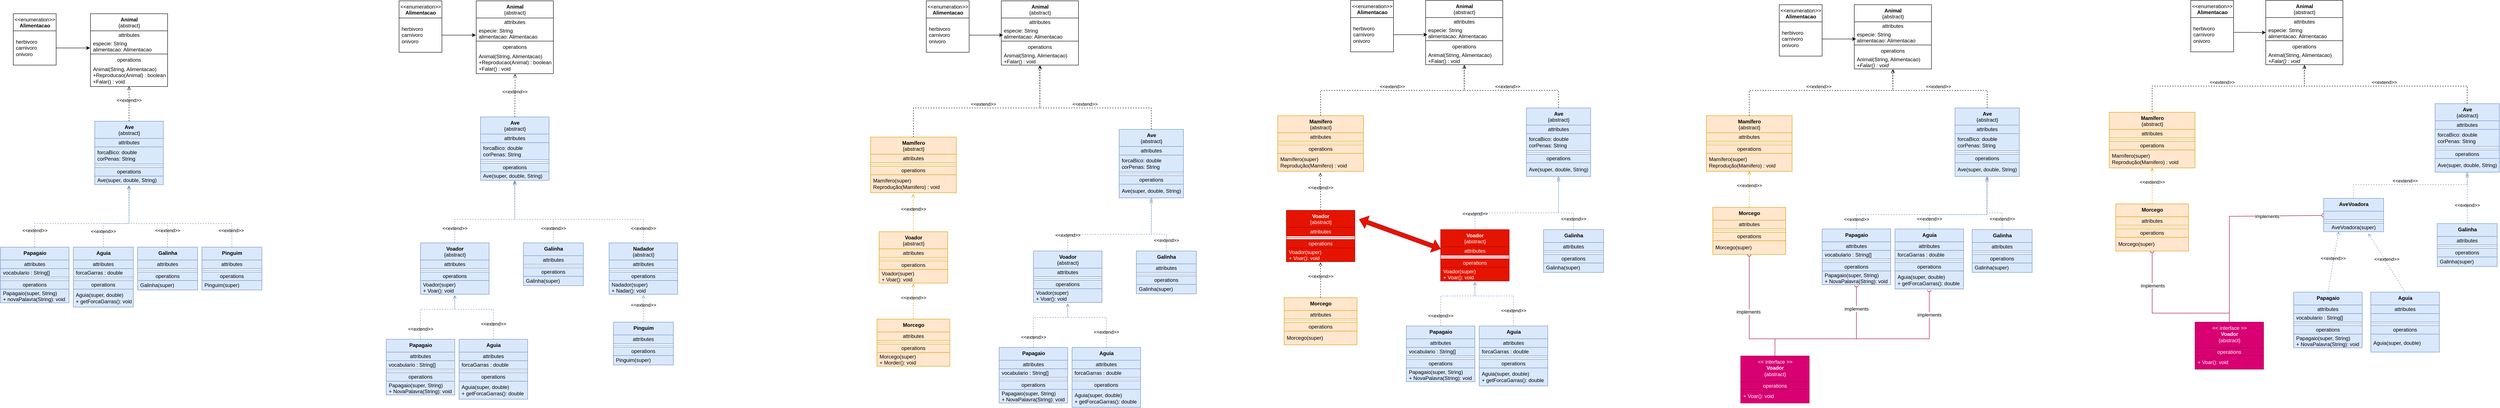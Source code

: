 <mxfile version="17.4.3" type="github">
  <diagram id="PspPAJ65O697Nr8jbaSH" name="Page-1">
    <mxGraphModel dx="1451" dy="1905" grid="1" gridSize="10" guides="1" tooltips="1" connect="1" arrows="1" fold="1" page="1" pageScale="1" pageWidth="850" pageHeight="1100" math="0" shadow="0">
      <root>
        <mxCell id="0" />
        <mxCell id="1" parent="0" />
        <mxCell id="MnjYiq1FnYHQLpN_dNn3-6" value="&amp;lt;&amp;lt;extend&amp;gt;&amp;gt;" style="html=1;verticalAlign=bottom;labelBackgroundColor=none;endArrow=open;endFill=0;dashed=1;rounded=0;exitX=0.5;exitY=0;exitDx=0;exitDy=0;entryX=0.5;entryY=1;entryDx=0;entryDy=0;" parent="1" source="MnjYiq1FnYHQLpN_dNn3-72" target="MnjYiq1FnYHQLpN_dNn3-62" edge="1">
          <mxGeometry width="160" relative="1" as="geometry">
            <mxPoint x="590" y="-750" as="sourcePoint" />
            <mxPoint x="750" y="-750" as="targetPoint" />
          </mxGeometry>
        </mxCell>
        <mxCell id="MnjYiq1FnYHQLpN_dNn3-7" value="&amp;lt;&amp;lt;extend&amp;gt;&amp;gt;" style="html=1;verticalAlign=bottom;labelBackgroundColor=none;endArrow=open;endFill=0;dashed=1;rounded=0;exitX=0.5;exitY=0;exitDx=0;exitDy=0;entryX=0.501;entryY=1.112;entryDx=0;entryDy=0;entryPerimeter=0;fillColor=#dae8fc;strokeColor=#6c8ebf;" parent="1" source="MnjYiq1FnYHQLpN_dNn3-85" target="MnjYiq1FnYHQLpN_dNn3-77" edge="1">
          <mxGeometry x="-0.719" width="160" relative="1" as="geometry">
            <mxPoint x="545" y="-420" as="sourcePoint" />
            <mxPoint x="610" y="-560" as="targetPoint" />
            <Array as="points">
              <mxPoint x="550" y="-480" />
              <mxPoint x="610" y="-480" />
            </Array>
            <mxPoint as="offset" />
          </mxGeometry>
        </mxCell>
        <mxCell id="MnjYiq1FnYHQLpN_dNn3-8" value="&amp;lt;&amp;lt;extend&amp;gt;&amp;gt;" style="html=1;verticalAlign=bottom;labelBackgroundColor=none;endArrow=open;endFill=0;dashed=1;rounded=0;exitX=0.5;exitY=0;exitDx=0;exitDy=0;entryX=0.501;entryY=1.147;entryDx=0;entryDy=0;entryPerimeter=0;fillColor=#dae8fc;strokeColor=#6c8ebf;" parent="1" source="MnjYiq1FnYHQLpN_dNn3-97" target="MnjYiq1FnYHQLpN_dNn3-77" edge="1">
          <mxGeometry x="-0.743" width="160" relative="1" as="geometry">
            <mxPoint x="695" y="-420" as="sourcePoint" />
            <mxPoint x="610" y="-540" as="targetPoint" />
            <Array as="points">
              <mxPoint x="700" y="-480" />
              <mxPoint x="610" y="-480" />
            </Array>
            <mxPoint as="offset" />
          </mxGeometry>
        </mxCell>
        <mxCell id="MnjYiq1FnYHQLpN_dNn3-12" value="&amp;lt;&amp;lt;extend&amp;gt;&amp;gt;" style="html=1;verticalAlign=bottom;labelBackgroundColor=none;endArrow=open;endFill=0;dashed=1;rounded=0;exitX=0.5;exitY=0;exitDx=0;exitDy=0;entryX=0.501;entryY=1.112;entryDx=0;entryDy=0;entryPerimeter=0;fillColor=#dae8fc;strokeColor=#6c8ebf;" parent="1" source="MnjYiq1FnYHQLpN_dNn3-79" target="MnjYiq1FnYHQLpN_dNn3-77" edge="1">
          <mxGeometry x="-0.835" width="160" relative="1" as="geometry">
            <mxPoint x="395" y="-420" as="sourcePoint" />
            <mxPoint x="580" y="-550" as="targetPoint" />
            <Array as="points">
              <mxPoint x="390" y="-480" />
              <mxPoint x="610" y="-480" />
            </Array>
            <mxPoint as="offset" />
          </mxGeometry>
        </mxCell>
        <mxCell id="MnjYiq1FnYHQLpN_dNn3-13" value="&amp;lt;&amp;lt;extend&amp;gt;&amp;gt;" style="html=1;verticalAlign=bottom;labelBackgroundColor=none;endArrow=open;endFill=0;dashed=1;rounded=0;exitX=0.5;exitY=0;exitDx=0;exitDy=0;entryX=0.497;entryY=1.112;entryDx=0;entryDy=0;entryPerimeter=0;fillColor=#dae8fc;strokeColor=#6c8ebf;" parent="1" source="MnjYiq1FnYHQLpN_dNn3-91" target="MnjYiq1FnYHQLpN_dNn3-77" edge="1">
          <mxGeometry x="-0.844" y="2" width="160" relative="1" as="geometry">
            <mxPoint x="850" y="-420" as="sourcePoint" />
            <mxPoint x="620" y="-550" as="targetPoint" />
            <Array as="points">
              <mxPoint x="850" y="-480" />
              <mxPoint x="610" y="-480" />
            </Array>
            <mxPoint as="offset" />
          </mxGeometry>
        </mxCell>
        <mxCell id="MnjYiq1FnYHQLpN_dNn3-62" value="&lt;b&gt;Animal&lt;/b&gt;&lt;br&gt;{abstract}" style="swimlane;fontStyle=0;align=center;verticalAlign=top;childLayout=stackLayout;horizontal=1;startSize=40;horizontalStack=0;resizeParent=1;resizeParentMax=0;resizeLast=0;collapsible=0;marginBottom=0;html=1;" parent="1" vertex="1">
          <mxGeometry x="520" y="-970" width="180" height="170" as="geometry" />
        </mxCell>
        <mxCell id="MnjYiq1FnYHQLpN_dNn3-63" value="attributes" style="text;html=1;strokeColor=none;fillColor=none;align=center;verticalAlign=middle;spacingLeft=4;spacingRight=4;overflow=hidden;rotatable=0;points=[[0,0.5],[1,0.5]];portConstraint=eastwest;" parent="MnjYiq1FnYHQLpN_dNn3-62" vertex="1">
          <mxGeometry y="40" width="180" height="20" as="geometry" />
        </mxCell>
        <mxCell id="MnjYiq1FnYHQLpN_dNn3-64" value="especie: String&lt;br&gt;alimentacao: Alimentacao" style="text;html=1;strokeColor=none;fillColor=none;align=left;verticalAlign=middle;spacingLeft=4;spacingRight=4;overflow=hidden;rotatable=0;points=[[0,0.5],[1,0.5]];portConstraint=eastwest;" parent="MnjYiq1FnYHQLpN_dNn3-62" vertex="1">
          <mxGeometry y="60" width="180" height="30" as="geometry" />
        </mxCell>
        <mxCell id="MnjYiq1FnYHQLpN_dNn3-67" value="" style="line;strokeWidth=1;fillColor=none;align=left;verticalAlign=middle;spacingTop=-1;spacingLeft=3;spacingRight=3;rotatable=0;labelPosition=right;points=[];portConstraint=eastwest;" parent="MnjYiq1FnYHQLpN_dNn3-62" vertex="1">
          <mxGeometry y="90" width="180" height="8" as="geometry" />
        </mxCell>
        <mxCell id="MnjYiq1FnYHQLpN_dNn3-68" value="operations" style="text;html=1;strokeColor=none;fillColor=none;align=center;verticalAlign=middle;spacingLeft=4;spacingRight=4;overflow=hidden;rotatable=0;points=[[0,0.5],[1,0.5]];portConstraint=eastwest;" parent="MnjYiq1FnYHQLpN_dNn3-62" vertex="1">
          <mxGeometry y="98" width="180" height="20" as="geometry" />
        </mxCell>
        <mxCell id="MnjYiq1FnYHQLpN_dNn3-69" value="Animal(String, Alimentacao)&lt;br&gt;+Reproducao(Animal) : boolean&lt;br&gt;+Falar() : void" style="text;html=1;strokeColor=none;fillColor=none;align=left;verticalAlign=middle;spacingLeft=4;spacingRight=4;overflow=hidden;rotatable=0;points=[[0,0.5],[1,0.5]];portConstraint=eastwest;" parent="MnjYiq1FnYHQLpN_dNn3-62" vertex="1">
          <mxGeometry y="118" width="180" height="52" as="geometry" />
        </mxCell>
        <mxCell id="MnjYiq1FnYHQLpN_dNn3-70" value="&amp;lt;&amp;lt;enumeration&amp;gt;&amp;gt;&lt;br&gt;&lt;b&gt;Alimentacao&lt;/b&gt;" style="swimlane;fontStyle=0;align=center;verticalAlign=top;childLayout=stackLayout;horizontal=1;startSize=40;horizontalStack=0;resizeParent=1;resizeParentMax=0;resizeLast=0;collapsible=0;marginBottom=0;html=1;" parent="1" vertex="1">
          <mxGeometry x="340" y="-970" width="100" height="120" as="geometry" />
        </mxCell>
        <mxCell id="MnjYiq1FnYHQLpN_dNn3-71" value="herbivoro&lt;br&gt;carnivoro&lt;br&gt;onivoro" style="text;html=1;strokeColor=none;fillColor=none;align=left;verticalAlign=middle;spacingLeft=4;spacingRight=4;overflow=hidden;rotatable=0;points=[[0,0.5],[1,0.5]];portConstraint=eastwest;" parent="MnjYiq1FnYHQLpN_dNn3-70" vertex="1">
          <mxGeometry y="40" width="100" height="80" as="geometry" />
        </mxCell>
        <mxCell id="MnjYiq1FnYHQLpN_dNn3-72" value="&lt;b&gt;Ave&lt;br&gt;&lt;/b&gt;{abstract}" style="swimlane;fontStyle=0;align=center;verticalAlign=top;childLayout=stackLayout;horizontal=1;startSize=40;horizontalStack=0;resizeParent=1;resizeParentMax=0;resizeLast=0;collapsible=0;marginBottom=0;html=1;fillColor=#dae8fc;strokeColor=#6c8ebf;" parent="1" vertex="1">
          <mxGeometry x="530" y="-719" width="160" height="148" as="geometry" />
        </mxCell>
        <mxCell id="MnjYiq1FnYHQLpN_dNn3-73" value="attributes" style="text;html=1;strokeColor=#6c8ebf;fillColor=#dae8fc;align=center;verticalAlign=middle;spacingLeft=4;spacingRight=4;overflow=hidden;rotatable=0;points=[[0,0.5],[1,0.5]];portConstraint=eastwest;" parent="MnjYiq1FnYHQLpN_dNn3-72" vertex="1">
          <mxGeometry y="40" width="160" height="20" as="geometry" />
        </mxCell>
        <mxCell id="MnjYiq1FnYHQLpN_dNn3-74" value="forcaBico: double&lt;br&gt;corPenas: String" style="text;html=1;strokeColor=#6c8ebf;fillColor=#dae8fc;align=left;verticalAlign=middle;spacingLeft=4;spacingRight=4;overflow=hidden;rotatable=0;points=[[0,0.5],[1,0.5]];portConstraint=eastwest;" parent="MnjYiq1FnYHQLpN_dNn3-72" vertex="1">
          <mxGeometry y="60" width="160" height="40" as="geometry" />
        </mxCell>
        <mxCell id="MnjYiq1FnYHQLpN_dNn3-75" value="" style="line;strokeWidth=1;fillColor=#dae8fc;align=left;verticalAlign=middle;spacingTop=-1;spacingLeft=3;spacingRight=3;rotatable=0;labelPosition=right;points=[];portConstraint=eastwest;strokeColor=#6c8ebf;" parent="MnjYiq1FnYHQLpN_dNn3-72" vertex="1">
          <mxGeometry y="100" width="160" height="8" as="geometry" />
        </mxCell>
        <mxCell id="MnjYiq1FnYHQLpN_dNn3-76" value="operations" style="text;html=1;strokeColor=#6c8ebf;fillColor=#dae8fc;align=center;verticalAlign=middle;spacingLeft=4;spacingRight=4;overflow=hidden;rotatable=0;points=[[0,0.5],[1,0.5]];portConstraint=eastwest;" parent="MnjYiq1FnYHQLpN_dNn3-72" vertex="1">
          <mxGeometry y="108" width="160" height="20" as="geometry" />
        </mxCell>
        <mxCell id="MnjYiq1FnYHQLpN_dNn3-77" value="Ave(super, double, String)" style="text;html=1;strokeColor=#6c8ebf;fillColor=#dae8fc;align=left;verticalAlign=middle;spacingLeft=4;spacingRight=4;overflow=hidden;rotatable=0;points=[[0,0.5],[1,0.5]];portConstraint=eastwest;" parent="MnjYiq1FnYHQLpN_dNn3-72" vertex="1">
          <mxGeometry y="128" width="160" height="20" as="geometry" />
        </mxCell>
        <mxCell id="MnjYiq1FnYHQLpN_dNn3-79" value="&lt;b&gt;Papagaio&lt;/b&gt;" style="swimlane;fontStyle=0;align=center;verticalAlign=top;childLayout=stackLayout;horizontal=1;startSize=30;horizontalStack=0;resizeParent=1;resizeParentMax=0;resizeLast=0;collapsible=0;marginBottom=0;html=1;fillColor=#dae8fc;strokeColor=#6c8ebf;" parent="1" vertex="1">
          <mxGeometry x="310" y="-425" width="160" height="130" as="geometry" />
        </mxCell>
        <mxCell id="MnjYiq1FnYHQLpN_dNn3-80" value="attributes" style="text;html=1;strokeColor=#6c8ebf;fillColor=#dae8fc;align=center;verticalAlign=middle;spacingLeft=4;spacingRight=4;overflow=hidden;rotatable=0;points=[[0,0.5],[1,0.5]];portConstraint=eastwest;" parent="MnjYiq1FnYHQLpN_dNn3-79" vertex="1">
          <mxGeometry y="30" width="160" height="20" as="geometry" />
        </mxCell>
        <mxCell id="MnjYiq1FnYHQLpN_dNn3-81" value="vocabulario : String[]" style="text;html=1;strokeColor=#6c8ebf;fillColor=#dae8fc;align=left;verticalAlign=middle;spacingLeft=4;spacingRight=4;overflow=hidden;rotatable=0;points=[[0,0.5],[1,0.5]];portConstraint=eastwest;" parent="MnjYiq1FnYHQLpN_dNn3-79" vertex="1">
          <mxGeometry y="50" width="160" height="20" as="geometry" />
        </mxCell>
        <mxCell id="MnjYiq1FnYHQLpN_dNn3-82" value="" style="line;strokeWidth=1;fillColor=#dae8fc;align=left;verticalAlign=middle;spacingTop=-1;spacingLeft=3;spacingRight=3;rotatable=0;labelPosition=right;points=[];portConstraint=eastwest;strokeColor=#6c8ebf;" parent="MnjYiq1FnYHQLpN_dNn3-79" vertex="1">
          <mxGeometry y="70" width="160" height="8" as="geometry" />
        </mxCell>
        <mxCell id="MnjYiq1FnYHQLpN_dNn3-83" value="operations" style="text;html=1;strokeColor=#6c8ebf;fillColor=#dae8fc;align=center;verticalAlign=middle;spacingLeft=4;spacingRight=4;overflow=hidden;rotatable=0;points=[[0,0.5],[1,0.5]];portConstraint=eastwest;" parent="MnjYiq1FnYHQLpN_dNn3-79" vertex="1">
          <mxGeometry y="78" width="160" height="20" as="geometry" />
        </mxCell>
        <mxCell id="MnjYiq1FnYHQLpN_dNn3-84" value="Papagaio(super, String)&lt;br&gt;+ novaPalavra(String): void" style="text;html=1;strokeColor=#6c8ebf;fillColor=#dae8fc;align=left;verticalAlign=middle;spacingLeft=4;spacingRight=4;overflow=hidden;rotatable=0;points=[[0,0.5],[1,0.5]];portConstraint=eastwest;" parent="MnjYiq1FnYHQLpN_dNn3-79" vertex="1">
          <mxGeometry y="98" width="160" height="32" as="geometry" />
        </mxCell>
        <mxCell id="MnjYiq1FnYHQLpN_dNn3-85" value="&lt;b&gt;Aguia&lt;/b&gt;" style="swimlane;fontStyle=0;align=center;verticalAlign=top;childLayout=stackLayout;horizontal=1;startSize=30;horizontalStack=0;resizeParent=1;resizeParentMax=0;resizeLast=0;collapsible=0;marginBottom=0;html=1;fillColor=#dae8fc;strokeColor=#6c8ebf;" parent="1" vertex="1">
          <mxGeometry x="480" y="-425" width="140" height="140" as="geometry" />
        </mxCell>
        <mxCell id="MnjYiq1FnYHQLpN_dNn3-86" value="attributes" style="text;html=1;strokeColor=#6c8ebf;fillColor=#dae8fc;align=center;verticalAlign=middle;spacingLeft=4;spacingRight=4;overflow=hidden;rotatable=0;points=[[0,0.5],[1,0.5]];portConstraint=eastwest;" parent="MnjYiq1FnYHQLpN_dNn3-85" vertex="1">
          <mxGeometry y="30" width="140" height="20" as="geometry" />
        </mxCell>
        <mxCell id="MnjYiq1FnYHQLpN_dNn3-87" value="forcaGarras : double" style="text;html=1;strokeColor=#6c8ebf;fillColor=#dae8fc;align=left;verticalAlign=middle;spacingLeft=4;spacingRight=4;overflow=hidden;rotatable=0;points=[[0,0.5],[1,0.5]];portConstraint=eastwest;" parent="MnjYiq1FnYHQLpN_dNn3-85" vertex="1">
          <mxGeometry y="50" width="140" height="20" as="geometry" />
        </mxCell>
        <mxCell id="MnjYiq1FnYHQLpN_dNn3-88" value="" style="line;strokeWidth=1;fillColor=#dae8fc;align=left;verticalAlign=middle;spacingTop=-1;spacingLeft=3;spacingRight=3;rotatable=0;labelPosition=right;points=[];portConstraint=eastwest;strokeColor=#6c8ebf;" parent="MnjYiq1FnYHQLpN_dNn3-85" vertex="1">
          <mxGeometry y="70" width="140" height="8" as="geometry" />
        </mxCell>
        <mxCell id="MnjYiq1FnYHQLpN_dNn3-89" value="operations" style="text;html=1;strokeColor=#6c8ebf;fillColor=#dae8fc;align=center;verticalAlign=middle;spacingLeft=4;spacingRight=4;overflow=hidden;rotatable=0;points=[[0,0.5],[1,0.5]];portConstraint=eastwest;" parent="MnjYiq1FnYHQLpN_dNn3-85" vertex="1">
          <mxGeometry y="78" width="140" height="20" as="geometry" />
        </mxCell>
        <mxCell id="MnjYiq1FnYHQLpN_dNn3-90" value="Aguia(super, double)&lt;br&gt;+ getForcaGarras(): void" style="text;html=1;strokeColor=#6c8ebf;fillColor=#dae8fc;align=left;verticalAlign=middle;spacingLeft=4;spacingRight=4;overflow=hidden;rotatable=0;points=[[0,0.5],[1,0.5]];portConstraint=eastwest;" parent="MnjYiq1FnYHQLpN_dNn3-85" vertex="1">
          <mxGeometry y="98" width="140" height="42" as="geometry" />
        </mxCell>
        <mxCell id="MnjYiq1FnYHQLpN_dNn3-91" value="&lt;b&gt;Pinguim&lt;/b&gt;" style="swimlane;fontStyle=0;align=center;verticalAlign=top;childLayout=stackLayout;horizontal=1;startSize=30;horizontalStack=0;resizeParent=1;resizeParentMax=0;resizeLast=0;collapsible=0;marginBottom=0;html=1;fillColor=#dae8fc;strokeColor=#6c8ebf;" parent="1" vertex="1">
          <mxGeometry x="780" y="-425" width="140" height="100" as="geometry" />
        </mxCell>
        <mxCell id="MnjYiq1FnYHQLpN_dNn3-92" value="attributes" style="text;html=1;strokeColor=#6c8ebf;fillColor=#dae8fc;align=center;verticalAlign=middle;spacingLeft=4;spacingRight=4;overflow=hidden;rotatable=0;points=[[0,0.5],[1,0.5]];portConstraint=eastwest;" parent="MnjYiq1FnYHQLpN_dNn3-91" vertex="1">
          <mxGeometry y="30" width="140" height="20" as="geometry" />
        </mxCell>
        <mxCell id="MnjYiq1FnYHQLpN_dNn3-94" value="" style="line;strokeWidth=1;fillColor=#dae8fc;align=left;verticalAlign=middle;spacingTop=-1;spacingLeft=3;spacingRight=3;rotatable=0;labelPosition=right;points=[];portConstraint=eastwest;strokeColor=#6c8ebf;" parent="MnjYiq1FnYHQLpN_dNn3-91" vertex="1">
          <mxGeometry y="50" width="140" height="8" as="geometry" />
        </mxCell>
        <mxCell id="MnjYiq1FnYHQLpN_dNn3-95" value="operations" style="text;html=1;strokeColor=#6c8ebf;fillColor=#dae8fc;align=center;verticalAlign=middle;spacingLeft=4;spacingRight=4;overflow=hidden;rotatable=0;points=[[0,0.5],[1,0.5]];portConstraint=eastwest;" parent="MnjYiq1FnYHQLpN_dNn3-91" vertex="1">
          <mxGeometry y="58" width="140" height="20" as="geometry" />
        </mxCell>
        <mxCell id="MnjYiq1FnYHQLpN_dNn3-96" value="Pinguim(super)" style="text;html=1;strokeColor=#6c8ebf;fillColor=#dae8fc;align=left;verticalAlign=middle;spacingLeft=4;spacingRight=4;overflow=hidden;rotatable=0;points=[[0,0.5],[1,0.5]];portConstraint=eastwest;" parent="MnjYiq1FnYHQLpN_dNn3-91" vertex="1">
          <mxGeometry y="78" width="140" height="22" as="geometry" />
        </mxCell>
        <mxCell id="MnjYiq1FnYHQLpN_dNn3-97" value="&lt;b&gt;Galinha&lt;/b&gt;" style="swimlane;fontStyle=0;align=center;verticalAlign=top;childLayout=stackLayout;horizontal=1;startSize=30;horizontalStack=0;resizeParent=1;resizeParentMax=0;resizeLast=0;collapsible=0;marginBottom=0;html=1;fillColor=#dae8fc;strokeColor=#6c8ebf;" parent="1" vertex="1">
          <mxGeometry x="630" y="-425" width="140" height="100" as="geometry" />
        </mxCell>
        <mxCell id="MnjYiq1FnYHQLpN_dNn3-98" value="attributes" style="text;html=1;strokeColor=#6c8ebf;fillColor=#dae8fc;align=center;verticalAlign=middle;spacingLeft=4;spacingRight=4;overflow=hidden;rotatable=0;points=[[0,0.5],[1,0.5]];portConstraint=eastwest;" parent="MnjYiq1FnYHQLpN_dNn3-97" vertex="1">
          <mxGeometry y="30" width="140" height="20" as="geometry" />
        </mxCell>
        <mxCell id="MnjYiq1FnYHQLpN_dNn3-100" value="" style="line;strokeWidth=1;fillColor=#dae8fc;align=left;verticalAlign=middle;spacingTop=-1;spacingLeft=3;spacingRight=3;rotatable=0;labelPosition=right;points=[];portConstraint=eastwest;strokeColor=#6c8ebf;" parent="MnjYiq1FnYHQLpN_dNn3-97" vertex="1">
          <mxGeometry y="50" width="140" height="8" as="geometry" />
        </mxCell>
        <mxCell id="MnjYiq1FnYHQLpN_dNn3-101" value="operations" style="text;html=1;strokeColor=#6c8ebf;fillColor=#dae8fc;align=center;verticalAlign=middle;spacingLeft=4;spacingRight=4;overflow=hidden;rotatable=0;points=[[0,0.5],[1,0.5]];portConstraint=eastwest;" parent="MnjYiq1FnYHQLpN_dNn3-97" vertex="1">
          <mxGeometry y="58" width="140" height="20" as="geometry" />
        </mxCell>
        <mxCell id="MnjYiq1FnYHQLpN_dNn3-102" value="Galinha(super)&lt;br&gt;" style="text;html=1;strokeColor=#6c8ebf;fillColor=#dae8fc;align=left;verticalAlign=middle;spacingLeft=4;spacingRight=4;overflow=hidden;rotatable=0;points=[[0,0.5],[1,0.5]];portConstraint=eastwest;" parent="MnjYiq1FnYHQLpN_dNn3-97" vertex="1">
          <mxGeometry y="78" width="140" height="22" as="geometry" />
        </mxCell>
        <mxCell id="MnjYiq1FnYHQLpN_dNn3-104" style="edgeStyle=orthogonalEdgeStyle;rounded=0;orthogonalLoop=1;jettySize=auto;html=1;" parent="1" source="MnjYiq1FnYHQLpN_dNn3-71" edge="1">
          <mxGeometry relative="1" as="geometry">
            <mxPoint x="519" y="-890" as="targetPoint" />
          </mxGeometry>
        </mxCell>
        <mxCell id="MnjYiq1FnYHQLpN_dNn3-106" value="&amp;lt;&amp;lt;extend&amp;gt;&amp;gt;" style="html=1;verticalAlign=bottom;labelBackgroundColor=none;endArrow=open;endFill=0;dashed=1;rounded=0;exitX=0.5;exitY=0;exitDx=0;exitDy=0;entryX=0.5;entryY=1.076;entryDx=0;entryDy=0;entryPerimeter=0;fillColor=#dae8fc;strokeColor=#6c8ebf;" parent="1" source="MnjYiq1FnYHQLpN_dNn3-130" target="MnjYiq1FnYHQLpN_dNn3-158" edge="1">
          <mxGeometry x="-0.719" width="160" relative="1" as="geometry">
            <mxPoint x="1445" y="-430" as="sourcePoint" />
            <mxPoint x="1510" y="-570" as="targetPoint" />
            <Array as="points">
              <mxPoint x="1460" y="-280" />
              <mxPoint x="1370" y="-280" />
            </Array>
            <mxPoint as="offset" />
          </mxGeometry>
        </mxCell>
        <mxCell id="MnjYiq1FnYHQLpN_dNn3-107" value="&amp;lt;&amp;lt;extend&amp;gt;&amp;gt;" style="html=1;verticalAlign=bottom;labelBackgroundColor=none;endArrow=open;endFill=0;dashed=1;rounded=0;exitX=0.5;exitY=0;exitDx=0;exitDy=0;entryX=0.501;entryY=1.147;entryDx=0;entryDy=0;entryPerimeter=0;fillColor=#dae8fc;strokeColor=#6c8ebf;" parent="1" source="MnjYiq1FnYHQLpN_dNn3-141" target="MnjYiq1FnYHQLpN_dNn3-123" edge="1">
          <mxGeometry x="-0.785" width="160" relative="1" as="geometry">
            <mxPoint x="1595" y="-430" as="sourcePoint" />
            <mxPoint x="1510" y="-550" as="targetPoint" />
            <Array as="points">
              <mxPoint x="1600" y="-490" />
              <mxPoint x="1510" y="-490" />
            </Array>
            <mxPoint as="offset" />
          </mxGeometry>
        </mxCell>
        <mxCell id="MnjYiq1FnYHQLpN_dNn3-108" value="&amp;lt;&amp;lt;extend&amp;gt;&amp;gt;" style="html=1;verticalAlign=bottom;labelBackgroundColor=none;endArrow=open;endFill=0;dashed=1;rounded=0;exitX=0.5;exitY=0;exitDx=0;exitDy=0;entryX=0.5;entryY=1.076;entryDx=0;entryDy=0;entryPerimeter=0;fillColor=#dae8fc;strokeColor=#6c8ebf;" parent="1" source="MnjYiq1FnYHQLpN_dNn3-124" target="MnjYiq1FnYHQLpN_dNn3-158" edge="1">
          <mxGeometry x="-0.835" width="160" relative="1" as="geometry">
            <mxPoint x="1295" y="-430" as="sourcePoint" />
            <mxPoint x="1480" y="-560" as="targetPoint" />
            <Array as="points">
              <mxPoint x="1290" y="-280" />
              <mxPoint x="1370" y="-280" />
            </Array>
            <mxPoint as="offset" />
          </mxGeometry>
        </mxCell>
        <mxCell id="MnjYiq1FnYHQLpN_dNn3-109" value="&amp;lt;&amp;lt;extend&amp;gt;&amp;gt;" style="html=1;verticalAlign=bottom;labelBackgroundColor=none;endArrow=open;endFill=0;dashed=1;rounded=0;exitX=0.5;exitY=0;exitDx=0;exitDy=0;entryX=0.497;entryY=1.112;entryDx=0;entryDy=0;entryPerimeter=0;fillColor=#dae8fc;strokeColor=#6c8ebf;" parent="1" source="MnjYiq1FnYHQLpN_dNn3-208" target="MnjYiq1FnYHQLpN_dNn3-123" edge="1">
          <mxGeometry x="-0.887" width="160" relative="1" as="geometry">
            <mxPoint x="1750" y="-430" as="sourcePoint" />
            <mxPoint x="1520" y="-560" as="targetPoint" />
            <Array as="points">
              <mxPoint x="1810" y="-490" />
              <mxPoint x="1510" y="-490" />
            </Array>
            <mxPoint as="offset" />
          </mxGeometry>
        </mxCell>
        <mxCell id="MnjYiq1FnYHQLpN_dNn3-110" value="&lt;b&gt;Animal&lt;/b&gt;&lt;br&gt;{abstract}" style="swimlane;fontStyle=0;align=center;verticalAlign=top;childLayout=stackLayout;horizontal=1;startSize=40;horizontalStack=0;resizeParent=1;resizeParentMax=0;resizeLast=0;collapsible=0;marginBottom=0;html=1;" parent="1" vertex="1">
          <mxGeometry x="1420" y="-1000" width="180" height="170" as="geometry" />
        </mxCell>
        <mxCell id="MnjYiq1FnYHQLpN_dNn3-111" value="attributes" style="text;html=1;strokeColor=none;fillColor=none;align=center;verticalAlign=middle;spacingLeft=4;spacingRight=4;overflow=hidden;rotatable=0;points=[[0,0.5],[1,0.5]];portConstraint=eastwest;" parent="MnjYiq1FnYHQLpN_dNn3-110" vertex="1">
          <mxGeometry y="40" width="180" height="20" as="geometry" />
        </mxCell>
        <mxCell id="MnjYiq1FnYHQLpN_dNn3-112" value="especie: String&lt;br&gt;alimentacao: Alimentacao" style="text;html=1;strokeColor=none;fillColor=none;align=left;verticalAlign=middle;spacingLeft=4;spacingRight=4;overflow=hidden;rotatable=0;points=[[0,0.5],[1,0.5]];portConstraint=eastwest;" parent="MnjYiq1FnYHQLpN_dNn3-110" vertex="1">
          <mxGeometry y="60" width="180" height="30" as="geometry" />
        </mxCell>
        <mxCell id="MnjYiq1FnYHQLpN_dNn3-113" value="" style="line;strokeWidth=1;fillColor=none;align=left;verticalAlign=middle;spacingTop=-1;spacingLeft=3;spacingRight=3;rotatable=0;labelPosition=right;points=[];portConstraint=eastwest;" parent="MnjYiq1FnYHQLpN_dNn3-110" vertex="1">
          <mxGeometry y="90" width="180" height="8" as="geometry" />
        </mxCell>
        <mxCell id="MnjYiq1FnYHQLpN_dNn3-114" value="operations" style="text;html=1;strokeColor=none;fillColor=none;align=center;verticalAlign=middle;spacingLeft=4;spacingRight=4;overflow=hidden;rotatable=0;points=[[0,0.5],[1,0.5]];portConstraint=eastwest;" parent="MnjYiq1FnYHQLpN_dNn3-110" vertex="1">
          <mxGeometry y="98" width="180" height="20" as="geometry" />
        </mxCell>
        <mxCell id="MnjYiq1FnYHQLpN_dNn3-115" value="Animal(String, Alimentacao)&lt;br&gt;+Reproducao(Animal) : boolean&lt;br&gt;+Falar() : void" style="text;html=1;strokeColor=none;fillColor=none;align=left;verticalAlign=middle;spacingLeft=4;spacingRight=4;overflow=hidden;rotatable=0;points=[[0,0.5],[1,0.5]];portConstraint=eastwest;" parent="MnjYiq1FnYHQLpN_dNn3-110" vertex="1">
          <mxGeometry y="118" width="180" height="52" as="geometry" />
        </mxCell>
        <mxCell id="MnjYiq1FnYHQLpN_dNn3-116" value="&amp;lt;&amp;lt;enumeration&amp;gt;&amp;gt;&lt;br&gt;&lt;b&gt;Alimentacao&lt;/b&gt;" style="swimlane;fontStyle=0;align=center;verticalAlign=top;childLayout=stackLayout;horizontal=1;startSize=40;horizontalStack=0;resizeParent=1;resizeParentMax=0;resizeLast=0;collapsible=0;marginBottom=0;html=1;" parent="1" vertex="1">
          <mxGeometry x="1240" y="-1000" width="100" height="120" as="geometry" />
        </mxCell>
        <mxCell id="MnjYiq1FnYHQLpN_dNn3-117" value="herbivoro&lt;br&gt;carnivoro&lt;br&gt;onivoro" style="text;html=1;strokeColor=none;fillColor=none;align=left;verticalAlign=middle;spacingLeft=4;spacingRight=4;overflow=hidden;rotatable=0;points=[[0,0.5],[1,0.5]];portConstraint=eastwest;" parent="MnjYiq1FnYHQLpN_dNn3-116" vertex="1">
          <mxGeometry y="40" width="100" height="80" as="geometry" />
        </mxCell>
        <mxCell id="MnjYiq1FnYHQLpN_dNn3-118" value="&lt;b&gt;Ave&lt;br&gt;&lt;/b&gt;{abstract}" style="swimlane;fontStyle=0;align=center;verticalAlign=top;childLayout=stackLayout;horizontal=1;startSize=40;horizontalStack=0;resizeParent=1;resizeParentMax=0;resizeLast=0;collapsible=0;marginBottom=0;html=1;fillColor=#dae8fc;strokeColor=#6c8ebf;" parent="1" vertex="1">
          <mxGeometry x="1430" y="-729" width="160" height="148" as="geometry" />
        </mxCell>
        <mxCell id="MnjYiq1FnYHQLpN_dNn3-119" value="attributes" style="text;html=1;strokeColor=#6c8ebf;fillColor=#dae8fc;align=center;verticalAlign=middle;spacingLeft=4;spacingRight=4;overflow=hidden;rotatable=0;points=[[0,0.5],[1,0.5]];portConstraint=eastwest;" parent="MnjYiq1FnYHQLpN_dNn3-118" vertex="1">
          <mxGeometry y="40" width="160" height="20" as="geometry" />
        </mxCell>
        <mxCell id="MnjYiq1FnYHQLpN_dNn3-120" value="forcaBico: double&lt;br&gt;corPenas: String" style="text;html=1;strokeColor=#6c8ebf;fillColor=#dae8fc;align=left;verticalAlign=middle;spacingLeft=4;spacingRight=4;overflow=hidden;rotatable=0;points=[[0,0.5],[1,0.5]];portConstraint=eastwest;" parent="MnjYiq1FnYHQLpN_dNn3-118" vertex="1">
          <mxGeometry y="60" width="160" height="40" as="geometry" />
        </mxCell>
        <mxCell id="MnjYiq1FnYHQLpN_dNn3-121" value="" style="line;strokeWidth=1;fillColor=#dae8fc;align=left;verticalAlign=middle;spacingTop=-1;spacingLeft=3;spacingRight=3;rotatable=0;labelPosition=right;points=[];portConstraint=eastwest;strokeColor=#6c8ebf;" parent="MnjYiq1FnYHQLpN_dNn3-118" vertex="1">
          <mxGeometry y="100" width="160" height="8" as="geometry" />
        </mxCell>
        <mxCell id="MnjYiq1FnYHQLpN_dNn3-122" value="operations" style="text;html=1;strokeColor=#6c8ebf;fillColor=#dae8fc;align=center;verticalAlign=middle;spacingLeft=4;spacingRight=4;overflow=hidden;rotatable=0;points=[[0,0.5],[1,0.5]];portConstraint=eastwest;" parent="MnjYiq1FnYHQLpN_dNn3-118" vertex="1">
          <mxGeometry y="108" width="160" height="20" as="geometry" />
        </mxCell>
        <mxCell id="MnjYiq1FnYHQLpN_dNn3-123" value="Ave(super, double, String)" style="text;html=1;strokeColor=#6c8ebf;fillColor=#dae8fc;align=left;verticalAlign=middle;spacingLeft=4;spacingRight=4;overflow=hidden;rotatable=0;points=[[0,0.5],[1,0.5]];portConstraint=eastwest;" parent="MnjYiq1FnYHQLpN_dNn3-118" vertex="1">
          <mxGeometry y="128" width="160" height="20" as="geometry" />
        </mxCell>
        <mxCell id="MnjYiq1FnYHQLpN_dNn3-124" value="&lt;b&gt;Papagaio&lt;/b&gt;" style="swimlane;fontStyle=0;align=center;verticalAlign=top;childLayout=stackLayout;horizontal=1;startSize=30;horizontalStack=0;resizeParent=1;resizeParentMax=0;resizeLast=0;collapsible=0;marginBottom=0;html=1;fillColor=#dae8fc;strokeColor=#6c8ebf;" parent="1" vertex="1">
          <mxGeometry x="1210" y="-210" width="160" height="130" as="geometry" />
        </mxCell>
        <mxCell id="MnjYiq1FnYHQLpN_dNn3-125" value="attributes" style="text;html=1;strokeColor=#6c8ebf;fillColor=#dae8fc;align=center;verticalAlign=middle;spacingLeft=4;spacingRight=4;overflow=hidden;rotatable=0;points=[[0,0.5],[1,0.5]];portConstraint=eastwest;" parent="MnjYiq1FnYHQLpN_dNn3-124" vertex="1">
          <mxGeometry y="30" width="160" height="20" as="geometry" />
        </mxCell>
        <mxCell id="MnjYiq1FnYHQLpN_dNn3-126" value="vocabulario : String[]" style="text;html=1;strokeColor=#6c8ebf;fillColor=#dae8fc;align=left;verticalAlign=middle;spacingLeft=4;spacingRight=4;overflow=hidden;rotatable=0;points=[[0,0.5],[1,0.5]];portConstraint=eastwest;" parent="MnjYiq1FnYHQLpN_dNn3-124" vertex="1">
          <mxGeometry y="50" width="160" height="20" as="geometry" />
        </mxCell>
        <mxCell id="MnjYiq1FnYHQLpN_dNn3-127" value="" style="line;strokeWidth=1;fillColor=#dae8fc;align=left;verticalAlign=middle;spacingTop=-1;spacingLeft=3;spacingRight=3;rotatable=0;labelPosition=right;points=[];portConstraint=eastwest;strokeColor=#6c8ebf;" parent="MnjYiq1FnYHQLpN_dNn3-124" vertex="1">
          <mxGeometry y="70" width="160" height="8" as="geometry" />
        </mxCell>
        <mxCell id="MnjYiq1FnYHQLpN_dNn3-128" value="operations" style="text;html=1;strokeColor=#6c8ebf;fillColor=#dae8fc;align=center;verticalAlign=middle;spacingLeft=4;spacingRight=4;overflow=hidden;rotatable=0;points=[[0,0.5],[1,0.5]];portConstraint=eastwest;" parent="MnjYiq1FnYHQLpN_dNn3-124" vertex="1">
          <mxGeometry y="78" width="160" height="20" as="geometry" />
        </mxCell>
        <mxCell id="MnjYiq1FnYHQLpN_dNn3-129" value="Papagaio(super, String)&lt;br&gt;+ NovaPalavra(String): void" style="text;html=1;strokeColor=#6c8ebf;fillColor=#dae8fc;align=left;verticalAlign=middle;spacingLeft=4;spacingRight=4;overflow=hidden;rotatable=0;points=[[0,0.5],[1,0.5]];portConstraint=eastwest;" parent="MnjYiq1FnYHQLpN_dNn3-124" vertex="1">
          <mxGeometry y="98" width="160" height="32" as="geometry" />
        </mxCell>
        <mxCell id="MnjYiq1FnYHQLpN_dNn3-130" value="&lt;b&gt;Aguia&lt;/b&gt;" style="swimlane;fontStyle=0;align=center;verticalAlign=top;childLayout=stackLayout;horizontal=1;startSize=30;horizontalStack=0;resizeParent=1;resizeParentMax=0;resizeLast=0;collapsible=0;marginBottom=0;html=1;fillColor=#dae8fc;strokeColor=#6c8ebf;" parent="1" vertex="1">
          <mxGeometry x="1380" y="-210" width="160" height="140" as="geometry" />
        </mxCell>
        <mxCell id="MnjYiq1FnYHQLpN_dNn3-131" value="attributes" style="text;html=1;strokeColor=#6c8ebf;fillColor=#dae8fc;align=center;verticalAlign=middle;spacingLeft=4;spacingRight=4;overflow=hidden;rotatable=0;points=[[0,0.5],[1,0.5]];portConstraint=eastwest;" parent="MnjYiq1FnYHQLpN_dNn3-130" vertex="1">
          <mxGeometry y="30" width="160" height="20" as="geometry" />
        </mxCell>
        <mxCell id="MnjYiq1FnYHQLpN_dNn3-132" value="forcaGarras : double" style="text;html=1;strokeColor=#6c8ebf;fillColor=#dae8fc;align=left;verticalAlign=middle;spacingLeft=4;spacingRight=4;overflow=hidden;rotatable=0;points=[[0,0.5],[1,0.5]];portConstraint=eastwest;" parent="MnjYiq1FnYHQLpN_dNn3-130" vertex="1">
          <mxGeometry y="50" width="160" height="20" as="geometry" />
        </mxCell>
        <mxCell id="MnjYiq1FnYHQLpN_dNn3-133" value="" style="line;strokeWidth=1;fillColor=#dae8fc;align=left;verticalAlign=middle;spacingTop=-1;spacingLeft=3;spacingRight=3;rotatable=0;labelPosition=right;points=[];portConstraint=eastwest;strokeColor=#6c8ebf;" parent="MnjYiq1FnYHQLpN_dNn3-130" vertex="1">
          <mxGeometry y="70" width="160" height="8" as="geometry" />
        </mxCell>
        <mxCell id="MnjYiq1FnYHQLpN_dNn3-134" value="operations" style="text;html=1;strokeColor=#6c8ebf;fillColor=#dae8fc;align=center;verticalAlign=middle;spacingLeft=4;spacingRight=4;overflow=hidden;rotatable=0;points=[[0,0.5],[1,0.5]];portConstraint=eastwest;" parent="MnjYiq1FnYHQLpN_dNn3-130" vertex="1">
          <mxGeometry y="78" width="160" height="20" as="geometry" />
        </mxCell>
        <mxCell id="MnjYiq1FnYHQLpN_dNn3-135" value="Aguia(super, double)&lt;br&gt;+ getForcaGarras(): double" style="text;html=1;strokeColor=#6c8ebf;fillColor=#dae8fc;align=left;verticalAlign=middle;spacingLeft=4;spacingRight=4;overflow=hidden;rotatable=0;points=[[0,0.5],[1,0.5]];portConstraint=eastwest;" parent="MnjYiq1FnYHQLpN_dNn3-130" vertex="1">
          <mxGeometry y="98" width="160" height="42" as="geometry" />
        </mxCell>
        <mxCell id="MnjYiq1FnYHQLpN_dNn3-136" value="&lt;b&gt;Pinguim&lt;/b&gt;" style="swimlane;fontStyle=0;align=center;verticalAlign=top;childLayout=stackLayout;horizontal=1;startSize=30;horizontalStack=0;resizeParent=1;resizeParentMax=0;resizeLast=0;collapsible=0;marginBottom=0;html=1;fillColor=#dae8fc;strokeColor=#6c8ebf;" parent="1" vertex="1">
          <mxGeometry x="1740" y="-250" width="140" height="100" as="geometry" />
        </mxCell>
        <mxCell id="MnjYiq1FnYHQLpN_dNn3-137" value="attributes" style="text;html=1;strokeColor=#6c8ebf;fillColor=#dae8fc;align=center;verticalAlign=middle;spacingLeft=4;spacingRight=4;overflow=hidden;rotatable=0;points=[[0,0.5],[1,0.5]];portConstraint=eastwest;" parent="MnjYiq1FnYHQLpN_dNn3-136" vertex="1">
          <mxGeometry y="30" width="140" height="20" as="geometry" />
        </mxCell>
        <mxCell id="MnjYiq1FnYHQLpN_dNn3-138" value="" style="line;strokeWidth=1;fillColor=#dae8fc;align=left;verticalAlign=middle;spacingTop=-1;spacingLeft=3;spacingRight=3;rotatable=0;labelPosition=right;points=[];portConstraint=eastwest;strokeColor=#6c8ebf;" parent="MnjYiq1FnYHQLpN_dNn3-136" vertex="1">
          <mxGeometry y="50" width="140" height="8" as="geometry" />
        </mxCell>
        <mxCell id="MnjYiq1FnYHQLpN_dNn3-139" value="operations" style="text;html=1;strokeColor=#6c8ebf;fillColor=#dae8fc;align=center;verticalAlign=middle;spacingLeft=4;spacingRight=4;overflow=hidden;rotatable=0;points=[[0,0.5],[1,0.5]];portConstraint=eastwest;" parent="MnjYiq1FnYHQLpN_dNn3-136" vertex="1">
          <mxGeometry y="58" width="140" height="20" as="geometry" />
        </mxCell>
        <mxCell id="MnjYiq1FnYHQLpN_dNn3-140" value="Pinguim(super)" style="text;html=1;strokeColor=#6c8ebf;fillColor=#dae8fc;align=left;verticalAlign=middle;spacingLeft=4;spacingRight=4;overflow=hidden;rotatable=0;points=[[0,0.5],[1,0.5]];portConstraint=eastwest;" parent="MnjYiq1FnYHQLpN_dNn3-136" vertex="1">
          <mxGeometry y="78" width="140" height="22" as="geometry" />
        </mxCell>
        <mxCell id="MnjYiq1FnYHQLpN_dNn3-141" value="&lt;b&gt;Galinha&lt;/b&gt;" style="swimlane;fontStyle=0;align=center;verticalAlign=top;childLayout=stackLayout;horizontal=1;startSize=30;horizontalStack=0;resizeParent=1;resizeParentMax=0;resizeLast=0;collapsible=0;marginBottom=0;html=1;fillColor=#dae8fc;strokeColor=#6c8ebf;" parent="1" vertex="1">
          <mxGeometry x="1530" y="-435" width="140" height="100" as="geometry" />
        </mxCell>
        <mxCell id="MnjYiq1FnYHQLpN_dNn3-142" value="attributes" style="text;html=1;strokeColor=#6c8ebf;fillColor=#dae8fc;align=center;verticalAlign=middle;spacingLeft=4;spacingRight=4;overflow=hidden;rotatable=0;points=[[0,0.5],[1,0.5]];portConstraint=eastwest;" parent="MnjYiq1FnYHQLpN_dNn3-141" vertex="1">
          <mxGeometry y="30" width="140" height="20" as="geometry" />
        </mxCell>
        <mxCell id="MnjYiq1FnYHQLpN_dNn3-143" value="" style="line;strokeWidth=1;fillColor=#dae8fc;align=left;verticalAlign=middle;spacingTop=-1;spacingLeft=3;spacingRight=3;rotatable=0;labelPosition=right;points=[];portConstraint=eastwest;strokeColor=#6c8ebf;" parent="MnjYiq1FnYHQLpN_dNn3-141" vertex="1">
          <mxGeometry y="50" width="140" height="8" as="geometry" />
        </mxCell>
        <mxCell id="MnjYiq1FnYHQLpN_dNn3-144" value="operations" style="text;html=1;strokeColor=#6c8ebf;fillColor=#dae8fc;align=center;verticalAlign=middle;spacingLeft=4;spacingRight=4;overflow=hidden;rotatable=0;points=[[0,0.5],[1,0.5]];portConstraint=eastwest;" parent="MnjYiq1FnYHQLpN_dNn3-141" vertex="1">
          <mxGeometry y="58" width="140" height="20" as="geometry" />
        </mxCell>
        <mxCell id="MnjYiq1FnYHQLpN_dNn3-145" value="Galinha(super)&lt;br&gt;" style="text;html=1;strokeColor=#6c8ebf;fillColor=#dae8fc;align=left;verticalAlign=middle;spacingLeft=4;spacingRight=4;overflow=hidden;rotatable=0;points=[[0,0.5],[1,0.5]];portConstraint=eastwest;" parent="MnjYiq1FnYHQLpN_dNn3-141" vertex="1">
          <mxGeometry y="78" width="140" height="22" as="geometry" />
        </mxCell>
        <mxCell id="MnjYiq1FnYHQLpN_dNn3-146" style="edgeStyle=orthogonalEdgeStyle;rounded=0;orthogonalLoop=1;jettySize=auto;html=1;" parent="1" source="MnjYiq1FnYHQLpN_dNn3-117" edge="1">
          <mxGeometry relative="1" as="geometry">
            <mxPoint x="1419" y="-920" as="targetPoint" />
          </mxGeometry>
        </mxCell>
        <mxCell id="MnjYiq1FnYHQLpN_dNn3-153" value="&lt;b&gt;Voador&lt;br&gt;&lt;/b&gt;{abstract}" style="swimlane;fontStyle=0;align=center;verticalAlign=top;childLayout=stackLayout;horizontal=1;startSize=40;horizontalStack=0;resizeParent=1;resizeParentMax=0;resizeLast=0;collapsible=0;marginBottom=0;html=1;fillColor=#dae8fc;strokeColor=#6c8ebf;" parent="1" vertex="1">
          <mxGeometry x="1290" y="-435" width="160" height="120" as="geometry" />
        </mxCell>
        <mxCell id="MnjYiq1FnYHQLpN_dNn3-154" value="attributes" style="text;html=1;strokeColor=#6c8ebf;fillColor=#dae8fc;align=center;verticalAlign=middle;spacingLeft=4;spacingRight=4;overflow=hidden;rotatable=0;points=[[0,0.5],[1,0.5]];portConstraint=eastwest;" parent="MnjYiq1FnYHQLpN_dNn3-153" vertex="1">
          <mxGeometry y="40" width="160" height="20" as="geometry" />
        </mxCell>
        <mxCell id="MnjYiq1FnYHQLpN_dNn3-156" value="" style="line;strokeWidth=1;fillColor=#dae8fc;align=left;verticalAlign=middle;spacingTop=-1;spacingLeft=3;spacingRight=3;rotatable=0;labelPosition=right;points=[];portConstraint=eastwest;strokeColor=#6c8ebf;" parent="MnjYiq1FnYHQLpN_dNn3-153" vertex="1">
          <mxGeometry y="60" width="160" height="8" as="geometry" />
        </mxCell>
        <mxCell id="MnjYiq1FnYHQLpN_dNn3-157" value="operations" style="text;html=1;strokeColor=#6c8ebf;fillColor=#dae8fc;align=center;verticalAlign=middle;spacingLeft=4;spacingRight=4;overflow=hidden;rotatable=0;points=[[0,0.5],[1,0.5]];portConstraint=eastwest;" parent="MnjYiq1FnYHQLpN_dNn3-153" vertex="1">
          <mxGeometry y="68" width="160" height="20" as="geometry" />
        </mxCell>
        <mxCell id="MnjYiq1FnYHQLpN_dNn3-158" value="Voador(super)&lt;br&gt;+ Voar(): void" style="text;html=1;strokeColor=#6c8ebf;fillColor=#dae8fc;align=left;verticalAlign=middle;spacingLeft=4;spacingRight=4;overflow=hidden;rotatable=0;points=[[0,0.5],[1,0.5]];portConstraint=eastwest;" parent="MnjYiq1FnYHQLpN_dNn3-153" vertex="1">
          <mxGeometry y="88" width="160" height="32" as="geometry" />
        </mxCell>
        <mxCell id="MnjYiq1FnYHQLpN_dNn3-159" value="&amp;lt;&amp;lt;extend&amp;gt;&amp;gt;" style="html=1;verticalAlign=bottom;labelBackgroundColor=none;endArrow=open;endFill=0;dashed=1;rounded=0;exitX=0.5;exitY=0;exitDx=0;exitDy=0;entryX=0.5;entryY=0.978;entryDx=0;entryDy=0;entryPerimeter=0;fillColor=#dae8fc;strokeColor=#6c8ebf;" parent="1" source="MnjYiq1FnYHQLpN_dNn3-153" target="MnjYiq1FnYHQLpN_dNn3-123" edge="1">
          <mxGeometry x="-0.825" width="160" relative="1" as="geometry">
            <mxPoint x="1760" y="-425" as="sourcePoint" />
            <mxPoint x="1519.52" y="-568.76" as="targetPoint" />
            <Array as="points">
              <mxPoint x="1370" y="-490" />
              <mxPoint x="1510" y="-490" />
            </Array>
            <mxPoint as="offset" />
          </mxGeometry>
        </mxCell>
        <mxCell id="MnjYiq1FnYHQLpN_dNn3-208" value="&lt;b&gt;Nadador&lt;br&gt;&lt;/b&gt;{abstract}" style="swimlane;fontStyle=0;align=center;verticalAlign=top;childLayout=stackLayout;horizontal=1;startSize=40;horizontalStack=0;resizeParent=1;resizeParentMax=0;resizeLast=0;collapsible=0;marginBottom=0;html=1;fillColor=#dae8fc;strokeColor=#6c8ebf;" parent="1" vertex="1">
          <mxGeometry x="1730" y="-435" width="160" height="120" as="geometry" />
        </mxCell>
        <mxCell id="MnjYiq1FnYHQLpN_dNn3-209" value="attributes" style="text;html=1;strokeColor=#6c8ebf;fillColor=#dae8fc;align=center;verticalAlign=middle;spacingLeft=4;spacingRight=4;overflow=hidden;rotatable=0;points=[[0,0.5],[1,0.5]];portConstraint=eastwest;" parent="MnjYiq1FnYHQLpN_dNn3-208" vertex="1">
          <mxGeometry y="40" width="160" height="20" as="geometry" />
        </mxCell>
        <mxCell id="MnjYiq1FnYHQLpN_dNn3-210" value="" style="line;strokeWidth=1;fillColor=#dae8fc;align=left;verticalAlign=middle;spacingTop=-1;spacingLeft=3;spacingRight=3;rotatable=0;labelPosition=right;points=[];portConstraint=eastwest;strokeColor=#6c8ebf;" parent="MnjYiq1FnYHQLpN_dNn3-208" vertex="1">
          <mxGeometry y="60" width="160" height="8" as="geometry" />
        </mxCell>
        <mxCell id="MnjYiq1FnYHQLpN_dNn3-211" value="operations" style="text;html=1;strokeColor=#6c8ebf;fillColor=#dae8fc;align=center;verticalAlign=middle;spacingLeft=4;spacingRight=4;overflow=hidden;rotatable=0;points=[[0,0.5],[1,0.5]];portConstraint=eastwest;" parent="MnjYiq1FnYHQLpN_dNn3-208" vertex="1">
          <mxGeometry y="68" width="160" height="20" as="geometry" />
        </mxCell>
        <mxCell id="MnjYiq1FnYHQLpN_dNn3-212" value="Nadador(super)&lt;br&gt;+ Nadar(): void" style="text;html=1;strokeColor=#6c8ebf;fillColor=#dae8fc;align=left;verticalAlign=middle;spacingLeft=4;spacingRight=4;overflow=hidden;rotatable=0;points=[[0,0.5],[1,0.5]];portConstraint=eastwest;" parent="MnjYiq1FnYHQLpN_dNn3-208" vertex="1">
          <mxGeometry y="88" width="160" height="32" as="geometry" />
        </mxCell>
        <mxCell id="MnjYiq1FnYHQLpN_dNn3-213" value="&amp;lt;&amp;lt;extend&amp;gt;&amp;gt;" style="html=1;verticalAlign=bottom;labelBackgroundColor=none;endArrow=open;endFill=0;dashed=1;rounded=0;exitX=0.5;exitY=0;exitDx=0;exitDy=0;entryX=0.5;entryY=1.052;entryDx=0;entryDy=0;entryPerimeter=0;fillColor=#dae8fc;strokeColor=#6c8ebf;" parent="1" source="MnjYiq1FnYHQLpN_dNn3-136" target="MnjYiq1FnYHQLpN_dNn3-212" edge="1">
          <mxGeometry width="160" relative="1" as="geometry">
            <mxPoint x="1810" y="-270" as="sourcePoint" />
            <mxPoint x="1970" y="-270" as="targetPoint" />
          </mxGeometry>
        </mxCell>
        <mxCell id="MnjYiq1FnYHQLpN_dNn3-215" value="&amp;lt;&amp;lt;extend&amp;gt;&amp;gt;" style="html=1;verticalAlign=bottom;labelBackgroundColor=none;endArrow=open;endFill=0;dashed=1;rounded=0;exitX=0.5;exitY=0;exitDx=0;exitDy=0;entryX=0.5;entryY=1.076;entryDx=0;entryDy=0;entryPerimeter=0;fillColor=#dae8fc;strokeColor=#6c8ebf;" parent="1" source="MnjYiq1FnYHQLpN_dNn3-239" target="MnjYiq1FnYHQLpN_dNn3-260" edge="1">
          <mxGeometry x="-0.719" width="160" relative="1" as="geometry">
            <mxPoint x="2875" y="-411" as="sourcePoint" />
            <mxPoint x="2940" y="-551" as="targetPoint" />
            <Array as="points">
              <mxPoint x="2890" y="-261" />
              <mxPoint x="2800" y="-261" />
            </Array>
            <mxPoint as="offset" />
          </mxGeometry>
        </mxCell>
        <mxCell id="MnjYiq1FnYHQLpN_dNn3-216" value="&amp;lt;&amp;lt;extend&amp;gt;&amp;gt;" style="html=1;verticalAlign=bottom;labelBackgroundColor=none;endArrow=open;endFill=0;dashed=1;rounded=0;exitX=0.5;exitY=0;exitDx=0;exitDy=0;entryX=0.501;entryY=1.147;entryDx=0;entryDy=0;entryPerimeter=0;fillColor=#dae8fc;strokeColor=#6c8ebf;" parent="1" source="MnjYiq1FnYHQLpN_dNn3-250" target="MnjYiq1FnYHQLpN_dNn3-232" edge="1">
          <mxGeometry x="-0.785" width="160" relative="1" as="geometry">
            <mxPoint x="3005" y="-395" as="sourcePoint" />
            <mxPoint x="2920" y="-515" as="targetPoint" />
            <Array as="points">
              <mxPoint x="3030" y="-455" />
              <mxPoint x="2995" y="-455" />
            </Array>
            <mxPoint as="offset" />
          </mxGeometry>
        </mxCell>
        <mxCell id="MnjYiq1FnYHQLpN_dNn3-217" value="&amp;lt;&amp;lt;extend&amp;gt;&amp;gt;" style="html=1;verticalAlign=bottom;labelBackgroundColor=none;endArrow=open;endFill=0;dashed=1;rounded=0;exitX=0.5;exitY=0;exitDx=0;exitDy=0;entryX=0.5;entryY=1.076;entryDx=0;entryDy=0;entryPerimeter=0;fillColor=#dae8fc;strokeColor=#6c8ebf;" parent="1" source="MnjYiq1FnYHQLpN_dNn3-233" target="MnjYiq1FnYHQLpN_dNn3-260" edge="1">
          <mxGeometry x="-0.835" width="160" relative="1" as="geometry">
            <mxPoint x="2725" y="-411" as="sourcePoint" />
            <mxPoint x="2910" y="-541" as="targetPoint" />
            <Array as="points">
              <mxPoint x="2720" y="-261" />
              <mxPoint x="2800" y="-261" />
            </Array>
            <mxPoint as="offset" />
          </mxGeometry>
        </mxCell>
        <mxCell id="MnjYiq1FnYHQLpN_dNn3-219" value="&lt;b&gt;Animal&lt;/b&gt;&lt;br&gt;{abstract}" style="swimlane;fontStyle=0;align=center;verticalAlign=top;childLayout=stackLayout;horizontal=1;startSize=40;horizontalStack=0;resizeParent=1;resizeParentMax=0;resizeLast=0;collapsible=0;marginBottom=0;html=1;" parent="1" vertex="1">
          <mxGeometry x="2645" y="-1000" width="180" height="150" as="geometry" />
        </mxCell>
        <mxCell id="MnjYiq1FnYHQLpN_dNn3-220" value="attributes" style="text;html=1;strokeColor=none;fillColor=none;align=center;verticalAlign=middle;spacingLeft=4;spacingRight=4;overflow=hidden;rotatable=0;points=[[0,0.5],[1,0.5]];portConstraint=eastwest;" parent="MnjYiq1FnYHQLpN_dNn3-219" vertex="1">
          <mxGeometry y="40" width="180" height="20" as="geometry" />
        </mxCell>
        <mxCell id="MnjYiq1FnYHQLpN_dNn3-221" value="especie: String&lt;br&gt;alimentacao: Alimentacao" style="text;html=1;strokeColor=none;fillColor=none;align=left;verticalAlign=middle;spacingLeft=4;spacingRight=4;overflow=hidden;rotatable=0;points=[[0,0.5],[1,0.5]];portConstraint=eastwest;" parent="MnjYiq1FnYHQLpN_dNn3-219" vertex="1">
          <mxGeometry y="60" width="180" height="30" as="geometry" />
        </mxCell>
        <mxCell id="MnjYiq1FnYHQLpN_dNn3-222" value="" style="line;strokeWidth=1;fillColor=none;align=left;verticalAlign=middle;spacingTop=-1;spacingLeft=3;spacingRight=3;rotatable=0;labelPosition=right;points=[];portConstraint=eastwest;" parent="MnjYiq1FnYHQLpN_dNn3-219" vertex="1">
          <mxGeometry y="90" width="180" height="8" as="geometry" />
        </mxCell>
        <mxCell id="MnjYiq1FnYHQLpN_dNn3-223" value="operations" style="text;html=1;strokeColor=none;fillColor=none;align=center;verticalAlign=middle;spacingLeft=4;spacingRight=4;overflow=hidden;rotatable=0;points=[[0,0.5],[1,0.5]];portConstraint=eastwest;" parent="MnjYiq1FnYHQLpN_dNn3-219" vertex="1">
          <mxGeometry y="98" width="180" height="20" as="geometry" />
        </mxCell>
        <mxCell id="MnjYiq1FnYHQLpN_dNn3-224" value="Animal(String, Alimentacao)&lt;br&gt;+Falar() : void" style="text;html=1;strokeColor=none;fillColor=none;align=left;verticalAlign=middle;spacingLeft=4;spacingRight=4;overflow=hidden;rotatable=0;points=[[0,0.5],[1,0.5]];portConstraint=eastwest;" parent="MnjYiq1FnYHQLpN_dNn3-219" vertex="1">
          <mxGeometry y="118" width="180" height="32" as="geometry" />
        </mxCell>
        <mxCell id="MnjYiq1FnYHQLpN_dNn3-225" value="&amp;lt;&amp;lt;enumeration&amp;gt;&amp;gt;&lt;br&gt;&lt;b&gt;Alimentacao&lt;/b&gt;" style="swimlane;fontStyle=0;align=center;verticalAlign=top;childLayout=stackLayout;horizontal=1;startSize=40;horizontalStack=0;resizeParent=1;resizeParentMax=0;resizeLast=0;collapsible=0;marginBottom=0;html=1;" parent="1" vertex="1">
          <mxGeometry x="2470" y="-1000" width="100" height="120" as="geometry" />
        </mxCell>
        <mxCell id="MnjYiq1FnYHQLpN_dNn3-226" value="herbivoro&lt;br&gt;carnivoro&lt;br&gt;onivoro" style="text;html=1;strokeColor=none;fillColor=none;align=left;verticalAlign=middle;spacingLeft=4;spacingRight=4;overflow=hidden;rotatable=0;points=[[0,0.5],[1,0.5]];portConstraint=eastwest;" parent="MnjYiq1FnYHQLpN_dNn3-225" vertex="1">
          <mxGeometry y="40" width="100" height="80" as="geometry" />
        </mxCell>
        <mxCell id="MnjYiq1FnYHQLpN_dNn3-227" value="&lt;b&gt;Ave&lt;br&gt;&lt;/b&gt;{abstract}" style="swimlane;fontStyle=0;align=center;verticalAlign=top;childLayout=stackLayout;horizontal=1;startSize=40;horizontalStack=0;resizeParent=1;resizeParentMax=0;resizeLast=0;collapsible=0;marginBottom=0;html=1;fillColor=#dae8fc;strokeColor=#6c8ebf;" parent="1" vertex="1">
          <mxGeometry x="2920" y="-700" width="150" height="160" as="geometry" />
        </mxCell>
        <mxCell id="MnjYiq1FnYHQLpN_dNn3-228" value="attributes" style="text;html=1;strokeColor=#6c8ebf;fillColor=#dae8fc;align=center;verticalAlign=middle;spacingLeft=4;spacingRight=4;overflow=hidden;rotatable=0;points=[[0,0.5],[1,0.5]];portConstraint=eastwest;" parent="MnjYiq1FnYHQLpN_dNn3-227" vertex="1">
          <mxGeometry y="40" width="150" height="20" as="geometry" />
        </mxCell>
        <mxCell id="MnjYiq1FnYHQLpN_dNn3-229" value="forcaBico: double&lt;br&gt;corPenas: String" style="text;html=1;strokeColor=#6c8ebf;fillColor=#dae8fc;align=left;verticalAlign=middle;spacingLeft=4;spacingRight=4;overflow=hidden;rotatable=0;points=[[0,0.5],[1,0.5]];portConstraint=eastwest;" parent="MnjYiq1FnYHQLpN_dNn3-227" vertex="1">
          <mxGeometry y="60" width="150" height="40" as="geometry" />
        </mxCell>
        <mxCell id="MnjYiq1FnYHQLpN_dNn3-230" value="" style="line;strokeWidth=1;fillColor=#dae8fc;align=left;verticalAlign=middle;spacingTop=-1;spacingLeft=3;spacingRight=3;rotatable=0;labelPosition=right;points=[];portConstraint=eastwest;strokeColor=#6c8ebf;" parent="MnjYiq1FnYHQLpN_dNn3-227" vertex="1">
          <mxGeometry y="100" width="150" height="8" as="geometry" />
        </mxCell>
        <mxCell id="MnjYiq1FnYHQLpN_dNn3-231" value="operations" style="text;html=1;strokeColor=#6c8ebf;fillColor=#dae8fc;align=center;verticalAlign=middle;spacingLeft=4;spacingRight=4;overflow=hidden;rotatable=0;points=[[0,0.5],[1,0.5]];portConstraint=eastwest;" parent="MnjYiq1FnYHQLpN_dNn3-227" vertex="1">
          <mxGeometry y="108" width="150" height="20" as="geometry" />
        </mxCell>
        <mxCell id="MnjYiq1FnYHQLpN_dNn3-232" value="Ave(super, double, String)" style="text;html=1;strokeColor=#6c8ebf;fillColor=#dae8fc;align=left;verticalAlign=middle;spacingLeft=4;spacingRight=4;overflow=hidden;rotatable=0;points=[[0,0.5],[1,0.5]];portConstraint=eastwest;" parent="MnjYiq1FnYHQLpN_dNn3-227" vertex="1">
          <mxGeometry y="128" width="150" height="32" as="geometry" />
        </mxCell>
        <mxCell id="MnjYiq1FnYHQLpN_dNn3-233" value="&lt;b&gt;Papagaio&lt;/b&gt;" style="swimlane;fontStyle=0;align=center;verticalAlign=top;childLayout=stackLayout;horizontal=1;startSize=30;horizontalStack=0;resizeParent=1;resizeParentMax=0;resizeLast=0;collapsible=0;marginBottom=0;html=1;fillColor=#dae8fc;strokeColor=#6c8ebf;" parent="1" vertex="1">
          <mxGeometry x="2640" y="-191" width="160" height="130" as="geometry" />
        </mxCell>
        <mxCell id="MnjYiq1FnYHQLpN_dNn3-234" value="attributes" style="text;html=1;strokeColor=#6c8ebf;fillColor=#dae8fc;align=center;verticalAlign=middle;spacingLeft=4;spacingRight=4;overflow=hidden;rotatable=0;points=[[0,0.5],[1,0.5]];portConstraint=eastwest;" parent="MnjYiq1FnYHQLpN_dNn3-233" vertex="1">
          <mxGeometry y="30" width="160" height="20" as="geometry" />
        </mxCell>
        <mxCell id="MnjYiq1FnYHQLpN_dNn3-235" value="vocabulario : String[]" style="text;html=1;strokeColor=#6c8ebf;fillColor=#dae8fc;align=left;verticalAlign=middle;spacingLeft=4;spacingRight=4;overflow=hidden;rotatable=0;points=[[0,0.5],[1,0.5]];portConstraint=eastwest;" parent="MnjYiq1FnYHQLpN_dNn3-233" vertex="1">
          <mxGeometry y="50" width="160" height="20" as="geometry" />
        </mxCell>
        <mxCell id="MnjYiq1FnYHQLpN_dNn3-236" value="" style="line;strokeWidth=1;fillColor=#dae8fc;align=left;verticalAlign=middle;spacingTop=-1;spacingLeft=3;spacingRight=3;rotatable=0;labelPosition=right;points=[];portConstraint=eastwest;strokeColor=#6c8ebf;" parent="MnjYiq1FnYHQLpN_dNn3-233" vertex="1">
          <mxGeometry y="70" width="160" height="8" as="geometry" />
        </mxCell>
        <mxCell id="MnjYiq1FnYHQLpN_dNn3-237" value="operations" style="text;html=1;strokeColor=#6c8ebf;fillColor=#dae8fc;align=center;verticalAlign=middle;spacingLeft=4;spacingRight=4;overflow=hidden;rotatable=0;points=[[0,0.5],[1,0.5]];portConstraint=eastwest;" parent="MnjYiq1FnYHQLpN_dNn3-233" vertex="1">
          <mxGeometry y="78" width="160" height="20" as="geometry" />
        </mxCell>
        <mxCell id="MnjYiq1FnYHQLpN_dNn3-238" value="Papagaio(super, String)&lt;br&gt;+ NovaPalavra(String): void" style="text;html=1;strokeColor=#6c8ebf;fillColor=#dae8fc;align=left;verticalAlign=middle;spacingLeft=4;spacingRight=4;overflow=hidden;rotatable=0;points=[[0,0.5],[1,0.5]];portConstraint=eastwest;" parent="MnjYiq1FnYHQLpN_dNn3-233" vertex="1">
          <mxGeometry y="98" width="160" height="32" as="geometry" />
        </mxCell>
        <mxCell id="MnjYiq1FnYHQLpN_dNn3-239" value="&lt;b&gt;Aguia&lt;/b&gt;" style="swimlane;fontStyle=0;align=center;verticalAlign=top;childLayout=stackLayout;horizontal=1;startSize=30;horizontalStack=0;resizeParent=1;resizeParentMax=0;resizeLast=0;collapsible=0;marginBottom=0;html=1;fillColor=#dae8fc;strokeColor=#6c8ebf;" parent="1" vertex="1">
          <mxGeometry x="2810" y="-191" width="160" height="140" as="geometry" />
        </mxCell>
        <mxCell id="MnjYiq1FnYHQLpN_dNn3-240" value="attributes" style="text;html=1;strokeColor=#6c8ebf;fillColor=#dae8fc;align=center;verticalAlign=middle;spacingLeft=4;spacingRight=4;overflow=hidden;rotatable=0;points=[[0,0.5],[1,0.5]];portConstraint=eastwest;" parent="MnjYiq1FnYHQLpN_dNn3-239" vertex="1">
          <mxGeometry y="30" width="160" height="20" as="geometry" />
        </mxCell>
        <mxCell id="MnjYiq1FnYHQLpN_dNn3-241" value="forcaGarras : double" style="text;html=1;strokeColor=#6c8ebf;fillColor=#dae8fc;align=left;verticalAlign=middle;spacingLeft=4;spacingRight=4;overflow=hidden;rotatable=0;points=[[0,0.5],[1,0.5]];portConstraint=eastwest;" parent="MnjYiq1FnYHQLpN_dNn3-239" vertex="1">
          <mxGeometry y="50" width="160" height="20" as="geometry" />
        </mxCell>
        <mxCell id="MnjYiq1FnYHQLpN_dNn3-242" value="" style="line;strokeWidth=1;fillColor=#dae8fc;align=left;verticalAlign=middle;spacingTop=-1;spacingLeft=3;spacingRight=3;rotatable=0;labelPosition=right;points=[];portConstraint=eastwest;strokeColor=#6c8ebf;" parent="MnjYiq1FnYHQLpN_dNn3-239" vertex="1">
          <mxGeometry y="70" width="160" height="8" as="geometry" />
        </mxCell>
        <mxCell id="MnjYiq1FnYHQLpN_dNn3-243" value="operations" style="text;html=1;strokeColor=#6c8ebf;fillColor=#dae8fc;align=center;verticalAlign=middle;spacingLeft=4;spacingRight=4;overflow=hidden;rotatable=0;points=[[0,0.5],[1,0.5]];portConstraint=eastwest;" parent="MnjYiq1FnYHQLpN_dNn3-239" vertex="1">
          <mxGeometry y="78" width="160" height="20" as="geometry" />
        </mxCell>
        <mxCell id="MnjYiq1FnYHQLpN_dNn3-244" value="Aguia(super, double)&lt;br&gt;+ getForcaGarras(): double" style="text;html=1;strokeColor=#6c8ebf;fillColor=#dae8fc;align=left;verticalAlign=middle;spacingLeft=4;spacingRight=4;overflow=hidden;rotatable=0;points=[[0,0.5],[1,0.5]];portConstraint=eastwest;" parent="MnjYiq1FnYHQLpN_dNn3-239" vertex="1">
          <mxGeometry y="98" width="160" height="42" as="geometry" />
        </mxCell>
        <mxCell id="MnjYiq1FnYHQLpN_dNn3-250" value="&lt;b&gt;Galinha&lt;/b&gt;" style="swimlane;fontStyle=0;align=center;verticalAlign=top;childLayout=stackLayout;horizontal=1;startSize=30;horizontalStack=0;resizeParent=1;resizeParentMax=0;resizeLast=0;collapsible=0;marginBottom=0;html=1;fillColor=#dae8fc;strokeColor=#6c8ebf;" parent="1" vertex="1">
          <mxGeometry x="2960" y="-416" width="140" height="100" as="geometry" />
        </mxCell>
        <mxCell id="MnjYiq1FnYHQLpN_dNn3-251" value="attributes" style="text;html=1;strokeColor=#6c8ebf;fillColor=#dae8fc;align=center;verticalAlign=middle;spacingLeft=4;spacingRight=4;overflow=hidden;rotatable=0;points=[[0,0.5],[1,0.5]];portConstraint=eastwest;" parent="MnjYiq1FnYHQLpN_dNn3-250" vertex="1">
          <mxGeometry y="30" width="140" height="20" as="geometry" />
        </mxCell>
        <mxCell id="MnjYiq1FnYHQLpN_dNn3-252" value="" style="line;strokeWidth=1;fillColor=#dae8fc;align=left;verticalAlign=middle;spacingTop=-1;spacingLeft=3;spacingRight=3;rotatable=0;labelPosition=right;points=[];portConstraint=eastwest;strokeColor=#6c8ebf;" parent="MnjYiq1FnYHQLpN_dNn3-250" vertex="1">
          <mxGeometry y="50" width="140" height="8" as="geometry" />
        </mxCell>
        <mxCell id="MnjYiq1FnYHQLpN_dNn3-253" value="operations" style="text;html=1;strokeColor=#6c8ebf;fillColor=#dae8fc;align=center;verticalAlign=middle;spacingLeft=4;spacingRight=4;overflow=hidden;rotatable=0;points=[[0,0.5],[1,0.5]];portConstraint=eastwest;" parent="MnjYiq1FnYHQLpN_dNn3-250" vertex="1">
          <mxGeometry y="58" width="140" height="20" as="geometry" />
        </mxCell>
        <mxCell id="MnjYiq1FnYHQLpN_dNn3-254" value="Galinha(super)&lt;br&gt;" style="text;html=1;strokeColor=#6c8ebf;fillColor=#dae8fc;align=left;verticalAlign=middle;spacingLeft=4;spacingRight=4;overflow=hidden;rotatable=0;points=[[0,0.5],[1,0.5]];portConstraint=eastwest;" parent="MnjYiq1FnYHQLpN_dNn3-250" vertex="1">
          <mxGeometry y="78" width="140" height="22" as="geometry" />
        </mxCell>
        <mxCell id="MnjYiq1FnYHQLpN_dNn3-255" style="edgeStyle=orthogonalEdgeStyle;rounded=0;orthogonalLoop=1;jettySize=auto;html=1;" parent="1" source="MnjYiq1FnYHQLpN_dNn3-226" edge="1">
          <mxGeometry relative="1" as="geometry">
            <mxPoint x="2649" y="-920" as="targetPoint" />
          </mxGeometry>
        </mxCell>
        <mxCell id="MnjYiq1FnYHQLpN_dNn3-256" value="&lt;b&gt;Voador&lt;br&gt;&lt;/b&gt;{abstract}" style="swimlane;fontStyle=0;align=center;verticalAlign=top;childLayout=stackLayout;horizontal=1;startSize=40;horizontalStack=0;resizeParent=1;resizeParentMax=0;resizeLast=0;collapsible=0;marginBottom=0;html=1;fillColor=#dae8fc;strokeColor=#6c8ebf;" parent="1" vertex="1">
          <mxGeometry x="2720" y="-416" width="160" height="120" as="geometry" />
        </mxCell>
        <mxCell id="MnjYiq1FnYHQLpN_dNn3-257" value="attributes" style="text;html=1;strokeColor=#6c8ebf;fillColor=#dae8fc;align=center;verticalAlign=middle;spacingLeft=4;spacingRight=4;overflow=hidden;rotatable=0;points=[[0,0.5],[1,0.5]];portConstraint=eastwest;" parent="MnjYiq1FnYHQLpN_dNn3-256" vertex="1">
          <mxGeometry y="40" width="160" height="20" as="geometry" />
        </mxCell>
        <mxCell id="MnjYiq1FnYHQLpN_dNn3-258" value="" style="line;strokeWidth=1;fillColor=#dae8fc;align=left;verticalAlign=middle;spacingTop=-1;spacingLeft=3;spacingRight=3;rotatable=0;labelPosition=right;points=[];portConstraint=eastwest;strokeColor=#6c8ebf;" parent="MnjYiq1FnYHQLpN_dNn3-256" vertex="1">
          <mxGeometry y="60" width="160" height="8" as="geometry" />
        </mxCell>
        <mxCell id="MnjYiq1FnYHQLpN_dNn3-259" value="operations" style="text;html=1;strokeColor=#6c8ebf;fillColor=#dae8fc;align=center;verticalAlign=middle;spacingLeft=4;spacingRight=4;overflow=hidden;rotatable=0;points=[[0,0.5],[1,0.5]];portConstraint=eastwest;" parent="MnjYiq1FnYHQLpN_dNn3-256" vertex="1">
          <mxGeometry y="68" width="160" height="20" as="geometry" />
        </mxCell>
        <mxCell id="MnjYiq1FnYHQLpN_dNn3-260" value="Voador(super)&lt;br&gt;+ Voar(): void" style="text;html=1;strokeColor=#6c8ebf;fillColor=#dae8fc;align=left;verticalAlign=middle;spacingLeft=4;spacingRight=4;overflow=hidden;rotatable=0;points=[[0,0.5],[1,0.5]];portConstraint=eastwest;" parent="MnjYiq1FnYHQLpN_dNn3-256" vertex="1">
          <mxGeometry y="88" width="160" height="32" as="geometry" />
        </mxCell>
        <mxCell id="MnjYiq1FnYHQLpN_dNn3-261" value="&amp;lt;&amp;lt;extend&amp;gt;&amp;gt;" style="html=1;verticalAlign=bottom;labelBackgroundColor=none;endArrow=open;endFill=0;dashed=1;rounded=0;exitX=0.5;exitY=0;exitDx=0;exitDy=0;entryX=0.5;entryY=0.978;entryDx=0;entryDy=0;entryPerimeter=0;fillColor=#dae8fc;strokeColor=#6c8ebf;" parent="1" source="MnjYiq1FnYHQLpN_dNn3-256" target="MnjYiq1FnYHQLpN_dNn3-232" edge="1">
          <mxGeometry x="-0.825" width="160" relative="1" as="geometry">
            <mxPoint x="3170" y="-390" as="sourcePoint" />
            <mxPoint x="2929.52" y="-533.76" as="targetPoint" />
            <Array as="points">
              <mxPoint x="2800" y="-455" />
              <mxPoint x="2995" y="-455" />
            </Array>
            <mxPoint as="offset" />
          </mxGeometry>
        </mxCell>
        <mxCell id="MnjYiq1FnYHQLpN_dNn3-268" value="&amp;lt;&amp;lt;extend&amp;gt;&amp;gt;" style="html=1;verticalAlign=bottom;labelBackgroundColor=none;endArrow=open;endFill=0;dashed=1;rounded=0;exitX=0.5;exitY=0;exitDx=0;exitDy=0;entryX=0.504;entryY=1.014;entryDx=0;entryDy=0;entryPerimeter=0;" parent="1" source="MnjYiq1FnYHQLpN_dNn3-118" target="MnjYiq1FnYHQLpN_dNn3-115" edge="1">
          <mxGeometry width="160" relative="1" as="geometry">
            <mxPoint x="1510" y="-770" as="sourcePoint" />
            <mxPoint x="1670" y="-770" as="targetPoint" />
          </mxGeometry>
        </mxCell>
        <mxCell id="MnjYiq1FnYHQLpN_dNn3-269" value="&lt;b&gt;Mamífero&lt;br&gt;&lt;/b&gt;{abstract}" style="swimlane;fontStyle=0;align=center;verticalAlign=top;childLayout=stackLayout;horizontal=1;startSize=40;horizontalStack=0;resizeParent=1;resizeParentMax=0;resizeLast=0;collapsible=0;marginBottom=0;html=1;fillColor=#ffe6cc;strokeColor=#d79b00;" parent="1" vertex="1">
          <mxGeometry x="2340" y="-682" width="200" height="130" as="geometry" />
        </mxCell>
        <mxCell id="MnjYiq1FnYHQLpN_dNn3-270" value="attributes" style="text;html=1;strokeColor=#d79b00;fillColor=#ffe6cc;align=center;verticalAlign=middle;spacingLeft=4;spacingRight=4;overflow=hidden;rotatable=0;points=[[0,0.5],[1,0.5]];portConstraint=eastwest;" parent="MnjYiq1FnYHQLpN_dNn3-269" vertex="1">
          <mxGeometry y="40" width="200" height="20" as="geometry" />
        </mxCell>
        <mxCell id="MnjYiq1FnYHQLpN_dNn3-272" value="" style="line;strokeWidth=1;fillColor=#ffe6cc;align=left;verticalAlign=middle;spacingTop=-1;spacingLeft=3;spacingRight=3;rotatable=0;labelPosition=right;points=[];portConstraint=eastwest;strokeColor=#d79b00;" parent="MnjYiq1FnYHQLpN_dNn3-269" vertex="1">
          <mxGeometry y="60" width="200" height="8" as="geometry" />
        </mxCell>
        <mxCell id="MnjYiq1FnYHQLpN_dNn3-273" value="operations" style="text;html=1;strokeColor=#d79b00;fillColor=#ffe6cc;align=center;verticalAlign=middle;spacingLeft=4;spacingRight=4;overflow=hidden;rotatable=0;points=[[0,0.5],[1,0.5]];portConstraint=eastwest;" parent="MnjYiq1FnYHQLpN_dNn3-269" vertex="1">
          <mxGeometry y="68" width="200" height="20" as="geometry" />
        </mxCell>
        <mxCell id="MnjYiq1FnYHQLpN_dNn3-274" value="Mamífero(super)&lt;br&gt;Reprodução(Mamifero) : void" style="text;html=1;strokeColor=#d79b00;fillColor=#ffe6cc;align=left;verticalAlign=middle;spacingLeft=4;spacingRight=4;overflow=hidden;rotatable=0;points=[[0,0.5],[1,0.5]];portConstraint=eastwest;" parent="MnjYiq1FnYHQLpN_dNn3-269" vertex="1">
          <mxGeometry y="88" width="200" height="42" as="geometry" />
        </mxCell>
        <mxCell id="MnjYiq1FnYHQLpN_dNn3-283" value="&lt;b&gt;Morcego&lt;/b&gt;" style="swimlane;fontStyle=0;align=center;verticalAlign=top;childLayout=stackLayout;horizontal=1;startSize=30;horizontalStack=0;resizeParent=1;resizeParentMax=0;resizeLast=0;collapsible=0;marginBottom=0;html=1;fillColor=#ffe6cc;strokeColor=#d79b00;" parent="1" vertex="1">
          <mxGeometry x="2355" y="-257" width="170" height="110" as="geometry" />
        </mxCell>
        <mxCell id="MnjYiq1FnYHQLpN_dNn3-284" value="attributes" style="text;html=1;strokeColor=#d79b00;fillColor=#ffe6cc;align=center;verticalAlign=middle;spacingLeft=4;spacingRight=4;overflow=hidden;rotatable=0;points=[[0,0.5],[1,0.5]];portConstraint=eastwest;" parent="MnjYiq1FnYHQLpN_dNn3-283" vertex="1">
          <mxGeometry y="30" width="170" height="20" as="geometry" />
        </mxCell>
        <mxCell id="MnjYiq1FnYHQLpN_dNn3-286" value="" style="line;strokeWidth=1;fillColor=#ffe6cc;align=left;verticalAlign=middle;spacingTop=-1;spacingLeft=3;spacingRight=3;rotatable=0;labelPosition=right;points=[];portConstraint=eastwest;strokeColor=#d79b00;" parent="MnjYiq1FnYHQLpN_dNn3-283" vertex="1">
          <mxGeometry y="50" width="170" height="8" as="geometry" />
        </mxCell>
        <mxCell id="MnjYiq1FnYHQLpN_dNn3-287" value="operations" style="text;html=1;strokeColor=#d79b00;fillColor=#ffe6cc;align=center;verticalAlign=middle;spacingLeft=4;spacingRight=4;overflow=hidden;rotatable=0;points=[[0,0.5],[1,0.5]];portConstraint=eastwest;" parent="MnjYiq1FnYHQLpN_dNn3-283" vertex="1">
          <mxGeometry y="58" width="170" height="20" as="geometry" />
        </mxCell>
        <mxCell id="MnjYiq1FnYHQLpN_dNn3-288" value="Morcego(super)&lt;br&gt;+ Morder(): void" style="text;html=1;strokeColor=#d79b00;fillColor=#ffe6cc;align=left;verticalAlign=middle;spacingLeft=4;spacingRight=4;overflow=hidden;rotatable=0;points=[[0,0.5],[1,0.5]];portConstraint=eastwest;" parent="MnjYiq1FnYHQLpN_dNn3-283" vertex="1">
          <mxGeometry y="78" width="170" height="32" as="geometry" />
        </mxCell>
        <mxCell id="MnjYiq1FnYHQLpN_dNn3-290" value="&amp;lt;&amp;lt;extend&amp;gt;&amp;gt;" style="html=1;verticalAlign=bottom;labelBackgroundColor=none;endArrow=open;endFill=0;dashed=1;rounded=0;exitX=0.5;exitY=0;exitDx=0;exitDy=0;entryX=0.502;entryY=1.015;entryDx=0;entryDy=0;entryPerimeter=0;" parent="1" source="MnjYiq1FnYHQLpN_dNn3-227" target="MnjYiq1FnYHQLpN_dNn3-224" edge="1">
          <mxGeometry width="160" relative="1" as="geometry">
            <mxPoint x="2730" y="-780" as="sourcePoint" />
            <mxPoint x="2890" y="-780" as="targetPoint" />
            <Array as="points">
              <mxPoint x="2995" y="-750" />
              <mxPoint x="2735" y="-750" />
            </Array>
          </mxGeometry>
        </mxCell>
        <mxCell id="MnjYiq1FnYHQLpN_dNn3-291" value="&lt;b&gt;Voador&lt;br&gt;&lt;/b&gt;{abstract}" style="swimlane;fontStyle=0;align=center;verticalAlign=top;childLayout=stackLayout;horizontal=1;startSize=40;horizontalStack=0;resizeParent=1;resizeParentMax=0;resizeLast=0;collapsible=0;marginBottom=0;html=1;fillColor=#ffe6cc;strokeColor=#d79b00;" parent="1" vertex="1">
          <mxGeometry x="2360" y="-461" width="160" height="120" as="geometry" />
        </mxCell>
        <mxCell id="MnjYiq1FnYHQLpN_dNn3-292" value="attributes" style="text;html=1;strokeColor=#d79b00;fillColor=#ffe6cc;align=center;verticalAlign=middle;spacingLeft=4;spacingRight=4;overflow=hidden;rotatable=0;points=[[0,0.5],[1,0.5]];portConstraint=eastwest;" parent="MnjYiq1FnYHQLpN_dNn3-291" vertex="1">
          <mxGeometry y="40" width="160" height="20" as="geometry" />
        </mxCell>
        <mxCell id="MnjYiq1FnYHQLpN_dNn3-293" value="" style="line;strokeWidth=1;fillColor=#ffe6cc;align=left;verticalAlign=middle;spacingTop=-1;spacingLeft=3;spacingRight=3;rotatable=0;labelPosition=right;points=[];portConstraint=eastwest;strokeColor=#d79b00;" parent="MnjYiq1FnYHQLpN_dNn3-291" vertex="1">
          <mxGeometry y="60" width="160" height="8" as="geometry" />
        </mxCell>
        <mxCell id="MnjYiq1FnYHQLpN_dNn3-294" value="operations" style="text;html=1;strokeColor=#d79b00;fillColor=#ffe6cc;align=center;verticalAlign=middle;spacingLeft=4;spacingRight=4;overflow=hidden;rotatable=0;points=[[0,0.5],[1,0.5]];portConstraint=eastwest;" parent="MnjYiq1FnYHQLpN_dNn3-291" vertex="1">
          <mxGeometry y="68" width="160" height="20" as="geometry" />
        </mxCell>
        <mxCell id="MnjYiq1FnYHQLpN_dNn3-295" value="Voador(super)&lt;br&gt;+ Voar(): void" style="text;html=1;strokeColor=#d79b00;fillColor=#ffe6cc;align=left;verticalAlign=middle;spacingLeft=4;spacingRight=4;overflow=hidden;rotatable=0;points=[[0,0.5],[1,0.5]];portConstraint=eastwest;" parent="MnjYiq1FnYHQLpN_dNn3-291" vertex="1">
          <mxGeometry y="88" width="160" height="32" as="geometry" />
        </mxCell>
        <mxCell id="MnjYiq1FnYHQLpN_dNn3-296" value="&amp;lt;&amp;lt;extend&amp;gt;&amp;gt;" style="html=1;verticalAlign=bottom;labelBackgroundColor=none;endArrow=open;endFill=0;dashed=1;rounded=0;exitX=0.5;exitY=0;exitDx=0;exitDy=0;entryX=0.498;entryY=1.051;entryDx=0;entryDy=0;entryPerimeter=0;fillColor=#ffe6cc;strokeColor=#d79b00;" parent="1" source="MnjYiq1FnYHQLpN_dNn3-283" target="MnjYiq1FnYHQLpN_dNn3-295" edge="1">
          <mxGeometry width="160" relative="1" as="geometry">
            <mxPoint x="2420" y="-301" as="sourcePoint" />
            <mxPoint x="2580" y="-301" as="targetPoint" />
          </mxGeometry>
        </mxCell>
        <mxCell id="MnjYiq1FnYHQLpN_dNn3-297" value="&amp;lt;&amp;lt;extend&amp;gt;&amp;gt;" style="html=1;verticalAlign=bottom;labelBackgroundColor=none;endArrow=open;endFill=0;dashed=1;rounded=0;exitX=0.5;exitY=0;exitDx=0;exitDy=0;entryX=0.497;entryY=1.077;entryDx=0;entryDy=0;entryPerimeter=0;fillColor=#ffe6cc;strokeColor=#d79b00;" parent="1" source="MnjYiq1FnYHQLpN_dNn3-291" target="MnjYiq1FnYHQLpN_dNn3-274" edge="1">
          <mxGeometry width="160" relative="1" as="geometry">
            <mxPoint x="2410" y="-501" as="sourcePoint" />
            <mxPoint x="2570" y="-501" as="targetPoint" />
          </mxGeometry>
        </mxCell>
        <mxCell id="MnjYiq1FnYHQLpN_dNn3-298" value="&amp;lt;&amp;lt;extend&amp;gt;&amp;gt;" style="html=1;verticalAlign=bottom;labelBackgroundColor=none;endArrow=open;endFill=0;dashed=1;rounded=0;entryX=0.498;entryY=1.051;entryDx=0;entryDy=0;entryPerimeter=0;exitX=0.5;exitY=0;exitDx=0;exitDy=0;" parent="1" source="MnjYiq1FnYHQLpN_dNn3-269" target="MnjYiq1FnYHQLpN_dNn3-224" edge="1">
          <mxGeometry width="160" relative="1" as="geometry">
            <mxPoint x="2200" y="-750" as="sourcePoint" />
            <mxPoint x="2360" y="-750" as="targetPoint" />
            <Array as="points">
              <mxPoint x="2440" y="-750" />
              <mxPoint x="2735" y="-750" />
            </Array>
          </mxGeometry>
        </mxCell>
        <mxCell id="MnjYiq1FnYHQLpN_dNn3-315" value="&amp;lt;&amp;lt;extend&amp;gt;&amp;gt;" style="html=1;verticalAlign=bottom;labelBackgroundColor=none;endArrow=open;endFill=0;dashed=1;rounded=0;exitX=0.5;exitY=0;exitDx=0;exitDy=0;entryX=0.5;entryY=1.076;entryDx=0;entryDy=0;entryPerimeter=0;fillColor=#dae8fc;strokeColor=#6c8ebf;" parent="1" source="MnjYiq1FnYHQLpN_dNn3-339" target="MnjYiq1FnYHQLpN_dNn3-360" edge="1">
          <mxGeometry x="-0.719" width="160" relative="1" as="geometry">
            <mxPoint x="3825" y="-461" as="sourcePoint" />
            <mxPoint x="3890" y="-601" as="targetPoint" />
            <Array as="points">
              <mxPoint x="3840" y="-311" />
              <mxPoint x="3750" y="-311" />
            </Array>
            <mxPoint as="offset" />
          </mxGeometry>
        </mxCell>
        <mxCell id="MnjYiq1FnYHQLpN_dNn3-316" value="&amp;lt;&amp;lt;extend&amp;gt;&amp;gt;" style="html=1;verticalAlign=bottom;labelBackgroundColor=none;endArrow=open;endFill=0;dashed=1;rounded=0;exitX=0.5;exitY=0;exitDx=0;exitDy=0;entryX=0.501;entryY=1.147;entryDx=0;entryDy=0;entryPerimeter=0;fillColor=#dae8fc;strokeColor=#6c8ebf;" parent="1" source="MnjYiq1FnYHQLpN_dNn3-350" target="MnjYiq1FnYHQLpN_dNn3-332" edge="1">
          <mxGeometry x="-0.785" width="160" relative="1" as="geometry">
            <mxPoint x="3955" y="-445" as="sourcePoint" />
            <mxPoint x="3870" y="-565" as="targetPoint" />
            <Array as="points">
              <mxPoint x="3980" y="-505" />
              <mxPoint x="3945" y="-505" />
            </Array>
            <mxPoint as="offset" />
          </mxGeometry>
        </mxCell>
        <mxCell id="MnjYiq1FnYHQLpN_dNn3-317" value="&amp;lt;&amp;lt;extend&amp;gt;&amp;gt;" style="html=1;verticalAlign=bottom;labelBackgroundColor=none;endArrow=open;endFill=0;dashed=1;rounded=0;exitX=0.5;exitY=0;exitDx=0;exitDy=0;entryX=0.5;entryY=1.076;entryDx=0;entryDy=0;entryPerimeter=0;fillColor=#dae8fc;strokeColor=#6c8ebf;" parent="1" source="MnjYiq1FnYHQLpN_dNn3-333" target="MnjYiq1FnYHQLpN_dNn3-360" edge="1">
          <mxGeometry x="-0.835" width="160" relative="1" as="geometry">
            <mxPoint x="3675" y="-461" as="sourcePoint" />
            <mxPoint x="3860" y="-591" as="targetPoint" />
            <Array as="points">
              <mxPoint x="3670" y="-311" />
              <mxPoint x="3750" y="-311" />
            </Array>
            <mxPoint as="offset" />
          </mxGeometry>
        </mxCell>
        <mxCell id="MnjYiq1FnYHQLpN_dNn3-319" value="&lt;b&gt;Animal&lt;/b&gt;&lt;br&gt;{abstract}" style="swimlane;fontStyle=0;align=center;verticalAlign=top;childLayout=stackLayout;horizontal=1;startSize=40;horizontalStack=0;resizeParent=1;resizeParentMax=0;resizeLast=0;collapsible=0;marginBottom=0;html=1;" parent="1" vertex="1">
          <mxGeometry x="3635" y="-1001" width="180" height="150" as="geometry" />
        </mxCell>
        <mxCell id="MnjYiq1FnYHQLpN_dNn3-320" value="attributes" style="text;html=1;strokeColor=none;fillColor=none;align=center;verticalAlign=middle;spacingLeft=4;spacingRight=4;overflow=hidden;rotatable=0;points=[[0,0.5],[1,0.5]];portConstraint=eastwest;" parent="MnjYiq1FnYHQLpN_dNn3-319" vertex="1">
          <mxGeometry y="40" width="180" height="20" as="geometry" />
        </mxCell>
        <mxCell id="MnjYiq1FnYHQLpN_dNn3-321" value="especie: String&lt;br&gt;alimentacao: Alimentacao" style="text;html=1;strokeColor=none;fillColor=none;align=left;verticalAlign=middle;spacingLeft=4;spacingRight=4;overflow=hidden;rotatable=0;points=[[0,0.5],[1,0.5]];portConstraint=eastwest;" parent="MnjYiq1FnYHQLpN_dNn3-319" vertex="1">
          <mxGeometry y="60" width="180" height="30" as="geometry" />
        </mxCell>
        <mxCell id="MnjYiq1FnYHQLpN_dNn3-322" value="" style="line;strokeWidth=1;fillColor=none;align=left;verticalAlign=middle;spacingTop=-1;spacingLeft=3;spacingRight=3;rotatable=0;labelPosition=right;points=[];portConstraint=eastwest;" parent="MnjYiq1FnYHQLpN_dNn3-319" vertex="1">
          <mxGeometry y="90" width="180" height="8" as="geometry" />
        </mxCell>
        <mxCell id="MnjYiq1FnYHQLpN_dNn3-323" value="operations" style="text;html=1;strokeColor=none;fillColor=none;align=center;verticalAlign=middle;spacingLeft=4;spacingRight=4;overflow=hidden;rotatable=0;points=[[0,0.5],[1,0.5]];portConstraint=eastwest;" parent="MnjYiq1FnYHQLpN_dNn3-319" vertex="1">
          <mxGeometry y="98" width="180" height="20" as="geometry" />
        </mxCell>
        <mxCell id="MnjYiq1FnYHQLpN_dNn3-324" value="Animal(String, Alimentacao)&lt;br&gt;+Falar() : void" style="text;html=1;strokeColor=none;fillColor=none;align=left;verticalAlign=middle;spacingLeft=4;spacingRight=4;overflow=hidden;rotatable=0;points=[[0,0.5],[1,0.5]];portConstraint=eastwest;" parent="MnjYiq1FnYHQLpN_dNn3-319" vertex="1">
          <mxGeometry y="118" width="180" height="32" as="geometry" />
        </mxCell>
        <mxCell id="MnjYiq1FnYHQLpN_dNn3-325" value="&amp;lt;&amp;lt;enumeration&amp;gt;&amp;gt;&lt;br&gt;&lt;b&gt;Alimentacao&lt;/b&gt;" style="swimlane;fontStyle=0;align=center;verticalAlign=top;childLayout=stackLayout;horizontal=1;startSize=40;horizontalStack=0;resizeParent=1;resizeParentMax=0;resizeLast=0;collapsible=0;marginBottom=0;html=1;" parent="1" vertex="1">
          <mxGeometry x="3460" y="-1001" width="100" height="120" as="geometry" />
        </mxCell>
        <mxCell id="MnjYiq1FnYHQLpN_dNn3-326" value="herbivoro&lt;br&gt;carnivoro&lt;br&gt;onivoro" style="text;html=1;strokeColor=none;fillColor=none;align=left;verticalAlign=middle;spacingLeft=4;spacingRight=4;overflow=hidden;rotatable=0;points=[[0,0.5],[1,0.5]];portConstraint=eastwest;" parent="MnjYiq1FnYHQLpN_dNn3-325" vertex="1">
          <mxGeometry y="40" width="100" height="80" as="geometry" />
        </mxCell>
        <mxCell id="MnjYiq1FnYHQLpN_dNn3-327" value="&lt;b&gt;Ave&lt;br&gt;&lt;/b&gt;{abstract}" style="swimlane;fontStyle=0;align=center;verticalAlign=top;childLayout=stackLayout;horizontal=1;startSize=40;horizontalStack=0;resizeParent=1;resizeParentMax=0;resizeLast=0;collapsible=0;marginBottom=0;html=1;fillColor=#dae8fc;strokeColor=#6c8ebf;" parent="1" vertex="1">
          <mxGeometry x="3870" y="-750" width="150" height="160" as="geometry" />
        </mxCell>
        <mxCell id="MnjYiq1FnYHQLpN_dNn3-328" value="attributes" style="text;html=1;strokeColor=#6c8ebf;fillColor=#dae8fc;align=center;verticalAlign=middle;spacingLeft=4;spacingRight=4;overflow=hidden;rotatable=0;points=[[0,0.5],[1,0.5]];portConstraint=eastwest;" parent="MnjYiq1FnYHQLpN_dNn3-327" vertex="1">
          <mxGeometry y="40" width="150" height="20" as="geometry" />
        </mxCell>
        <mxCell id="MnjYiq1FnYHQLpN_dNn3-329" value="forcaBico: double&lt;br&gt;corPenas: String" style="text;html=1;strokeColor=#6c8ebf;fillColor=#dae8fc;align=left;verticalAlign=middle;spacingLeft=4;spacingRight=4;overflow=hidden;rotatable=0;points=[[0,0.5],[1,0.5]];portConstraint=eastwest;" parent="MnjYiq1FnYHQLpN_dNn3-327" vertex="1">
          <mxGeometry y="60" width="150" height="40" as="geometry" />
        </mxCell>
        <mxCell id="MnjYiq1FnYHQLpN_dNn3-330" value="" style="line;strokeWidth=1;fillColor=#dae8fc;align=left;verticalAlign=middle;spacingTop=-1;spacingLeft=3;spacingRight=3;rotatable=0;labelPosition=right;points=[];portConstraint=eastwest;strokeColor=#6c8ebf;" parent="MnjYiq1FnYHQLpN_dNn3-327" vertex="1">
          <mxGeometry y="100" width="150" height="8" as="geometry" />
        </mxCell>
        <mxCell id="MnjYiq1FnYHQLpN_dNn3-331" value="operations" style="text;html=1;strokeColor=#6c8ebf;fillColor=#dae8fc;align=center;verticalAlign=middle;spacingLeft=4;spacingRight=4;overflow=hidden;rotatable=0;points=[[0,0.5],[1,0.5]];portConstraint=eastwest;" parent="MnjYiq1FnYHQLpN_dNn3-327" vertex="1">
          <mxGeometry y="108" width="150" height="20" as="geometry" />
        </mxCell>
        <mxCell id="MnjYiq1FnYHQLpN_dNn3-332" value="Ave(super, double, String)" style="text;html=1;strokeColor=#6c8ebf;fillColor=#dae8fc;align=left;verticalAlign=middle;spacingLeft=4;spacingRight=4;overflow=hidden;rotatable=0;points=[[0,0.5],[1,0.5]];portConstraint=eastwest;" parent="MnjYiq1FnYHQLpN_dNn3-327" vertex="1">
          <mxGeometry y="128" width="150" height="32" as="geometry" />
        </mxCell>
        <mxCell id="MnjYiq1FnYHQLpN_dNn3-333" value="&lt;b&gt;Papagaio&lt;/b&gt;" style="swimlane;fontStyle=0;align=center;verticalAlign=top;childLayout=stackLayout;horizontal=1;startSize=30;horizontalStack=0;resizeParent=1;resizeParentMax=0;resizeLast=0;collapsible=0;marginBottom=0;html=1;fillColor=#dae8fc;strokeColor=#6c8ebf;" parent="1" vertex="1">
          <mxGeometry x="3590" y="-241" width="160" height="130" as="geometry" />
        </mxCell>
        <mxCell id="MnjYiq1FnYHQLpN_dNn3-334" value="attributes" style="text;html=1;strokeColor=#6c8ebf;fillColor=#dae8fc;align=center;verticalAlign=middle;spacingLeft=4;spacingRight=4;overflow=hidden;rotatable=0;points=[[0,0.5],[1,0.5]];portConstraint=eastwest;" parent="MnjYiq1FnYHQLpN_dNn3-333" vertex="1">
          <mxGeometry y="30" width="160" height="20" as="geometry" />
        </mxCell>
        <mxCell id="MnjYiq1FnYHQLpN_dNn3-335" value="vocabulario : String[]" style="text;html=1;strokeColor=#6c8ebf;fillColor=#dae8fc;align=left;verticalAlign=middle;spacingLeft=4;spacingRight=4;overflow=hidden;rotatable=0;points=[[0,0.5],[1,0.5]];portConstraint=eastwest;" parent="MnjYiq1FnYHQLpN_dNn3-333" vertex="1">
          <mxGeometry y="50" width="160" height="20" as="geometry" />
        </mxCell>
        <mxCell id="MnjYiq1FnYHQLpN_dNn3-336" value="" style="line;strokeWidth=1;fillColor=#dae8fc;align=left;verticalAlign=middle;spacingTop=-1;spacingLeft=3;spacingRight=3;rotatable=0;labelPosition=right;points=[];portConstraint=eastwest;strokeColor=#6c8ebf;" parent="MnjYiq1FnYHQLpN_dNn3-333" vertex="1">
          <mxGeometry y="70" width="160" height="8" as="geometry" />
        </mxCell>
        <mxCell id="MnjYiq1FnYHQLpN_dNn3-337" value="operations" style="text;html=1;strokeColor=#6c8ebf;fillColor=#dae8fc;align=center;verticalAlign=middle;spacingLeft=4;spacingRight=4;overflow=hidden;rotatable=0;points=[[0,0.5],[1,0.5]];portConstraint=eastwest;" parent="MnjYiq1FnYHQLpN_dNn3-333" vertex="1">
          <mxGeometry y="78" width="160" height="20" as="geometry" />
        </mxCell>
        <mxCell id="MnjYiq1FnYHQLpN_dNn3-338" value="Papagaio(super, String)&lt;br&gt;+ NovaPalavra(String): void" style="text;html=1;strokeColor=#6c8ebf;fillColor=#dae8fc;align=left;verticalAlign=middle;spacingLeft=4;spacingRight=4;overflow=hidden;rotatable=0;points=[[0,0.5],[1,0.5]];portConstraint=eastwest;" parent="MnjYiq1FnYHQLpN_dNn3-333" vertex="1">
          <mxGeometry y="98" width="160" height="32" as="geometry" />
        </mxCell>
        <mxCell id="MnjYiq1FnYHQLpN_dNn3-339" value="&lt;b&gt;Aguia&lt;/b&gt;" style="swimlane;fontStyle=0;align=center;verticalAlign=top;childLayout=stackLayout;horizontal=1;startSize=30;horizontalStack=0;resizeParent=1;resizeParentMax=0;resizeLast=0;collapsible=0;marginBottom=0;html=1;fillColor=#dae8fc;strokeColor=#6c8ebf;" parent="1" vertex="1">
          <mxGeometry x="3760" y="-241" width="160" height="140" as="geometry" />
        </mxCell>
        <mxCell id="MnjYiq1FnYHQLpN_dNn3-340" value="attributes" style="text;html=1;strokeColor=#6c8ebf;fillColor=#dae8fc;align=center;verticalAlign=middle;spacingLeft=4;spacingRight=4;overflow=hidden;rotatable=0;points=[[0,0.5],[1,0.5]];portConstraint=eastwest;" parent="MnjYiq1FnYHQLpN_dNn3-339" vertex="1">
          <mxGeometry y="30" width="160" height="20" as="geometry" />
        </mxCell>
        <mxCell id="MnjYiq1FnYHQLpN_dNn3-341" value="forcaGarras : double" style="text;html=1;strokeColor=#6c8ebf;fillColor=#dae8fc;align=left;verticalAlign=middle;spacingLeft=4;spacingRight=4;overflow=hidden;rotatable=0;points=[[0,0.5],[1,0.5]];portConstraint=eastwest;" parent="MnjYiq1FnYHQLpN_dNn3-339" vertex="1">
          <mxGeometry y="50" width="160" height="20" as="geometry" />
        </mxCell>
        <mxCell id="MnjYiq1FnYHQLpN_dNn3-342" value="" style="line;strokeWidth=1;fillColor=#dae8fc;align=left;verticalAlign=middle;spacingTop=-1;spacingLeft=3;spacingRight=3;rotatable=0;labelPosition=right;points=[];portConstraint=eastwest;strokeColor=#6c8ebf;" parent="MnjYiq1FnYHQLpN_dNn3-339" vertex="1">
          <mxGeometry y="70" width="160" height="8" as="geometry" />
        </mxCell>
        <mxCell id="MnjYiq1FnYHQLpN_dNn3-343" value="operations" style="text;html=1;strokeColor=#6c8ebf;fillColor=#dae8fc;align=center;verticalAlign=middle;spacingLeft=4;spacingRight=4;overflow=hidden;rotatable=0;points=[[0,0.5],[1,0.5]];portConstraint=eastwest;" parent="MnjYiq1FnYHQLpN_dNn3-339" vertex="1">
          <mxGeometry y="78" width="160" height="20" as="geometry" />
        </mxCell>
        <mxCell id="MnjYiq1FnYHQLpN_dNn3-344" value="Aguia(super, double)&lt;br&gt;+ getForcaGarras(): double" style="text;html=1;strokeColor=#6c8ebf;fillColor=#dae8fc;align=left;verticalAlign=middle;spacingLeft=4;spacingRight=4;overflow=hidden;rotatable=0;points=[[0,0.5],[1,0.5]];portConstraint=eastwest;" parent="MnjYiq1FnYHQLpN_dNn3-339" vertex="1">
          <mxGeometry y="98" width="160" height="42" as="geometry" />
        </mxCell>
        <mxCell id="MnjYiq1FnYHQLpN_dNn3-350" value="&lt;b&gt;Galinha&lt;/b&gt;" style="swimlane;fontStyle=0;align=center;verticalAlign=top;childLayout=stackLayout;horizontal=1;startSize=30;horizontalStack=0;resizeParent=1;resizeParentMax=0;resizeLast=0;collapsible=0;marginBottom=0;html=1;fillColor=#dae8fc;strokeColor=#6c8ebf;" parent="1" vertex="1">
          <mxGeometry x="3910" y="-466" width="140" height="100" as="geometry" />
        </mxCell>
        <mxCell id="MnjYiq1FnYHQLpN_dNn3-351" value="attributes" style="text;html=1;strokeColor=#6c8ebf;fillColor=#dae8fc;align=center;verticalAlign=middle;spacingLeft=4;spacingRight=4;overflow=hidden;rotatable=0;points=[[0,0.5],[1,0.5]];portConstraint=eastwest;" parent="MnjYiq1FnYHQLpN_dNn3-350" vertex="1">
          <mxGeometry y="30" width="140" height="20" as="geometry" />
        </mxCell>
        <mxCell id="MnjYiq1FnYHQLpN_dNn3-352" value="" style="line;strokeWidth=1;fillColor=#dae8fc;align=left;verticalAlign=middle;spacingTop=-1;spacingLeft=3;spacingRight=3;rotatable=0;labelPosition=right;points=[];portConstraint=eastwest;strokeColor=#6c8ebf;" parent="MnjYiq1FnYHQLpN_dNn3-350" vertex="1">
          <mxGeometry y="50" width="140" height="8" as="geometry" />
        </mxCell>
        <mxCell id="MnjYiq1FnYHQLpN_dNn3-353" value="operations" style="text;html=1;strokeColor=#6c8ebf;fillColor=#dae8fc;align=center;verticalAlign=middle;spacingLeft=4;spacingRight=4;overflow=hidden;rotatable=0;points=[[0,0.5],[1,0.5]];portConstraint=eastwest;" parent="MnjYiq1FnYHQLpN_dNn3-350" vertex="1">
          <mxGeometry y="58" width="140" height="20" as="geometry" />
        </mxCell>
        <mxCell id="MnjYiq1FnYHQLpN_dNn3-354" value="Galinha(super)&lt;br&gt;" style="text;html=1;strokeColor=#6c8ebf;fillColor=#dae8fc;align=left;verticalAlign=middle;spacingLeft=4;spacingRight=4;overflow=hidden;rotatable=0;points=[[0,0.5],[1,0.5]];portConstraint=eastwest;" parent="MnjYiq1FnYHQLpN_dNn3-350" vertex="1">
          <mxGeometry y="78" width="140" height="22" as="geometry" />
        </mxCell>
        <mxCell id="MnjYiq1FnYHQLpN_dNn3-355" style="edgeStyle=orthogonalEdgeStyle;rounded=0;orthogonalLoop=1;jettySize=auto;html=1;" parent="1" source="MnjYiq1FnYHQLpN_dNn3-326" edge="1">
          <mxGeometry relative="1" as="geometry">
            <mxPoint x="3639.0" y="-921" as="targetPoint" />
          </mxGeometry>
        </mxCell>
        <mxCell id="MnjYiq1FnYHQLpN_dNn3-356" value="&lt;b&gt;Voador&lt;br&gt;&lt;/b&gt;{abstract}" style="swimlane;fontStyle=0;align=center;verticalAlign=top;childLayout=stackLayout;horizontal=1;startSize=40;horizontalStack=0;resizeParent=1;resizeParentMax=0;resizeLast=0;collapsible=0;marginBottom=0;html=1;fillColor=#e51400;strokeColor=#B20000;fontColor=#ffffff;" parent="1" vertex="1">
          <mxGeometry x="3670" y="-466" width="160" height="120" as="geometry" />
        </mxCell>
        <mxCell id="MnjYiq1FnYHQLpN_dNn3-357" value="attributes" style="text;html=1;strokeColor=#B20000;fillColor=#e51400;align=center;verticalAlign=middle;spacingLeft=4;spacingRight=4;overflow=hidden;rotatable=0;points=[[0,0.5],[1,0.5]];portConstraint=eastwest;fontColor=#ffffff;" parent="MnjYiq1FnYHQLpN_dNn3-356" vertex="1">
          <mxGeometry y="40" width="160" height="20" as="geometry" />
        </mxCell>
        <mxCell id="MnjYiq1FnYHQLpN_dNn3-358" value="" style="line;strokeWidth=1;fillColor=#e51400;align=left;verticalAlign=middle;spacingTop=-1;spacingLeft=3;spacingRight=3;rotatable=0;labelPosition=right;points=[];portConstraint=eastwest;strokeColor=#B20000;fontColor=#ffffff;" parent="MnjYiq1FnYHQLpN_dNn3-356" vertex="1">
          <mxGeometry y="60" width="160" height="8" as="geometry" />
        </mxCell>
        <mxCell id="MnjYiq1FnYHQLpN_dNn3-359" value="operations" style="text;html=1;strokeColor=#B20000;fillColor=#e51400;align=center;verticalAlign=middle;spacingLeft=4;spacingRight=4;overflow=hidden;rotatable=0;points=[[0,0.5],[1,0.5]];portConstraint=eastwest;fontColor=#ffffff;" parent="MnjYiq1FnYHQLpN_dNn3-356" vertex="1">
          <mxGeometry y="68" width="160" height="20" as="geometry" />
        </mxCell>
        <mxCell id="MnjYiq1FnYHQLpN_dNn3-360" value="Voador(super)&lt;br&gt;+ Voar(): void" style="text;html=1;strokeColor=#B20000;fillColor=#e51400;align=left;verticalAlign=middle;spacingLeft=4;spacingRight=4;overflow=hidden;rotatable=0;points=[[0,0.5],[1,0.5]];portConstraint=eastwest;fontColor=#ffffff;" parent="MnjYiq1FnYHQLpN_dNn3-356" vertex="1">
          <mxGeometry y="88" width="160" height="32" as="geometry" />
        </mxCell>
        <mxCell id="MnjYiq1FnYHQLpN_dNn3-361" value="&amp;lt;&amp;lt;extend&amp;gt;&amp;gt;" style="html=1;verticalAlign=bottom;labelBackgroundColor=none;endArrow=open;endFill=0;dashed=1;rounded=0;exitX=0.5;exitY=0;exitDx=0;exitDy=0;entryX=0.5;entryY=0.978;entryDx=0;entryDy=0;entryPerimeter=0;fillColor=#dae8fc;strokeColor=#6c8ebf;" parent="1" source="MnjYiq1FnYHQLpN_dNn3-356" target="MnjYiq1FnYHQLpN_dNn3-332" edge="1">
          <mxGeometry x="-0.825" width="160" relative="1" as="geometry">
            <mxPoint x="4120" y="-440" as="sourcePoint" />
            <mxPoint x="3879.52" y="-583.76" as="targetPoint" />
            <Array as="points">
              <mxPoint x="3750" y="-505" />
              <mxPoint x="3945" y="-505" />
            </Array>
            <mxPoint as="offset" />
          </mxGeometry>
        </mxCell>
        <mxCell id="MnjYiq1FnYHQLpN_dNn3-368" value="&lt;b&gt;Mamífero&lt;br&gt;&lt;/b&gt;{abstract}" style="swimlane;fontStyle=0;align=center;verticalAlign=top;childLayout=stackLayout;horizontal=1;startSize=40;horizontalStack=0;resizeParent=1;resizeParentMax=0;resizeLast=0;collapsible=0;marginBottom=0;html=1;fillColor=#ffe6cc;strokeColor=#d79b00;" parent="1" vertex="1">
          <mxGeometry x="3290" y="-732" width="200" height="130" as="geometry" />
        </mxCell>
        <mxCell id="MnjYiq1FnYHQLpN_dNn3-369" value="attributes" style="text;html=1;strokeColor=#d79b00;fillColor=#ffe6cc;align=center;verticalAlign=middle;spacingLeft=4;spacingRight=4;overflow=hidden;rotatable=0;points=[[0,0.5],[1,0.5]];portConstraint=eastwest;" parent="MnjYiq1FnYHQLpN_dNn3-368" vertex="1">
          <mxGeometry y="40" width="200" height="20" as="geometry" />
        </mxCell>
        <mxCell id="MnjYiq1FnYHQLpN_dNn3-370" value="" style="line;strokeWidth=1;fillColor=#ffe6cc;align=left;verticalAlign=middle;spacingTop=-1;spacingLeft=3;spacingRight=3;rotatable=0;labelPosition=right;points=[];portConstraint=eastwest;strokeColor=#d79b00;" parent="MnjYiq1FnYHQLpN_dNn3-368" vertex="1">
          <mxGeometry y="60" width="200" height="8" as="geometry" />
        </mxCell>
        <mxCell id="MnjYiq1FnYHQLpN_dNn3-371" value="operations" style="text;html=1;strokeColor=#d79b00;fillColor=#ffe6cc;align=center;verticalAlign=middle;spacingLeft=4;spacingRight=4;overflow=hidden;rotatable=0;points=[[0,0.5],[1,0.5]];portConstraint=eastwest;" parent="MnjYiq1FnYHQLpN_dNn3-368" vertex="1">
          <mxGeometry y="68" width="200" height="20" as="geometry" />
        </mxCell>
        <mxCell id="MnjYiq1FnYHQLpN_dNn3-372" value="Mamífero(super)&lt;br&gt;Reprodução(Mamifero) : void" style="text;html=1;strokeColor=#d79b00;fillColor=#ffe6cc;align=left;verticalAlign=middle;spacingLeft=4;spacingRight=4;overflow=hidden;rotatable=0;points=[[0,0.5],[1,0.5]];portConstraint=eastwest;" parent="MnjYiq1FnYHQLpN_dNn3-368" vertex="1">
          <mxGeometry y="88" width="200" height="42" as="geometry" />
        </mxCell>
        <mxCell id="MnjYiq1FnYHQLpN_dNn3-373" value="&lt;b&gt;Morcego&lt;/b&gt;" style="swimlane;fontStyle=0;align=center;verticalAlign=top;childLayout=stackLayout;horizontal=1;startSize=30;horizontalStack=0;resizeParent=1;resizeParentMax=0;resizeLast=0;collapsible=0;marginBottom=0;html=1;fillColor=#ffe6cc;strokeColor=#d79b00;" parent="1" vertex="1">
          <mxGeometry x="3305" y="-307" width="170" height="110" as="geometry" />
        </mxCell>
        <mxCell id="MnjYiq1FnYHQLpN_dNn3-374" value="attributes" style="text;html=1;strokeColor=#d79b00;fillColor=#ffe6cc;align=center;verticalAlign=middle;spacingLeft=4;spacingRight=4;overflow=hidden;rotatable=0;points=[[0,0.5],[1,0.5]];portConstraint=eastwest;" parent="MnjYiq1FnYHQLpN_dNn3-373" vertex="1">
          <mxGeometry y="30" width="170" height="20" as="geometry" />
        </mxCell>
        <mxCell id="MnjYiq1FnYHQLpN_dNn3-375" value="" style="line;strokeWidth=1;fillColor=#ffe6cc;align=left;verticalAlign=middle;spacingTop=-1;spacingLeft=3;spacingRight=3;rotatable=0;labelPosition=right;points=[];portConstraint=eastwest;strokeColor=#d79b00;" parent="MnjYiq1FnYHQLpN_dNn3-373" vertex="1">
          <mxGeometry y="50" width="170" height="8" as="geometry" />
        </mxCell>
        <mxCell id="MnjYiq1FnYHQLpN_dNn3-376" value="operations" style="text;html=1;strokeColor=#d79b00;fillColor=#ffe6cc;align=center;verticalAlign=middle;spacingLeft=4;spacingRight=4;overflow=hidden;rotatable=0;points=[[0,0.5],[1,0.5]];portConstraint=eastwest;" parent="MnjYiq1FnYHQLpN_dNn3-373" vertex="1">
          <mxGeometry y="58" width="170" height="20" as="geometry" />
        </mxCell>
        <mxCell id="MnjYiq1FnYHQLpN_dNn3-377" value="Morcego(super)&lt;br&gt;" style="text;html=1;strokeColor=#d79b00;fillColor=#ffe6cc;align=left;verticalAlign=middle;spacingLeft=4;spacingRight=4;overflow=hidden;rotatable=0;points=[[0,0.5],[1,0.5]];portConstraint=eastwest;" parent="MnjYiq1FnYHQLpN_dNn3-373" vertex="1">
          <mxGeometry y="78" width="170" height="32" as="geometry" />
        </mxCell>
        <mxCell id="MnjYiq1FnYHQLpN_dNn3-378" value="&amp;lt;&amp;lt;extend&amp;gt;&amp;gt;" style="html=1;verticalAlign=bottom;labelBackgroundColor=none;endArrow=open;endFill=0;dashed=1;rounded=0;exitX=0.5;exitY=0;exitDx=0;exitDy=0;entryX=0.502;entryY=1.015;entryDx=0;entryDy=0;entryPerimeter=0;" parent="1" source="MnjYiq1FnYHQLpN_dNn3-327" target="MnjYiq1FnYHQLpN_dNn3-324" edge="1">
          <mxGeometry width="160" relative="1" as="geometry">
            <mxPoint x="3940" y="-821" as="sourcePoint" />
            <mxPoint x="4100" y="-821" as="targetPoint" />
            <Array as="points">
              <mxPoint x="3945" y="-791" />
              <mxPoint x="3725" y="-791" />
            </Array>
          </mxGeometry>
        </mxCell>
        <mxCell id="MnjYiq1FnYHQLpN_dNn3-379" value="&lt;b&gt;Voador&lt;br&gt;&lt;/b&gt;{abstract}" style="swimlane;fontStyle=0;align=center;verticalAlign=top;childLayout=stackLayout;horizontal=1;startSize=40;horizontalStack=0;resizeParent=1;resizeParentMax=0;resizeLast=0;collapsible=0;marginBottom=0;html=1;fillColor=#e51400;strokeColor=#B20000;fontColor=#ffffff;" parent="1" vertex="1">
          <mxGeometry x="3310" y="-511" width="160" height="120" as="geometry" />
        </mxCell>
        <mxCell id="MnjYiq1FnYHQLpN_dNn3-380" value="attributes" style="text;html=1;strokeColor=#B20000;fillColor=#e51400;align=center;verticalAlign=middle;spacingLeft=4;spacingRight=4;overflow=hidden;rotatable=0;points=[[0,0.5],[1,0.5]];portConstraint=eastwest;fontColor=#ffffff;" parent="MnjYiq1FnYHQLpN_dNn3-379" vertex="1">
          <mxGeometry y="40" width="160" height="20" as="geometry" />
        </mxCell>
        <mxCell id="MnjYiq1FnYHQLpN_dNn3-381" value="" style="line;strokeWidth=1;fillColor=#e51400;align=left;verticalAlign=middle;spacingTop=-1;spacingLeft=3;spacingRight=3;rotatable=0;labelPosition=right;points=[];portConstraint=eastwest;strokeColor=#B20000;fontColor=#ffffff;" parent="MnjYiq1FnYHQLpN_dNn3-379" vertex="1">
          <mxGeometry y="60" width="160" height="8" as="geometry" />
        </mxCell>
        <mxCell id="MnjYiq1FnYHQLpN_dNn3-382" value="operations" style="text;html=1;strokeColor=#B20000;fillColor=#e51400;align=center;verticalAlign=middle;spacingLeft=4;spacingRight=4;overflow=hidden;rotatable=0;points=[[0,0.5],[1,0.5]];portConstraint=eastwest;fontColor=#ffffff;" parent="MnjYiq1FnYHQLpN_dNn3-379" vertex="1">
          <mxGeometry y="68" width="160" height="20" as="geometry" />
        </mxCell>
        <mxCell id="MnjYiq1FnYHQLpN_dNn3-383" value="Voador(super)&lt;br&gt;+ Voar(): void" style="text;html=1;strokeColor=#B20000;fillColor=#e51400;align=left;verticalAlign=middle;spacingLeft=4;spacingRight=4;overflow=hidden;rotatable=0;points=[[0,0.5],[1,0.5]];portConstraint=eastwest;fontColor=#ffffff;" parent="MnjYiq1FnYHQLpN_dNn3-379" vertex="1">
          <mxGeometry y="88" width="160" height="32" as="geometry" />
        </mxCell>
        <mxCell id="MnjYiq1FnYHQLpN_dNn3-384" value="&amp;lt;&amp;lt;extend&amp;gt;&amp;gt;" style="html=1;verticalAlign=bottom;labelBackgroundColor=none;endArrow=open;endFill=0;dashed=1;rounded=0;exitX=0.5;exitY=0;exitDx=0;exitDy=0;entryX=0.498;entryY=1.051;entryDx=0;entryDy=0;entryPerimeter=0;" parent="1" source="MnjYiq1FnYHQLpN_dNn3-373" target="MnjYiq1FnYHQLpN_dNn3-383" edge="1">
          <mxGeometry width="160" relative="1" as="geometry">
            <mxPoint x="3370" y="-351" as="sourcePoint" />
            <mxPoint x="3530" y="-351" as="targetPoint" />
          </mxGeometry>
        </mxCell>
        <mxCell id="MnjYiq1FnYHQLpN_dNn3-385" value="&amp;lt;&amp;lt;extend&amp;gt;&amp;gt;" style="html=1;verticalAlign=bottom;labelBackgroundColor=none;endArrow=open;endFill=0;dashed=1;rounded=0;exitX=0.5;exitY=0;exitDx=0;exitDy=0;entryX=0.497;entryY=1.077;entryDx=0;entryDy=0;entryPerimeter=0;" parent="1" source="MnjYiq1FnYHQLpN_dNn3-379" target="MnjYiq1FnYHQLpN_dNn3-372" edge="1">
          <mxGeometry width="160" relative="1" as="geometry">
            <mxPoint x="3360" y="-551" as="sourcePoint" />
            <mxPoint x="3520" y="-551" as="targetPoint" />
          </mxGeometry>
        </mxCell>
        <mxCell id="MnjYiq1FnYHQLpN_dNn3-386" value="&amp;lt;&amp;lt;extend&amp;gt;&amp;gt;" style="html=1;verticalAlign=bottom;labelBackgroundColor=none;endArrow=open;endFill=0;dashed=1;rounded=0;entryX=0.498;entryY=1.051;entryDx=0;entryDy=0;entryPerimeter=0;exitX=0.5;exitY=0;exitDx=0;exitDy=0;" parent="1" source="MnjYiq1FnYHQLpN_dNn3-368" target="MnjYiq1FnYHQLpN_dNn3-324" edge="1">
          <mxGeometry width="160" relative="1" as="geometry">
            <mxPoint x="3410" y="-791" as="sourcePoint" />
            <mxPoint x="3570" y="-791" as="targetPoint" />
            <Array as="points">
              <mxPoint x="3390" y="-791" />
              <mxPoint x="3725" y="-791" />
            </Array>
          </mxGeometry>
        </mxCell>
        <mxCell id="MnjYiq1FnYHQLpN_dNn3-404" value="&amp;lt;&amp;lt;extend&amp;gt;&amp;gt;" style="html=1;verticalAlign=bottom;labelBackgroundColor=none;endArrow=open;endFill=0;dashed=1;rounded=0;exitX=0.5;exitY=0;exitDx=0;exitDy=0;entryX=0.501;entryY=1.147;entryDx=0;entryDy=0;entryPerimeter=0;fillColor=#dae8fc;strokeColor=#6c8ebf;" parent="1" source="MnjYiq1FnYHQLpN_dNn3-438" target="MnjYiq1FnYHQLpN_dNn3-420" edge="1">
          <mxGeometry x="-0.785" width="160" relative="1" as="geometry">
            <mxPoint x="4955" y="-445" as="sourcePoint" />
            <mxPoint x="4870" y="-565" as="targetPoint" />
            <Array as="points">
              <mxPoint x="4980" y="-505" />
              <mxPoint x="4945" y="-505" />
            </Array>
            <mxPoint as="offset" />
          </mxGeometry>
        </mxCell>
        <mxCell id="MnjYiq1FnYHQLpN_dNn3-407" value="&lt;b&gt;Animal&lt;/b&gt;&lt;br&gt;{abstract}" style="swimlane;fontStyle=0;align=center;verticalAlign=top;childLayout=stackLayout;horizontal=1;startSize=40;horizontalStack=0;resizeParent=1;resizeParentMax=0;resizeLast=0;collapsible=0;marginBottom=0;html=1;" parent="1" vertex="1">
          <mxGeometry x="4635" y="-991" width="180" height="150" as="geometry" />
        </mxCell>
        <mxCell id="MnjYiq1FnYHQLpN_dNn3-408" value="attributes" style="text;html=1;strokeColor=none;fillColor=none;align=center;verticalAlign=middle;spacingLeft=4;spacingRight=4;overflow=hidden;rotatable=0;points=[[0,0.5],[1,0.5]];portConstraint=eastwest;" parent="MnjYiq1FnYHQLpN_dNn3-407" vertex="1">
          <mxGeometry y="40" width="180" height="20" as="geometry" />
        </mxCell>
        <mxCell id="MnjYiq1FnYHQLpN_dNn3-409" value="especie: String&lt;br&gt;alimentacao: Alimentacao" style="text;html=1;strokeColor=none;fillColor=none;align=left;verticalAlign=middle;spacingLeft=4;spacingRight=4;overflow=hidden;rotatable=0;points=[[0,0.5],[1,0.5]];portConstraint=eastwest;" parent="MnjYiq1FnYHQLpN_dNn3-407" vertex="1">
          <mxGeometry y="60" width="180" height="30" as="geometry" />
        </mxCell>
        <mxCell id="MnjYiq1FnYHQLpN_dNn3-410" value="" style="line;strokeWidth=1;fillColor=none;align=left;verticalAlign=middle;spacingTop=-1;spacingLeft=3;spacingRight=3;rotatable=0;labelPosition=right;points=[];portConstraint=eastwest;" parent="MnjYiq1FnYHQLpN_dNn3-407" vertex="1">
          <mxGeometry y="90" width="180" height="8" as="geometry" />
        </mxCell>
        <mxCell id="MnjYiq1FnYHQLpN_dNn3-411" value="operations" style="text;html=1;strokeColor=none;fillColor=none;align=center;verticalAlign=middle;spacingLeft=4;spacingRight=4;overflow=hidden;rotatable=0;points=[[0,0.5],[1,0.5]];portConstraint=eastwest;" parent="MnjYiq1FnYHQLpN_dNn3-407" vertex="1">
          <mxGeometry y="98" width="180" height="20" as="geometry" />
        </mxCell>
        <mxCell id="MnjYiq1FnYHQLpN_dNn3-412" value="Animal(String, Alimentacao)&lt;br&gt;&lt;i&gt;+Falar() : void&lt;/i&gt;" style="text;html=1;strokeColor=none;fillColor=none;align=left;verticalAlign=middle;spacingLeft=4;spacingRight=4;overflow=hidden;rotatable=0;points=[[0,0.5],[1,0.5]];portConstraint=eastwest;" parent="MnjYiq1FnYHQLpN_dNn3-407" vertex="1">
          <mxGeometry y="118" width="180" height="32" as="geometry" />
        </mxCell>
        <mxCell id="MnjYiq1FnYHQLpN_dNn3-413" value="&amp;lt;&amp;lt;enumeration&amp;gt;&amp;gt;&lt;br&gt;&lt;b&gt;Alimentacao&lt;/b&gt;" style="swimlane;fontStyle=0;align=center;verticalAlign=top;childLayout=stackLayout;horizontal=1;startSize=40;horizontalStack=0;resizeParent=1;resizeParentMax=0;resizeLast=0;collapsible=0;marginBottom=0;html=1;" parent="1" vertex="1">
          <mxGeometry x="4460" y="-991" width="100" height="120" as="geometry" />
        </mxCell>
        <mxCell id="MnjYiq1FnYHQLpN_dNn3-414" value="herbivoro&lt;br&gt;carnivoro&lt;br&gt;onivoro" style="text;html=1;strokeColor=none;fillColor=none;align=left;verticalAlign=middle;spacingLeft=4;spacingRight=4;overflow=hidden;rotatable=0;points=[[0,0.5],[1,0.5]];portConstraint=eastwest;" parent="MnjYiq1FnYHQLpN_dNn3-413" vertex="1">
          <mxGeometry y="40" width="100" height="80" as="geometry" />
        </mxCell>
        <mxCell id="MnjYiq1FnYHQLpN_dNn3-415" value="&lt;b&gt;Ave&lt;br&gt;&lt;/b&gt;{abstract}" style="swimlane;fontStyle=0;align=center;verticalAlign=top;childLayout=stackLayout;horizontal=1;startSize=40;horizontalStack=0;resizeParent=1;resizeParentMax=0;resizeLast=0;collapsible=0;marginBottom=0;html=1;fillColor=#dae8fc;strokeColor=#6c8ebf;" parent="1" vertex="1">
          <mxGeometry x="4870" y="-750" width="150" height="160" as="geometry" />
        </mxCell>
        <mxCell id="MnjYiq1FnYHQLpN_dNn3-416" value="attributes" style="text;html=1;strokeColor=#6c8ebf;fillColor=#dae8fc;align=center;verticalAlign=middle;spacingLeft=4;spacingRight=4;overflow=hidden;rotatable=0;points=[[0,0.5],[1,0.5]];portConstraint=eastwest;" parent="MnjYiq1FnYHQLpN_dNn3-415" vertex="1">
          <mxGeometry y="40" width="150" height="20" as="geometry" />
        </mxCell>
        <mxCell id="MnjYiq1FnYHQLpN_dNn3-417" value="forcaBico: double&lt;br&gt;corPenas: String" style="text;html=1;strokeColor=#6c8ebf;fillColor=#dae8fc;align=left;verticalAlign=middle;spacingLeft=4;spacingRight=4;overflow=hidden;rotatable=0;points=[[0,0.5],[1,0.5]];portConstraint=eastwest;" parent="MnjYiq1FnYHQLpN_dNn3-415" vertex="1">
          <mxGeometry y="60" width="150" height="40" as="geometry" />
        </mxCell>
        <mxCell id="MnjYiq1FnYHQLpN_dNn3-418" value="" style="line;strokeWidth=1;fillColor=#dae8fc;align=left;verticalAlign=middle;spacingTop=-1;spacingLeft=3;spacingRight=3;rotatable=0;labelPosition=right;points=[];portConstraint=eastwest;strokeColor=#6c8ebf;" parent="MnjYiq1FnYHQLpN_dNn3-415" vertex="1">
          <mxGeometry y="100" width="150" height="8" as="geometry" />
        </mxCell>
        <mxCell id="MnjYiq1FnYHQLpN_dNn3-419" value="operations" style="text;html=1;strokeColor=#6c8ebf;fillColor=#dae8fc;align=center;verticalAlign=middle;spacingLeft=4;spacingRight=4;overflow=hidden;rotatable=0;points=[[0,0.5],[1,0.5]];portConstraint=eastwest;" parent="MnjYiq1FnYHQLpN_dNn3-415" vertex="1">
          <mxGeometry y="108" width="150" height="20" as="geometry" />
        </mxCell>
        <mxCell id="MnjYiq1FnYHQLpN_dNn3-420" value="Ave(super, double, String)" style="text;html=1;strokeColor=#6c8ebf;fillColor=#dae8fc;align=left;verticalAlign=middle;spacingLeft=4;spacingRight=4;overflow=hidden;rotatable=0;points=[[0,0.5],[1,0.5]];portConstraint=eastwest;" parent="MnjYiq1FnYHQLpN_dNn3-415" vertex="1">
          <mxGeometry y="128" width="150" height="32" as="geometry" />
        </mxCell>
        <mxCell id="MnjYiq1FnYHQLpN_dNn3-421" value="&lt;b&gt;Papagaio&lt;/b&gt;" style="swimlane;fontStyle=0;align=center;verticalAlign=top;childLayout=stackLayout;horizontal=1;startSize=30;horizontalStack=0;resizeParent=1;resizeParentMax=0;resizeLast=0;collapsible=0;marginBottom=0;html=1;fillColor=#dae8fc;strokeColor=#6c8ebf;" parent="1" vertex="1">
          <mxGeometry x="4560" y="-467.43" width="160" height="130" as="geometry" />
        </mxCell>
        <mxCell id="MnjYiq1FnYHQLpN_dNn3-422" value="attributes" style="text;html=1;strokeColor=#6c8ebf;fillColor=#dae8fc;align=center;verticalAlign=middle;spacingLeft=4;spacingRight=4;overflow=hidden;rotatable=0;points=[[0,0.5],[1,0.5]];portConstraint=eastwest;" parent="MnjYiq1FnYHQLpN_dNn3-421" vertex="1">
          <mxGeometry y="30" width="160" height="20" as="geometry" />
        </mxCell>
        <mxCell id="MnjYiq1FnYHQLpN_dNn3-423" value="vocabulario : String[]" style="text;html=1;strokeColor=#6c8ebf;fillColor=#dae8fc;align=left;verticalAlign=middle;spacingLeft=4;spacingRight=4;overflow=hidden;rotatable=0;points=[[0,0.5],[1,0.5]];portConstraint=eastwest;" parent="MnjYiq1FnYHQLpN_dNn3-421" vertex="1">
          <mxGeometry y="50" width="160" height="20" as="geometry" />
        </mxCell>
        <mxCell id="MnjYiq1FnYHQLpN_dNn3-424" value="" style="line;strokeWidth=1;fillColor=#dae8fc;align=left;verticalAlign=middle;spacingTop=-1;spacingLeft=3;spacingRight=3;rotatable=0;labelPosition=right;points=[];portConstraint=eastwest;strokeColor=#6c8ebf;" parent="MnjYiq1FnYHQLpN_dNn3-421" vertex="1">
          <mxGeometry y="70" width="160" height="8" as="geometry" />
        </mxCell>
        <mxCell id="MnjYiq1FnYHQLpN_dNn3-425" value="operations" style="text;html=1;strokeColor=#6c8ebf;fillColor=#dae8fc;align=center;verticalAlign=middle;spacingLeft=4;spacingRight=4;overflow=hidden;rotatable=0;points=[[0,0.5],[1,0.5]];portConstraint=eastwest;" parent="MnjYiq1FnYHQLpN_dNn3-421" vertex="1">
          <mxGeometry y="78" width="160" height="20" as="geometry" />
        </mxCell>
        <mxCell id="MnjYiq1FnYHQLpN_dNn3-426" value="Papagaio(super, String)&lt;br&gt;+ NovaPalavra(String): void" style="text;html=1;strokeColor=#6c8ebf;fillColor=#dae8fc;align=left;verticalAlign=middle;spacingLeft=4;spacingRight=4;overflow=hidden;rotatable=0;points=[[0,0.5],[1,0.5]];portConstraint=eastwest;" parent="MnjYiq1FnYHQLpN_dNn3-421" vertex="1">
          <mxGeometry y="98" width="160" height="32" as="geometry" />
        </mxCell>
        <mxCell id="MnjYiq1FnYHQLpN_dNn3-427" value="&lt;b&gt;Aguia&lt;/b&gt;" style="swimlane;fontStyle=0;align=center;verticalAlign=top;childLayout=stackLayout;horizontal=1;startSize=30;horizontalStack=0;resizeParent=1;resizeParentMax=0;resizeLast=0;collapsible=0;marginBottom=0;html=1;fillColor=#dae8fc;strokeColor=#6c8ebf;" parent="1" vertex="1">
          <mxGeometry x="4730" y="-467.43" width="160" height="140" as="geometry" />
        </mxCell>
        <mxCell id="MnjYiq1FnYHQLpN_dNn3-428" value="attributes" style="text;html=1;strokeColor=#6c8ebf;fillColor=#dae8fc;align=center;verticalAlign=middle;spacingLeft=4;spacingRight=4;overflow=hidden;rotatable=0;points=[[0,0.5],[1,0.5]];portConstraint=eastwest;" parent="MnjYiq1FnYHQLpN_dNn3-427" vertex="1">
          <mxGeometry y="30" width="160" height="20" as="geometry" />
        </mxCell>
        <mxCell id="MnjYiq1FnYHQLpN_dNn3-429" value="forcaGarras : double" style="text;html=1;strokeColor=#6c8ebf;fillColor=#dae8fc;align=left;verticalAlign=middle;spacingLeft=4;spacingRight=4;overflow=hidden;rotatable=0;points=[[0,0.5],[1,0.5]];portConstraint=eastwest;" parent="MnjYiq1FnYHQLpN_dNn3-427" vertex="1">
          <mxGeometry y="50" width="160" height="20" as="geometry" />
        </mxCell>
        <mxCell id="MnjYiq1FnYHQLpN_dNn3-430" value="" style="line;strokeWidth=1;fillColor=#dae8fc;align=left;verticalAlign=middle;spacingTop=-1;spacingLeft=3;spacingRight=3;rotatable=0;labelPosition=right;points=[];portConstraint=eastwest;strokeColor=#6c8ebf;" parent="MnjYiq1FnYHQLpN_dNn3-427" vertex="1">
          <mxGeometry y="70" width="160" height="8" as="geometry" />
        </mxCell>
        <mxCell id="MnjYiq1FnYHQLpN_dNn3-431" value="operations" style="text;html=1;strokeColor=#6c8ebf;fillColor=#dae8fc;align=center;verticalAlign=middle;spacingLeft=4;spacingRight=4;overflow=hidden;rotatable=0;points=[[0,0.5],[1,0.5]];portConstraint=eastwest;" parent="MnjYiq1FnYHQLpN_dNn3-427" vertex="1">
          <mxGeometry y="78" width="160" height="20" as="geometry" />
        </mxCell>
        <mxCell id="MnjYiq1FnYHQLpN_dNn3-432" value="Aguia(super, double)&lt;br&gt;+ getForcaGarras(): double" style="text;html=1;strokeColor=#6c8ebf;fillColor=#dae8fc;align=left;verticalAlign=middle;spacingLeft=4;spacingRight=4;overflow=hidden;rotatable=0;points=[[0,0.5],[1,0.5]];portConstraint=eastwest;" parent="MnjYiq1FnYHQLpN_dNn3-427" vertex="1">
          <mxGeometry y="98" width="160" height="42" as="geometry" />
        </mxCell>
        <mxCell id="MnjYiq1FnYHQLpN_dNn3-438" value="&lt;b&gt;Galinha&lt;/b&gt;" style="swimlane;fontStyle=0;align=center;verticalAlign=top;childLayout=stackLayout;horizontal=1;startSize=30;horizontalStack=0;resizeParent=1;resizeParentMax=0;resizeLast=0;collapsible=0;marginBottom=0;html=1;fillColor=#dae8fc;strokeColor=#6c8ebf;" parent="1" vertex="1">
          <mxGeometry x="4910" y="-466" width="140" height="100" as="geometry" />
        </mxCell>
        <mxCell id="MnjYiq1FnYHQLpN_dNn3-439" value="attributes" style="text;html=1;strokeColor=#6c8ebf;fillColor=#dae8fc;align=center;verticalAlign=middle;spacingLeft=4;spacingRight=4;overflow=hidden;rotatable=0;points=[[0,0.5],[1,0.5]];portConstraint=eastwest;" parent="MnjYiq1FnYHQLpN_dNn3-438" vertex="1">
          <mxGeometry y="30" width="140" height="20" as="geometry" />
        </mxCell>
        <mxCell id="MnjYiq1FnYHQLpN_dNn3-440" value="" style="line;strokeWidth=1;fillColor=#dae8fc;align=left;verticalAlign=middle;spacingTop=-1;spacingLeft=3;spacingRight=3;rotatable=0;labelPosition=right;points=[];portConstraint=eastwest;strokeColor=#6c8ebf;" parent="MnjYiq1FnYHQLpN_dNn3-438" vertex="1">
          <mxGeometry y="50" width="140" height="8" as="geometry" />
        </mxCell>
        <mxCell id="MnjYiq1FnYHQLpN_dNn3-441" value="operations" style="text;html=1;strokeColor=#6c8ebf;fillColor=#dae8fc;align=center;verticalAlign=middle;spacingLeft=4;spacingRight=4;overflow=hidden;rotatable=0;points=[[0,0.5],[1,0.5]];portConstraint=eastwest;" parent="MnjYiq1FnYHQLpN_dNn3-438" vertex="1">
          <mxGeometry y="58" width="140" height="20" as="geometry" />
        </mxCell>
        <mxCell id="MnjYiq1FnYHQLpN_dNn3-442" value="Galinha(super)&lt;br&gt;" style="text;html=1;strokeColor=#6c8ebf;fillColor=#dae8fc;align=left;verticalAlign=middle;spacingLeft=4;spacingRight=4;overflow=hidden;rotatable=0;points=[[0,0.5],[1,0.5]];portConstraint=eastwest;" parent="MnjYiq1FnYHQLpN_dNn3-438" vertex="1">
          <mxGeometry y="78" width="140" height="22" as="geometry" />
        </mxCell>
        <mxCell id="MnjYiq1FnYHQLpN_dNn3-443" style="edgeStyle=orthogonalEdgeStyle;rounded=0;orthogonalLoop=1;jettySize=auto;html=1;" parent="1" source="MnjYiq1FnYHQLpN_dNn3-414" edge="1">
          <mxGeometry relative="1" as="geometry">
            <mxPoint x="4639" y="-911" as="targetPoint" />
          </mxGeometry>
        </mxCell>
        <mxCell id="MnjYiq1FnYHQLpN_dNn3-456" value="&lt;b&gt;Mamífero&lt;br&gt;&lt;/b&gt;{abstract}" style="swimlane;fontStyle=0;align=center;verticalAlign=top;childLayout=stackLayout;horizontal=1;startSize=40;horizontalStack=0;resizeParent=1;resizeParentMax=0;resizeLast=0;collapsible=0;marginBottom=0;html=1;fillColor=#ffe6cc;strokeColor=#d79b00;" parent="1" vertex="1">
          <mxGeometry x="4290" y="-732" width="200" height="130" as="geometry" />
        </mxCell>
        <mxCell id="MnjYiq1FnYHQLpN_dNn3-457" value="attributes" style="text;html=1;strokeColor=#d79b00;fillColor=#ffe6cc;align=center;verticalAlign=middle;spacingLeft=4;spacingRight=4;overflow=hidden;rotatable=0;points=[[0,0.5],[1,0.5]];portConstraint=eastwest;" parent="MnjYiq1FnYHQLpN_dNn3-456" vertex="1">
          <mxGeometry y="40" width="200" height="20" as="geometry" />
        </mxCell>
        <mxCell id="MnjYiq1FnYHQLpN_dNn3-458" value="" style="line;strokeWidth=1;fillColor=#ffe6cc;align=left;verticalAlign=middle;spacingTop=-1;spacingLeft=3;spacingRight=3;rotatable=0;labelPosition=right;points=[];portConstraint=eastwest;strokeColor=#d79b00;" parent="MnjYiq1FnYHQLpN_dNn3-456" vertex="1">
          <mxGeometry y="60" width="200" height="8" as="geometry" />
        </mxCell>
        <mxCell id="MnjYiq1FnYHQLpN_dNn3-459" value="operations" style="text;html=1;strokeColor=#d79b00;fillColor=#ffe6cc;align=center;verticalAlign=middle;spacingLeft=4;spacingRight=4;overflow=hidden;rotatable=0;points=[[0,0.5],[1,0.5]];portConstraint=eastwest;" parent="MnjYiq1FnYHQLpN_dNn3-456" vertex="1">
          <mxGeometry y="68" width="200" height="20" as="geometry" />
        </mxCell>
        <mxCell id="MnjYiq1FnYHQLpN_dNn3-460" value="Mamífero(super)&lt;br&gt;Reprodução(Mamifero) : void" style="text;html=1;strokeColor=#d79b00;fillColor=#ffe6cc;align=left;verticalAlign=middle;spacingLeft=4;spacingRight=4;overflow=hidden;rotatable=0;points=[[0,0.5],[1,0.5]];portConstraint=eastwest;" parent="MnjYiq1FnYHQLpN_dNn3-456" vertex="1">
          <mxGeometry y="88" width="200" height="42" as="geometry" />
        </mxCell>
        <mxCell id="MnjYiq1FnYHQLpN_dNn3-461" value="&lt;b&gt;Morcego&lt;/b&gt;" style="swimlane;fontStyle=0;align=center;verticalAlign=top;childLayout=stackLayout;horizontal=1;startSize=30;horizontalStack=0;resizeParent=1;resizeParentMax=0;resizeLast=0;collapsible=0;marginBottom=0;html=1;fillColor=#ffe6cc;strokeColor=#d79b00;" parent="1" vertex="1">
          <mxGeometry x="4305" y="-518" width="170" height="110" as="geometry" />
        </mxCell>
        <mxCell id="MnjYiq1FnYHQLpN_dNn3-462" value="attributes" style="text;html=1;strokeColor=#d79b00;fillColor=#ffe6cc;align=center;verticalAlign=middle;spacingLeft=4;spacingRight=4;overflow=hidden;rotatable=0;points=[[0,0.5],[1,0.5]];portConstraint=eastwest;" parent="MnjYiq1FnYHQLpN_dNn3-461" vertex="1">
          <mxGeometry y="30" width="170" height="20" as="geometry" />
        </mxCell>
        <mxCell id="MnjYiq1FnYHQLpN_dNn3-463" value="" style="line;strokeWidth=1;fillColor=#ffe6cc;align=left;verticalAlign=middle;spacingTop=-1;spacingLeft=3;spacingRight=3;rotatable=0;labelPosition=right;points=[];portConstraint=eastwest;strokeColor=#d79b00;" parent="MnjYiq1FnYHQLpN_dNn3-461" vertex="1">
          <mxGeometry y="50" width="170" height="8" as="geometry" />
        </mxCell>
        <mxCell id="MnjYiq1FnYHQLpN_dNn3-464" value="operations" style="text;html=1;strokeColor=#d79b00;fillColor=#ffe6cc;align=center;verticalAlign=middle;spacingLeft=4;spacingRight=4;overflow=hidden;rotatable=0;points=[[0,0.5],[1,0.5]];portConstraint=eastwest;" parent="MnjYiq1FnYHQLpN_dNn3-461" vertex="1">
          <mxGeometry y="58" width="170" height="20" as="geometry" />
        </mxCell>
        <mxCell id="MnjYiq1FnYHQLpN_dNn3-465" value="Morcego(super)" style="text;html=1;strokeColor=#d79b00;fillColor=#ffe6cc;align=left;verticalAlign=middle;spacingLeft=4;spacingRight=4;overflow=hidden;rotatable=0;points=[[0,0.5],[1,0.5]];portConstraint=eastwest;" parent="MnjYiq1FnYHQLpN_dNn3-461" vertex="1">
          <mxGeometry y="78" width="170" height="32" as="geometry" />
        </mxCell>
        <mxCell id="MnjYiq1FnYHQLpN_dNn3-466" value="&amp;lt;&amp;lt;extend&amp;gt;&amp;gt;" style="html=1;verticalAlign=bottom;labelBackgroundColor=none;endArrow=open;endFill=0;dashed=1;rounded=0;exitX=0.5;exitY=0;exitDx=0;exitDy=0;entryX=0.502;entryY=1.015;entryDx=0;entryDy=0;entryPerimeter=0;" parent="1" source="MnjYiq1FnYHQLpN_dNn3-415" target="MnjYiq1FnYHQLpN_dNn3-412" edge="1">
          <mxGeometry width="160" relative="1" as="geometry">
            <mxPoint x="4940" y="-821" as="sourcePoint" />
            <mxPoint x="5100" y="-821" as="targetPoint" />
            <Array as="points">
              <mxPoint x="4945" y="-791" />
              <mxPoint x="4725" y="-791" />
            </Array>
          </mxGeometry>
        </mxCell>
        <mxCell id="MnjYiq1FnYHQLpN_dNn3-467" value="&amp;lt;&amp;lt; interface &amp;gt;&amp;gt;&lt;br&gt;&lt;b&gt;Voador&lt;/b&gt;&lt;br&gt;{abstract}" style="swimlane;fontStyle=0;align=center;verticalAlign=top;childLayout=stackLayout;horizontal=1;startSize=60;horizontalStack=0;resizeParent=1;resizeParentMax=0;resizeLast=0;collapsible=0;marginBottom=0;html=1;fillColor=#d80073;strokeColor=#A50040;fontColor=#ffffff;" parent="1" vertex="1">
          <mxGeometry x="4370" y="-171" width="160" height="110" as="geometry" />
        </mxCell>
        <mxCell id="MnjYiq1FnYHQLpN_dNn3-470" value="operations" style="text;html=1;strokeColor=#A50040;fillColor=#d80073;align=center;verticalAlign=middle;spacingLeft=4;spacingRight=4;overflow=hidden;rotatable=0;points=[[0,0.5],[1,0.5]];portConstraint=eastwest;fontColor=#ffffff;" parent="MnjYiq1FnYHQLpN_dNn3-467" vertex="1">
          <mxGeometry y="60" width="160" height="18" as="geometry" />
        </mxCell>
        <mxCell id="MnjYiq1FnYHQLpN_dNn3-471" value="+ Voar(): void" style="text;html=1;strokeColor=#A50040;fillColor=#d80073;align=left;verticalAlign=middle;spacingLeft=4;spacingRight=4;overflow=hidden;rotatable=0;points=[[0,0.5],[1,0.5]];portConstraint=eastwest;fontColor=#ffffff;" parent="MnjYiq1FnYHQLpN_dNn3-467" vertex="1">
          <mxGeometry y="78" width="160" height="32" as="geometry" />
        </mxCell>
        <mxCell id="MnjYiq1FnYHQLpN_dNn3-472" value="&amp;lt;&amp;lt;extend&amp;gt;&amp;gt;" style="html=1;verticalAlign=bottom;labelBackgroundColor=none;endArrow=open;endFill=0;dashed=1;rounded=0;exitX=0.5;exitY=0;exitDx=0;exitDy=0;fillColor=#ffe6cc;strokeColor=#d79b00;" parent="1" source="MnjYiq1FnYHQLpN_dNn3-461" target="MnjYiq1FnYHQLpN_dNn3-460" edge="1">
          <mxGeometry width="160" relative="1" as="geometry">
            <mxPoint x="4370" y="-351" as="sourcePoint" />
            <mxPoint x="4530" y="-351" as="targetPoint" />
          </mxGeometry>
        </mxCell>
        <mxCell id="MnjYiq1FnYHQLpN_dNn3-474" value="&amp;lt;&amp;lt;extend&amp;gt;&amp;gt;" style="html=1;verticalAlign=bottom;labelBackgroundColor=none;endArrow=open;endFill=0;dashed=1;rounded=0;entryX=0.498;entryY=1.051;entryDx=0;entryDy=0;entryPerimeter=0;exitX=0.5;exitY=0;exitDx=0;exitDy=0;" parent="1" source="MnjYiq1FnYHQLpN_dNn3-456" target="MnjYiq1FnYHQLpN_dNn3-412" edge="1">
          <mxGeometry width="160" relative="1" as="geometry">
            <mxPoint x="4410" y="-791" as="sourcePoint" />
            <mxPoint x="4570" y="-791" as="targetPoint" />
            <Array as="points">
              <mxPoint x="4390" y="-791" />
              <mxPoint x="4725" y="-791" />
            </Array>
          </mxGeometry>
        </mxCell>
        <mxCell id="MnjYiq1FnYHQLpN_dNn3-485" value="&amp;lt;&amp;lt;extend&amp;gt;&amp;gt;" style="html=1;verticalAlign=bottom;labelBackgroundColor=none;endArrow=open;endFill=0;dashed=1;rounded=0;exitX=0.5;exitY=0;exitDx=0;exitDy=0;entryX=0.495;entryY=1.05;entryDx=0;entryDy=0;entryPerimeter=0;fillColor=#dae8fc;strokeColor=#6c8ebf;" parent="1" source="MnjYiq1FnYHQLpN_dNn3-427" target="MnjYiq1FnYHQLpN_dNn3-420" edge="1">
          <mxGeometry x="-0.887" width="160" relative="1" as="geometry">
            <mxPoint x="5135.45" y="-461.58" as="sourcePoint" />
            <mxPoint x="4890" y="-581.996" as="targetPoint" />
            <Array as="points">
              <mxPoint x="4810" y="-501" />
              <mxPoint x="4944" y="-501" />
            </Array>
            <mxPoint as="offset" />
          </mxGeometry>
        </mxCell>
        <mxCell id="MnjYiq1FnYHQLpN_dNn3-486" value="&amp;lt;&amp;lt;extend&amp;gt;&amp;gt;" style="html=1;verticalAlign=bottom;labelBackgroundColor=none;endArrow=open;endFill=0;dashed=1;rounded=0;exitX=0.5;exitY=0;exitDx=0;exitDy=0;entryX=0.499;entryY=0.982;entryDx=0;entryDy=0;entryPerimeter=0;fillColor=#dae8fc;strokeColor=#6c8ebf;" parent="1" source="MnjYiq1FnYHQLpN_dNn3-421" target="MnjYiq1FnYHQLpN_dNn3-420" edge="1">
          <mxGeometry x="-0.937" width="160" relative="1" as="geometry">
            <mxPoint x="4820" y="-457.43" as="sourcePoint" />
            <mxPoint x="4954.25" y="-578.4" as="targetPoint" />
            <Array as="points">
              <mxPoint x="4640" y="-501" />
              <mxPoint x="4945" y="-501" />
            </Array>
            <mxPoint as="offset" />
          </mxGeometry>
        </mxCell>
        <mxCell id="MnjYiq1FnYHQLpN_dNn3-487" value="" style="html=1;verticalAlign=bottom;labelBackgroundColor=none;endArrow=halfCircle;endFill=0;endSize=2;rounded=0;exitX=0.5;exitY=0;exitDx=0;exitDy=0;fillColor=#d80073;strokeColor=#A50040;" parent="1" source="MnjYiq1FnYHQLpN_dNn3-467" target="MnjYiq1FnYHQLpN_dNn3-465" edge="1">
          <mxGeometry width="160" relative="1" as="geometry">
            <mxPoint x="4250" y="-261" as="sourcePoint" />
            <mxPoint x="4410" y="-261" as="targetPoint" />
            <Array as="points">
              <mxPoint x="4450" y="-211" />
              <mxPoint x="4390" y="-211" />
              <mxPoint x="4390" y="-371" />
            </Array>
          </mxGeometry>
        </mxCell>
        <mxCell id="MnjYiq1FnYHQLpN_dNn3-488" value="implements" style="edgeLabel;html=1;align=center;verticalAlign=middle;resizable=0;points=[];" parent="MnjYiq1FnYHQLpN_dNn3-487" vertex="1" connectable="0">
          <mxGeometry x="0.096" y="2" relative="1" as="geometry">
            <mxPoint as="offset" />
          </mxGeometry>
        </mxCell>
        <mxCell id="MnjYiq1FnYHQLpN_dNn3-489" value="" style="html=1;verticalAlign=bottom;labelBackgroundColor=none;endArrow=halfCircle;endFill=0;endSize=2;rounded=0;exitX=0.5;exitY=0;exitDx=0;exitDy=0;entryX=0.5;entryY=1.045;entryDx=0;entryDy=0;entryPerimeter=0;fillColor=#d80073;strokeColor=#A50040;" parent="1" source="MnjYiq1FnYHQLpN_dNn3-467" target="MnjYiq1FnYHQLpN_dNn3-426" edge="1">
          <mxGeometry width="160" relative="1" as="geometry">
            <mxPoint x="4460" y="-161" as="sourcePoint" />
            <mxPoint x="4400" y="-398" as="targetPoint" />
            <Array as="points">
              <mxPoint x="4450" y="-211" />
              <mxPoint x="4640" y="-211" />
            </Array>
          </mxGeometry>
        </mxCell>
        <mxCell id="MnjYiq1FnYHQLpN_dNn3-490" value="implements" style="edgeLabel;html=1;align=center;verticalAlign=middle;resizable=0;points=[];" parent="MnjYiq1FnYHQLpN_dNn3-489" vertex="1" connectable="0">
          <mxGeometry x="0.096" y="2" relative="1" as="geometry">
            <mxPoint x="35" y="-68" as="offset" />
          </mxGeometry>
        </mxCell>
        <mxCell id="MnjYiq1FnYHQLpN_dNn3-491" value="" style="html=1;verticalAlign=bottom;labelBackgroundColor=none;endArrow=halfCircle;endFill=0;endSize=2;rounded=0;entryX=0.5;entryY=1.058;entryDx=0;entryDy=0;entryPerimeter=0;exitX=0.5;exitY=0;exitDx=0;exitDy=0;fillColor=#d80073;strokeColor=#A50040;" parent="1" source="MnjYiq1FnYHQLpN_dNn3-467" target="MnjYiq1FnYHQLpN_dNn3-432" edge="1">
          <mxGeometry width="160" relative="1" as="geometry">
            <mxPoint x="4450" y="-181" as="sourcePoint" />
            <mxPoint x="4650" y="-325.99" as="targetPoint" />
            <Array as="points">
              <mxPoint x="4450" y="-211" />
              <mxPoint x="4810" y="-211" />
            </Array>
          </mxGeometry>
        </mxCell>
        <mxCell id="MnjYiq1FnYHQLpN_dNn3-492" value="implements" style="edgeLabel;html=1;align=center;verticalAlign=middle;resizable=0;points=[];" parent="MnjYiq1FnYHQLpN_dNn3-491" vertex="1" connectable="0">
          <mxGeometry x="0.096" y="2" relative="1" as="geometry">
            <mxPoint x="118" y="-54" as="offset" />
          </mxGeometry>
        </mxCell>
        <mxCell id="MnjYiq1FnYHQLpN_dNn3-512" value="" style="shape=flexArrow;endArrow=classic;startArrow=classic;html=1;rounded=0;fillColor=#e51400;strokeColor=#B20000;" parent="1" edge="1">
          <mxGeometry width="100" height="100" relative="1" as="geometry">
            <mxPoint x="3480" y="-490" as="sourcePoint" />
            <mxPoint x="3670" y="-421" as="targetPoint" />
          </mxGeometry>
        </mxCell>
        <mxCell id="MnjYiq1FnYHQLpN_dNn3-530" value="&amp;lt;&amp;lt;extend&amp;gt;&amp;gt;" style="html=1;verticalAlign=bottom;labelBackgroundColor=none;endArrow=open;endFill=0;dashed=1;rounded=0;exitX=0.5;exitY=0;exitDx=0;exitDy=0;entryX=0.501;entryY=1.147;entryDx=0;entryDy=0;entryPerimeter=0;fillColor=#dae8fc;strokeColor=#6c8ebf;" parent="1" source="MnjYiq1FnYHQLpN_dNn3-563" target="MnjYiq1FnYHQLpN_dNn3-545" edge="1">
          <mxGeometry x="-0.414" width="160" relative="1" as="geometry">
            <mxPoint x="6075" y="-455" as="sourcePoint" />
            <mxPoint x="5990" y="-575" as="targetPoint" />
            <Array as="points">
              <mxPoint x="6065" y="-531" />
            </Array>
            <mxPoint as="offset" />
          </mxGeometry>
        </mxCell>
        <mxCell id="MnjYiq1FnYHQLpN_dNn3-532" value="&lt;b&gt;Animal&lt;/b&gt;&lt;br&gt;{abstract}" style="swimlane;fontStyle=0;align=center;verticalAlign=top;childLayout=stackLayout;horizontal=1;startSize=40;horizontalStack=0;resizeParent=1;resizeParentMax=0;resizeLast=0;collapsible=0;marginBottom=0;html=1;" parent="1" vertex="1">
          <mxGeometry x="5595" y="-1001" width="180" height="150" as="geometry" />
        </mxCell>
        <mxCell id="MnjYiq1FnYHQLpN_dNn3-533" value="attributes" style="text;html=1;strokeColor=none;fillColor=none;align=center;verticalAlign=middle;spacingLeft=4;spacingRight=4;overflow=hidden;rotatable=0;points=[[0,0.5],[1,0.5]];portConstraint=eastwest;" parent="MnjYiq1FnYHQLpN_dNn3-532" vertex="1">
          <mxGeometry y="40" width="180" height="20" as="geometry" />
        </mxCell>
        <mxCell id="MnjYiq1FnYHQLpN_dNn3-534" value="especie: String&lt;br&gt;alimentacao: Alimentacao" style="text;html=1;strokeColor=none;fillColor=none;align=left;verticalAlign=middle;spacingLeft=4;spacingRight=4;overflow=hidden;rotatable=0;points=[[0,0.5],[1,0.5]];portConstraint=eastwest;" parent="MnjYiq1FnYHQLpN_dNn3-532" vertex="1">
          <mxGeometry y="60" width="180" height="30" as="geometry" />
        </mxCell>
        <mxCell id="MnjYiq1FnYHQLpN_dNn3-535" value="" style="line;strokeWidth=1;fillColor=none;align=left;verticalAlign=middle;spacingTop=-1;spacingLeft=3;spacingRight=3;rotatable=0;labelPosition=right;points=[];portConstraint=eastwest;" parent="MnjYiq1FnYHQLpN_dNn3-532" vertex="1">
          <mxGeometry y="90" width="180" height="8" as="geometry" />
        </mxCell>
        <mxCell id="MnjYiq1FnYHQLpN_dNn3-536" value="operations" style="text;html=1;strokeColor=none;fillColor=none;align=center;verticalAlign=middle;spacingLeft=4;spacingRight=4;overflow=hidden;rotatable=0;points=[[0,0.5],[1,0.5]];portConstraint=eastwest;" parent="MnjYiq1FnYHQLpN_dNn3-532" vertex="1">
          <mxGeometry y="98" width="180" height="20" as="geometry" />
        </mxCell>
        <mxCell id="MnjYiq1FnYHQLpN_dNn3-537" value="Animal(String, Alimentacao)&lt;br&gt;&lt;i&gt;+Falar() : void&lt;/i&gt;" style="text;html=1;strokeColor=none;fillColor=none;align=left;verticalAlign=middle;spacingLeft=4;spacingRight=4;overflow=hidden;rotatable=0;points=[[0,0.5],[1,0.5]];portConstraint=eastwest;" parent="MnjYiq1FnYHQLpN_dNn3-532" vertex="1">
          <mxGeometry y="118" width="180" height="32" as="geometry" />
        </mxCell>
        <mxCell id="MnjYiq1FnYHQLpN_dNn3-538" value="&amp;lt;&amp;lt;enumeration&amp;gt;&amp;gt;&lt;br&gt;&lt;b&gt;Alimentacao&lt;/b&gt;" style="swimlane;fontStyle=0;align=center;verticalAlign=top;childLayout=stackLayout;horizontal=1;startSize=40;horizontalStack=0;resizeParent=1;resizeParentMax=0;resizeLast=0;collapsible=0;marginBottom=0;html=1;" parent="1" vertex="1">
          <mxGeometry x="5420" y="-1001" width="100" height="120" as="geometry" />
        </mxCell>
        <mxCell id="MnjYiq1FnYHQLpN_dNn3-539" value="herbivoro&lt;br&gt;carnivoro&lt;br&gt;onivoro" style="text;html=1;strokeColor=none;fillColor=none;align=left;verticalAlign=middle;spacingLeft=4;spacingRight=4;overflow=hidden;rotatable=0;points=[[0,0.5],[1,0.5]];portConstraint=eastwest;" parent="MnjYiq1FnYHQLpN_dNn3-538" vertex="1">
          <mxGeometry y="40" width="100" height="80" as="geometry" />
        </mxCell>
        <mxCell id="MnjYiq1FnYHQLpN_dNn3-540" value="&lt;b&gt;Ave&lt;br&gt;&lt;/b&gt;{abstract}" style="swimlane;fontStyle=0;align=center;verticalAlign=top;childLayout=stackLayout;horizontal=1;startSize=40;horizontalStack=0;resizeParent=1;resizeParentMax=0;resizeLast=0;collapsible=0;marginBottom=0;html=1;fillColor=#dae8fc;strokeColor=#6c8ebf;" parent="1" vertex="1">
          <mxGeometry x="5990" y="-760" width="150" height="160" as="geometry" />
        </mxCell>
        <mxCell id="MnjYiq1FnYHQLpN_dNn3-541" value="attributes" style="text;html=1;strokeColor=#6c8ebf;fillColor=#dae8fc;align=center;verticalAlign=middle;spacingLeft=4;spacingRight=4;overflow=hidden;rotatable=0;points=[[0,0.5],[1,0.5]];portConstraint=eastwest;" parent="MnjYiq1FnYHQLpN_dNn3-540" vertex="1">
          <mxGeometry y="40" width="150" height="20" as="geometry" />
        </mxCell>
        <mxCell id="MnjYiq1FnYHQLpN_dNn3-542" value="forcaBico: double&lt;br&gt;corPenas: String" style="text;html=1;strokeColor=#6c8ebf;fillColor=#dae8fc;align=left;verticalAlign=middle;spacingLeft=4;spacingRight=4;overflow=hidden;rotatable=0;points=[[0,0.5],[1,0.5]];portConstraint=eastwest;" parent="MnjYiq1FnYHQLpN_dNn3-540" vertex="1">
          <mxGeometry y="60" width="150" height="40" as="geometry" />
        </mxCell>
        <mxCell id="MnjYiq1FnYHQLpN_dNn3-543" value="" style="line;strokeWidth=1;fillColor=#dae8fc;align=left;verticalAlign=middle;spacingTop=-1;spacingLeft=3;spacingRight=3;rotatable=0;labelPosition=right;points=[];portConstraint=eastwest;strokeColor=#6c8ebf;" parent="MnjYiq1FnYHQLpN_dNn3-540" vertex="1">
          <mxGeometry y="100" width="150" height="8" as="geometry" />
        </mxCell>
        <mxCell id="MnjYiq1FnYHQLpN_dNn3-544" value="operations" style="text;html=1;strokeColor=#6c8ebf;fillColor=#dae8fc;align=center;verticalAlign=middle;spacingLeft=4;spacingRight=4;overflow=hidden;rotatable=0;points=[[0,0.5],[1,0.5]];portConstraint=eastwest;" parent="MnjYiq1FnYHQLpN_dNn3-540" vertex="1">
          <mxGeometry y="108" width="150" height="20" as="geometry" />
        </mxCell>
        <mxCell id="MnjYiq1FnYHQLpN_dNn3-545" value="Ave(super, double, String)" style="text;html=1;strokeColor=#6c8ebf;fillColor=#dae8fc;align=left;verticalAlign=middle;spacingLeft=4;spacingRight=4;overflow=hidden;rotatable=0;points=[[0,0.5],[1,0.5]];portConstraint=eastwest;" parent="MnjYiq1FnYHQLpN_dNn3-540" vertex="1">
          <mxGeometry y="128" width="150" height="32" as="geometry" />
        </mxCell>
        <mxCell id="MnjYiq1FnYHQLpN_dNn3-546" value="&lt;b&gt;Papagaio&lt;/b&gt;" style="swimlane;fontStyle=0;align=center;verticalAlign=top;childLayout=stackLayout;horizontal=1;startSize=30;horizontalStack=0;resizeParent=1;resizeParentMax=0;resizeLast=0;collapsible=0;marginBottom=0;html=1;fillColor=#dae8fc;strokeColor=#6c8ebf;" parent="1" vertex="1">
          <mxGeometry x="5660" y="-320.0" width="160" height="130" as="geometry" />
        </mxCell>
        <mxCell id="MnjYiq1FnYHQLpN_dNn3-547" value="attributes" style="text;html=1;strokeColor=#6c8ebf;fillColor=#dae8fc;align=center;verticalAlign=middle;spacingLeft=4;spacingRight=4;overflow=hidden;rotatable=0;points=[[0,0.5],[1,0.5]];portConstraint=eastwest;" parent="MnjYiq1FnYHQLpN_dNn3-546" vertex="1">
          <mxGeometry y="30" width="160" height="20" as="geometry" />
        </mxCell>
        <mxCell id="MnjYiq1FnYHQLpN_dNn3-548" value="vocabulario : String[]" style="text;html=1;strokeColor=#6c8ebf;fillColor=#dae8fc;align=left;verticalAlign=middle;spacingLeft=4;spacingRight=4;overflow=hidden;rotatable=0;points=[[0,0.5],[1,0.5]];portConstraint=eastwest;" parent="MnjYiq1FnYHQLpN_dNn3-546" vertex="1">
          <mxGeometry y="50" width="160" height="20" as="geometry" />
        </mxCell>
        <mxCell id="MnjYiq1FnYHQLpN_dNn3-549" value="" style="line;strokeWidth=1;fillColor=#dae8fc;align=left;verticalAlign=middle;spacingTop=-1;spacingLeft=3;spacingRight=3;rotatable=0;labelPosition=right;points=[];portConstraint=eastwest;strokeColor=#6c8ebf;" parent="MnjYiq1FnYHQLpN_dNn3-546" vertex="1">
          <mxGeometry y="70" width="160" height="8" as="geometry" />
        </mxCell>
        <mxCell id="MnjYiq1FnYHQLpN_dNn3-550" value="operations" style="text;html=1;strokeColor=#6c8ebf;fillColor=#dae8fc;align=center;verticalAlign=middle;spacingLeft=4;spacingRight=4;overflow=hidden;rotatable=0;points=[[0,0.5],[1,0.5]];portConstraint=eastwest;" parent="MnjYiq1FnYHQLpN_dNn3-546" vertex="1">
          <mxGeometry y="78" width="160" height="20" as="geometry" />
        </mxCell>
        <mxCell id="MnjYiq1FnYHQLpN_dNn3-551" value="Papagaio(super, String)&lt;br&gt;+ NovaPalavra(String): void" style="text;html=1;strokeColor=#6c8ebf;fillColor=#dae8fc;align=left;verticalAlign=middle;spacingLeft=4;spacingRight=4;overflow=hidden;rotatable=0;points=[[0,0.5],[1,0.5]];portConstraint=eastwest;" parent="MnjYiq1FnYHQLpN_dNn3-546" vertex="1">
          <mxGeometry y="98" width="160" height="32" as="geometry" />
        </mxCell>
        <mxCell id="MnjYiq1FnYHQLpN_dNn3-552" value="&lt;b&gt;Aguia&lt;/b&gt;" style="swimlane;fontStyle=0;align=center;verticalAlign=top;childLayout=stackLayout;horizontal=1;startSize=30;horizontalStack=0;resizeParent=1;resizeParentMax=0;resizeLast=0;collapsible=0;marginBottom=0;html=1;fillColor=#dae8fc;strokeColor=#6c8ebf;" parent="1" vertex="1">
          <mxGeometry x="5840" y="-320.0" width="160" height="140" as="geometry" />
        </mxCell>
        <mxCell id="MnjYiq1FnYHQLpN_dNn3-553" value="attributes" style="text;html=1;strokeColor=#6c8ebf;fillColor=#dae8fc;align=center;verticalAlign=middle;spacingLeft=4;spacingRight=4;overflow=hidden;rotatable=0;points=[[0,0.5],[1,0.5]];portConstraint=eastwest;" parent="MnjYiq1FnYHQLpN_dNn3-552" vertex="1">
          <mxGeometry y="30" width="160" height="20" as="geometry" />
        </mxCell>
        <mxCell id="MnjYiq1FnYHQLpN_dNn3-554" value="" style="text;html=1;strokeColor=#6c8ebf;fillColor=#dae8fc;align=left;verticalAlign=middle;spacingLeft=4;spacingRight=4;overflow=hidden;rotatable=0;points=[[0,0.5],[1,0.5]];portConstraint=eastwest;" parent="MnjYiq1FnYHQLpN_dNn3-552" vertex="1">
          <mxGeometry y="50" width="160" height="20" as="geometry" />
        </mxCell>
        <mxCell id="MnjYiq1FnYHQLpN_dNn3-555" value="" style="line;strokeWidth=1;fillColor=#dae8fc;align=left;verticalAlign=middle;spacingTop=-1;spacingLeft=3;spacingRight=3;rotatable=0;labelPosition=right;points=[];portConstraint=eastwest;strokeColor=#6c8ebf;" parent="MnjYiq1FnYHQLpN_dNn3-552" vertex="1">
          <mxGeometry y="70" width="160" height="8" as="geometry" />
        </mxCell>
        <mxCell id="MnjYiq1FnYHQLpN_dNn3-556" value="operations" style="text;html=1;strokeColor=#6c8ebf;fillColor=#dae8fc;align=center;verticalAlign=middle;spacingLeft=4;spacingRight=4;overflow=hidden;rotatable=0;points=[[0,0.5],[1,0.5]];portConstraint=eastwest;" parent="MnjYiq1FnYHQLpN_dNn3-552" vertex="1">
          <mxGeometry y="78" width="160" height="20" as="geometry" />
        </mxCell>
        <mxCell id="MnjYiq1FnYHQLpN_dNn3-557" value="Aguia(super, double)" style="text;html=1;strokeColor=#6c8ebf;fillColor=#dae8fc;align=left;verticalAlign=middle;spacingLeft=4;spacingRight=4;overflow=hidden;rotatable=0;points=[[0,0.5],[1,0.5]];portConstraint=eastwest;" parent="MnjYiq1FnYHQLpN_dNn3-552" vertex="1">
          <mxGeometry y="98" width="160" height="42" as="geometry" />
        </mxCell>
        <mxCell id="MnjYiq1FnYHQLpN_dNn3-563" value="&lt;b&gt;Galinha&lt;/b&gt;" style="swimlane;fontStyle=0;align=center;verticalAlign=top;childLayout=stackLayout;horizontal=1;startSize=30;horizontalStack=0;resizeParent=1;resizeParentMax=0;resizeLast=0;collapsible=0;marginBottom=0;html=1;fillColor=#dae8fc;strokeColor=#6c8ebf;" parent="1" vertex="1">
          <mxGeometry x="5995" y="-480" width="140" height="100" as="geometry" />
        </mxCell>
        <mxCell id="MnjYiq1FnYHQLpN_dNn3-564" value="attributes" style="text;html=1;strokeColor=#6c8ebf;fillColor=#dae8fc;align=center;verticalAlign=middle;spacingLeft=4;spacingRight=4;overflow=hidden;rotatable=0;points=[[0,0.5],[1,0.5]];portConstraint=eastwest;" parent="MnjYiq1FnYHQLpN_dNn3-563" vertex="1">
          <mxGeometry y="30" width="140" height="20" as="geometry" />
        </mxCell>
        <mxCell id="MnjYiq1FnYHQLpN_dNn3-565" value="" style="line;strokeWidth=1;fillColor=#dae8fc;align=left;verticalAlign=middle;spacingTop=-1;spacingLeft=3;spacingRight=3;rotatable=0;labelPosition=right;points=[];portConstraint=eastwest;strokeColor=#6c8ebf;" parent="MnjYiq1FnYHQLpN_dNn3-563" vertex="1">
          <mxGeometry y="50" width="140" height="8" as="geometry" />
        </mxCell>
        <mxCell id="MnjYiq1FnYHQLpN_dNn3-566" value="operations" style="text;html=1;strokeColor=#6c8ebf;fillColor=#dae8fc;align=center;verticalAlign=middle;spacingLeft=4;spacingRight=4;overflow=hidden;rotatable=0;points=[[0,0.5],[1,0.5]];portConstraint=eastwest;" parent="MnjYiq1FnYHQLpN_dNn3-563" vertex="1">
          <mxGeometry y="58" width="140" height="20" as="geometry" />
        </mxCell>
        <mxCell id="MnjYiq1FnYHQLpN_dNn3-567" value="Galinha(super)&lt;br&gt;" style="text;html=1;strokeColor=#6c8ebf;fillColor=#dae8fc;align=left;verticalAlign=middle;spacingLeft=4;spacingRight=4;overflow=hidden;rotatable=0;points=[[0,0.5],[1,0.5]];portConstraint=eastwest;" parent="MnjYiq1FnYHQLpN_dNn3-563" vertex="1">
          <mxGeometry y="78" width="140" height="22" as="geometry" />
        </mxCell>
        <mxCell id="MnjYiq1FnYHQLpN_dNn3-568" style="edgeStyle=orthogonalEdgeStyle;rounded=0;orthogonalLoop=1;jettySize=auto;html=1;entryX=0;entryY=0.5;entryDx=0;entryDy=0;exitX=1;exitY=0.431;exitDx=0;exitDy=0;exitPerimeter=0;" parent="1" source="MnjYiq1FnYHQLpN_dNn3-539" target="MnjYiq1FnYHQLpN_dNn3-534" edge="1">
          <mxGeometry relative="1" as="geometry">
            <mxPoint x="5590" y="-921" as="targetPoint" />
          </mxGeometry>
        </mxCell>
        <mxCell id="MnjYiq1FnYHQLpN_dNn3-569" value="&lt;b&gt;Mamífero&lt;br&gt;&lt;/b&gt;{abstract}" style="swimlane;fontStyle=0;align=center;verticalAlign=top;childLayout=stackLayout;horizontal=1;startSize=40;horizontalStack=0;resizeParent=1;resizeParentMax=0;resizeLast=0;collapsible=0;marginBottom=0;html=1;fillColor=#ffe6cc;strokeColor=#d79b00;" parent="1" vertex="1">
          <mxGeometry x="5230" y="-740" width="200" height="130" as="geometry" />
        </mxCell>
        <mxCell id="MnjYiq1FnYHQLpN_dNn3-570" value="attributes" style="text;html=1;strokeColor=#d79b00;fillColor=#ffe6cc;align=center;verticalAlign=middle;spacingLeft=4;spacingRight=4;overflow=hidden;rotatable=0;points=[[0,0.5],[1,0.5]];portConstraint=eastwest;" parent="MnjYiq1FnYHQLpN_dNn3-569" vertex="1">
          <mxGeometry y="40" width="200" height="20" as="geometry" />
        </mxCell>
        <mxCell id="MnjYiq1FnYHQLpN_dNn3-571" value="" style="line;strokeWidth=1;fillColor=#ffe6cc;align=left;verticalAlign=middle;spacingTop=-1;spacingLeft=3;spacingRight=3;rotatable=0;labelPosition=right;points=[];portConstraint=eastwest;strokeColor=#d79b00;" parent="MnjYiq1FnYHQLpN_dNn3-569" vertex="1">
          <mxGeometry y="60" width="200" height="8" as="geometry" />
        </mxCell>
        <mxCell id="MnjYiq1FnYHQLpN_dNn3-572" value="operations" style="text;html=1;strokeColor=#d79b00;fillColor=#ffe6cc;align=center;verticalAlign=middle;spacingLeft=4;spacingRight=4;overflow=hidden;rotatable=0;points=[[0,0.5],[1,0.5]];portConstraint=eastwest;" parent="MnjYiq1FnYHQLpN_dNn3-569" vertex="1">
          <mxGeometry y="68" width="200" height="20" as="geometry" />
        </mxCell>
        <mxCell id="MnjYiq1FnYHQLpN_dNn3-573" value="Mamífero(super)&lt;br&gt;Reprodução(Mamifero) : void" style="text;html=1;strokeColor=#d79b00;fillColor=#ffe6cc;align=left;verticalAlign=middle;spacingLeft=4;spacingRight=4;overflow=hidden;rotatable=0;points=[[0,0.5],[1,0.5]];portConstraint=eastwest;" parent="MnjYiq1FnYHQLpN_dNn3-569" vertex="1">
          <mxGeometry y="88" width="200" height="42" as="geometry" />
        </mxCell>
        <mxCell id="MnjYiq1FnYHQLpN_dNn3-574" value="&lt;b&gt;Morcego&lt;/b&gt;" style="swimlane;fontStyle=0;align=center;verticalAlign=top;childLayout=stackLayout;horizontal=1;startSize=30;horizontalStack=0;resizeParent=1;resizeParentMax=0;resizeLast=0;collapsible=0;marginBottom=0;html=1;fillColor=#ffe6cc;strokeColor=#d79b00;" parent="1" vertex="1">
          <mxGeometry x="5245" y="-526" width="170" height="110" as="geometry" />
        </mxCell>
        <mxCell id="MnjYiq1FnYHQLpN_dNn3-575" value="attributes" style="text;html=1;strokeColor=#d79b00;fillColor=#ffe6cc;align=center;verticalAlign=middle;spacingLeft=4;spacingRight=4;overflow=hidden;rotatable=0;points=[[0,0.5],[1,0.5]];portConstraint=eastwest;" parent="MnjYiq1FnYHQLpN_dNn3-574" vertex="1">
          <mxGeometry y="30" width="170" height="20" as="geometry" />
        </mxCell>
        <mxCell id="MnjYiq1FnYHQLpN_dNn3-576" value="" style="line;strokeWidth=1;fillColor=#ffe6cc;align=left;verticalAlign=middle;spacingTop=-1;spacingLeft=3;spacingRight=3;rotatable=0;labelPosition=right;points=[];portConstraint=eastwest;strokeColor=#d79b00;" parent="MnjYiq1FnYHQLpN_dNn3-574" vertex="1">
          <mxGeometry y="50" width="170" height="8" as="geometry" />
        </mxCell>
        <mxCell id="MnjYiq1FnYHQLpN_dNn3-577" value="operations" style="text;html=1;strokeColor=#d79b00;fillColor=#ffe6cc;align=center;verticalAlign=middle;spacingLeft=4;spacingRight=4;overflow=hidden;rotatable=0;points=[[0,0.5],[1,0.5]];portConstraint=eastwest;" parent="MnjYiq1FnYHQLpN_dNn3-574" vertex="1">
          <mxGeometry y="58" width="170" height="20" as="geometry" />
        </mxCell>
        <mxCell id="MnjYiq1FnYHQLpN_dNn3-578" value="Morcego(super)" style="text;html=1;strokeColor=#d79b00;fillColor=#ffe6cc;align=left;verticalAlign=middle;spacingLeft=4;spacingRight=4;overflow=hidden;rotatable=0;points=[[0,0.5],[1,0.5]];portConstraint=eastwest;" parent="MnjYiq1FnYHQLpN_dNn3-574" vertex="1">
          <mxGeometry y="78" width="170" height="32" as="geometry" />
        </mxCell>
        <mxCell id="MnjYiq1FnYHQLpN_dNn3-579" value="&amp;lt;&amp;lt;extend&amp;gt;&amp;gt;" style="html=1;verticalAlign=bottom;labelBackgroundColor=none;endArrow=open;endFill=0;dashed=1;rounded=0;exitX=0.5;exitY=0;exitDx=0;exitDy=0;entryX=0.502;entryY=1.015;entryDx=0;entryDy=0;entryPerimeter=0;" parent="1" source="MnjYiq1FnYHQLpN_dNn3-540" target="MnjYiq1FnYHQLpN_dNn3-537" edge="1">
          <mxGeometry width="160" relative="1" as="geometry">
            <mxPoint x="6060" y="-831" as="sourcePoint" />
            <mxPoint x="6220" y="-831" as="targetPoint" />
            <Array as="points">
              <mxPoint x="6065" y="-801" />
              <mxPoint x="5685" y="-801" />
            </Array>
          </mxGeometry>
        </mxCell>
        <mxCell id="MnjYiq1FnYHQLpN_dNn3-580" value="&amp;lt;&amp;lt; interface &amp;gt;&amp;gt;&lt;br&gt;&lt;b&gt;Voador&lt;/b&gt;&lt;br&gt;{abstract}" style="swimlane;fontStyle=0;align=center;verticalAlign=top;childLayout=stackLayout;horizontal=1;startSize=60;horizontalStack=0;resizeParent=1;resizeParentMax=0;resizeLast=0;collapsible=0;marginBottom=0;html=1;fillColor=#d80073;strokeColor=#A50040;fontColor=#ffffff;" parent="1" vertex="1">
          <mxGeometry x="5430" y="-250" width="160" height="110" as="geometry" />
        </mxCell>
        <mxCell id="MnjYiq1FnYHQLpN_dNn3-581" value="operations" style="text;html=1;strokeColor=#A50040;fillColor=#d80073;align=center;verticalAlign=middle;spacingLeft=4;spacingRight=4;overflow=hidden;rotatable=0;points=[[0,0.5],[1,0.5]];portConstraint=eastwest;fontColor=#ffffff;" parent="MnjYiq1FnYHQLpN_dNn3-580" vertex="1">
          <mxGeometry y="60" width="160" height="18" as="geometry" />
        </mxCell>
        <mxCell id="MnjYiq1FnYHQLpN_dNn3-582" value="+ Voar(): void" style="text;html=1;strokeColor=#A50040;fillColor=#d80073;align=left;verticalAlign=middle;spacingLeft=4;spacingRight=4;overflow=hidden;rotatable=0;points=[[0,0.5],[1,0.5]];portConstraint=eastwest;fontColor=#ffffff;" parent="MnjYiq1FnYHQLpN_dNn3-580" vertex="1">
          <mxGeometry y="78" width="160" height="32" as="geometry" />
        </mxCell>
        <mxCell id="MnjYiq1FnYHQLpN_dNn3-583" value="&amp;lt;&amp;lt;extend&amp;gt;&amp;gt;" style="html=1;verticalAlign=bottom;labelBackgroundColor=none;endArrow=open;endFill=0;dashed=1;rounded=0;exitX=0.5;exitY=0;exitDx=0;exitDy=0;fillColor=#ffe6cc;strokeColor=#d79b00;" parent="1" source="MnjYiq1FnYHQLpN_dNn3-574" target="MnjYiq1FnYHQLpN_dNn3-573" edge="1">
          <mxGeometry width="160" relative="1" as="geometry">
            <mxPoint x="5310" y="-359" as="sourcePoint" />
            <mxPoint x="5470" y="-359" as="targetPoint" />
          </mxGeometry>
        </mxCell>
        <mxCell id="MnjYiq1FnYHQLpN_dNn3-584" value="&amp;lt;&amp;lt;extend&amp;gt;&amp;gt;" style="html=1;verticalAlign=bottom;labelBackgroundColor=none;endArrow=open;endFill=0;dashed=1;rounded=0;entryX=0.498;entryY=1.051;entryDx=0;entryDy=0;entryPerimeter=0;exitX=0.5;exitY=0;exitDx=0;exitDy=0;" parent="1" source="MnjYiq1FnYHQLpN_dNn3-569" target="MnjYiq1FnYHQLpN_dNn3-537" edge="1">
          <mxGeometry x="-0.036" width="160" relative="1" as="geometry">
            <mxPoint x="5530" y="-801" as="sourcePoint" />
            <mxPoint x="5690" y="-801" as="targetPoint" />
            <Array as="points">
              <mxPoint x="5330" y="-801" />
              <mxPoint x="5685" y="-801" />
            </Array>
            <mxPoint as="offset" />
          </mxGeometry>
        </mxCell>
        <mxCell id="MnjYiq1FnYHQLpN_dNn3-590" value="" style="html=1;verticalAlign=bottom;labelBackgroundColor=none;endArrow=halfCircle;endFill=0;endSize=2;rounded=0;exitX=0.5;exitY=0;exitDx=0;exitDy=0;fillColor=#d80073;strokeColor=#A50040;" parent="1" source="MnjYiq1FnYHQLpN_dNn3-580" target="MnjYiq1FnYHQLpN_dNn3-578" edge="1">
          <mxGeometry width="160" relative="1" as="geometry">
            <mxPoint x="5370" y="-271" as="sourcePoint" />
            <mxPoint x="5530" y="-271" as="targetPoint" />
            <Array as="points">
              <mxPoint x="5510" y="-271" />
              <mxPoint x="5330" y="-271" />
            </Array>
          </mxGeometry>
        </mxCell>
        <mxCell id="MnjYiq1FnYHQLpN_dNn3-591" value="implements" style="edgeLabel;html=1;align=center;verticalAlign=middle;resizable=0;points=[];" parent="MnjYiq1FnYHQLpN_dNn3-590" vertex="1" connectable="0">
          <mxGeometry x="0.096" y="2" relative="1" as="geometry">
            <mxPoint x="-11" y="-66" as="offset" />
          </mxGeometry>
        </mxCell>
        <mxCell id="MnjYiq1FnYHQLpN_dNn3-592" value="" style="html=1;verticalAlign=bottom;labelBackgroundColor=none;endArrow=halfCircle;endFill=0;endSize=2;rounded=0;exitX=0.5;exitY=0;exitDx=0;exitDy=0;entryX=0;entryY=0.5;entryDx=0;entryDy=0;fillColor=#d80073;strokeColor=#A50040;" parent="1" source="MnjYiq1FnYHQLpN_dNn3-580" target="MnjYiq1FnYHQLpN_dNn3-611" edge="1">
          <mxGeometry width="160" relative="1" as="geometry">
            <mxPoint x="5580" y="-171" as="sourcePoint" />
            <mxPoint x="5520" y="-408" as="targetPoint" />
            <Array as="points">
              <mxPoint x="5510" y="-271" />
              <mxPoint x="5510" y="-497" />
            </Array>
          </mxGeometry>
        </mxCell>
        <mxCell id="MnjYiq1FnYHQLpN_dNn3-593" value="implements" style="edgeLabel;html=1;align=center;verticalAlign=middle;resizable=0;points=[];" parent="MnjYiq1FnYHQLpN_dNn3-592" vertex="1" connectable="0">
          <mxGeometry x="0.096" y="2" relative="1" as="geometry">
            <mxPoint x="79" y="2" as="offset" />
          </mxGeometry>
        </mxCell>
        <mxCell id="MnjYiq1FnYHQLpN_dNn3-610" value="&lt;b&gt;AveVoadora&lt;/b&gt;" style="swimlane;fontStyle=0;align=center;verticalAlign=top;childLayout=stackLayout;horizontal=1;startSize=30;horizontalStack=0;resizeParent=1;resizeParentMax=0;resizeLast=0;collapsible=0;marginBottom=0;html=1;fillColor=#dae8fc;strokeColor=#6c8ebf;" parent="1" vertex="1">
          <mxGeometry x="5730" y="-539" width="140" height="78" as="geometry" />
        </mxCell>
        <mxCell id="MnjYiq1FnYHQLpN_dNn3-611" value="" style="text;html=1;strokeColor=#6c8ebf;fillColor=#dae8fc;align=center;verticalAlign=middle;spacingLeft=4;spacingRight=4;overflow=hidden;rotatable=0;points=[[0,0.5],[1,0.5]];portConstraint=eastwest;" parent="MnjYiq1FnYHQLpN_dNn3-610" vertex="1">
          <mxGeometry y="30" width="140" height="20" as="geometry" />
        </mxCell>
        <mxCell id="MnjYiq1FnYHQLpN_dNn3-612" value="" style="line;strokeWidth=1;fillColor=#dae8fc;align=left;verticalAlign=middle;spacingTop=-1;spacingLeft=3;spacingRight=3;rotatable=0;labelPosition=right;points=[];portConstraint=eastwest;strokeColor=#6c8ebf;" parent="MnjYiq1FnYHQLpN_dNn3-610" vertex="1">
          <mxGeometry y="50" width="140" height="8" as="geometry" />
        </mxCell>
        <mxCell id="MnjYiq1FnYHQLpN_dNn3-613" value="AveVoadora(super)" style="text;html=1;strokeColor=#6c8ebf;fillColor=#dae8fc;align=center;verticalAlign=middle;spacingLeft=4;spacingRight=4;overflow=hidden;rotatable=0;points=[[0,0.5],[1,0.5]];portConstraint=eastwest;" parent="MnjYiq1FnYHQLpN_dNn3-610" vertex="1">
          <mxGeometry y="58" width="140" height="20" as="geometry" />
        </mxCell>
        <mxCell id="MnjYiq1FnYHQLpN_dNn3-616" value="&amp;lt;&amp;lt;extend&amp;gt;&amp;gt;" style="html=1;verticalAlign=bottom;labelBackgroundColor=none;endArrow=open;endFill=0;dashed=1;rounded=0;entryX=0.5;entryY=1;entryDx=0;entryDy=0;exitX=0.5;exitY=0;exitDx=0;exitDy=0;fillColor=#dae8fc;strokeColor=#6c8ebf;" parent="1" source="MnjYiq1FnYHQLpN_dNn3-610" target="MnjYiq1FnYHQLpN_dNn3-540" edge="1">
          <mxGeometry x="-0.068" width="160" relative="1" as="geometry">
            <mxPoint x="5840" y="-571" as="sourcePoint" />
            <mxPoint x="6000" y="-571" as="targetPoint" />
            <Array as="points">
              <mxPoint x="5800" y="-571" />
              <mxPoint x="6065" y="-571" />
            </Array>
            <mxPoint as="offset" />
          </mxGeometry>
        </mxCell>
        <mxCell id="MnjYiq1FnYHQLpN_dNn3-617" value="&amp;lt;&amp;lt;extend&amp;gt;&amp;gt;" style="html=1;verticalAlign=bottom;labelBackgroundColor=none;endArrow=open;endFill=0;dashed=1;rounded=0;entryX=0.25;entryY=1;entryDx=0;entryDy=0;exitX=0.5;exitY=0;exitDx=0;exitDy=0;fillColor=#dae8fc;strokeColor=#6c8ebf;" parent="1" source="MnjYiq1FnYHQLpN_dNn3-546" target="MnjYiq1FnYHQLpN_dNn3-610" edge="1">
          <mxGeometry width="160" relative="1" as="geometry">
            <mxPoint x="5680" y="-351" as="sourcePoint" />
            <mxPoint x="5840" y="-351" as="targetPoint" />
          </mxGeometry>
        </mxCell>
        <mxCell id="MnjYiq1FnYHQLpN_dNn3-618" value="&amp;lt;&amp;lt;extend&amp;gt;&amp;gt;" style="html=1;verticalAlign=bottom;labelBackgroundColor=none;endArrow=open;endFill=0;dashed=1;rounded=0;entryX=0.747;entryY=1.213;entryDx=0;entryDy=0;entryPerimeter=0;exitX=0.5;exitY=0;exitDx=0;exitDy=0;fillColor=#dae8fc;strokeColor=#6c8ebf;" parent="1" source="MnjYiq1FnYHQLpN_dNn3-552" target="MnjYiq1FnYHQLpN_dNn3-613" edge="1">
          <mxGeometry width="160" relative="1" as="geometry">
            <mxPoint x="5860" y="-371" as="sourcePoint" />
            <mxPoint x="6020" y="-371" as="targetPoint" />
          </mxGeometry>
        </mxCell>
      </root>
    </mxGraphModel>
  </diagram>
</mxfile>
